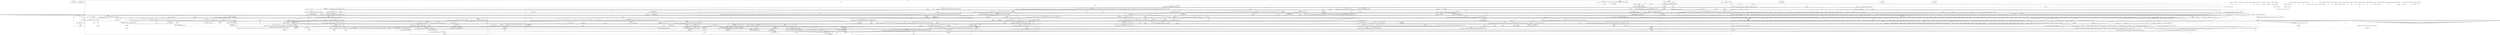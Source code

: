 strict digraph {
compound = true;
concentrate=true;
node [shape=box];

subgraph cluster264 {
style=bold;label="sub_a";
GRAPH_DUMMY264 [shape=point, style=invis];
subgraph cluster261 {
style=dashed;label="test_quick.py";
GRAPH_DUMMY261 [shape=point, style=invis];
262 [style=solid,label="test_quick"];
}
265 [style=dashed,label="__init__.py"];
}
subgraph cluster271 {
style=bold;label="sub_b";
GRAPH_DUMMY271 [shape=point, style=invis];
subgraph cluster266 {
style=dashed;label="test_two.py";
GRAPH_DUMMY266 [shape=point, style=invis];
267 [style=solid,label="test_something"];
269 [style=solid,label="test_something_more"];
}
272 [style=dashed,label="__init__.py"];
}
subgraph cluster326 {
style=bold;label="nonpython";
GRAPH_DUMMY326 [shape=point, style=invis];
subgraph cluster301 {
style=dashed;label="conftest.py";
GRAPH_DUMMY301 [shape=point, style=invis];
302 [style=solid,label="pytest_collect_file"];
subgraph cluster305 {
style=rounded;label="YamlFile";
GRAPH_DUMMY305 [shape=point, style=invis];
subgraph cluster306 {
style=solid;label="collect";
GRAPH_DUMMY306 [shape=point, style=invis];
}
309 [style=solid,label="__init__"];
}
subgraph cluster310 {
style=rounded;label="YamlItem";
GRAPH_DUMMY310 [shape=point, style=invis];
311 [style=solid,label="__init__"];
317 [style=solid,label="runtest"];
319 [style=solid,label="repr_failure"];
322 [style=solid,label="reportinfo"];
}
subgraph cluster324 {
style=rounded;label="YamlException";
GRAPH_DUMMY324 [shape=point, style=invis];
325 [style=solid,label="__init__"];
}
}
327 [style=dashed,label="__init__.py"];
}
subgraph cluster6763 {
style=bold;label="_pytest";
GRAPH_DUMMY6763 [shape=point, style=invis];
subgraph cluster906 {
style=bold;label="assertion";
GRAPH_DUMMY906 [shape=point, style=invis];
subgraph cluster440 {
style=dashed;label="rewrite.py";
GRAPH_DUMMY440 [shape=point, style=invis];
448 [style=solid,label="ast_Call"];
452 [style=solid,label="spec_from_file_location"];
subgraph cluster455 {
style=rounded;label="AssertionRewritingHook";
GRAPH_DUMMY455 [shape=point, style=invis];
456 [style=solid,label="__init__"];
469 [style=solid,label="set_session"];
472 [style=solid,label="_imp_find_module"];
subgraph cluster476 {
style=solid;label="find_module";
GRAPH_DUMMY476 [shape=point, style=invis];
}
subgraph cluster496 {
style=solid;label="_early_rewrite_bailout";
GRAPH_DUMMY496 [shape=point, style=invis];
}
subgraph cluster503 {
style=solid;label="_should_rewrite";
GRAPH_DUMMY503 [shape=point, style=invis];
}
509 [style=solid,label="_is_marked_for_rewrite"];
subgraph cluster513 {
style=solid;label="mark_rewrite";
GRAPH_DUMMY513 [shape=point, style=invis];
}
517 [style=solid,label="_warn_already_imported"];
subgraph cluster520 {
style=solid;label="load_module";
GRAPH_DUMMY520 [shape=point, style=invis];
}
subgraph cluster526 {
style=solid;label="is_package";
GRAPH_DUMMY526 [shape=point, style=invis];
}
533 [style=solid,label="_register_with_pkg_resources"];
535 [style=solid,label="get_data"];
}
subgraph cluster538 {
style=solid;label="_write_pyc";
GRAPH_DUMMY538 [shape=point, style=invis];
}
subgraph cluster549 {
style=solid;label="_rewrite_test";
GRAPH_DUMMY549 [shape=point, style=invis];
}
subgraph cluster559 {
style=solid;label="_read_pyc";
GRAPH_DUMMY559 [shape=point, style=invis];
}
568 [style=solid,label="rewrite_asserts"];
subgraph cluster572 {
style=solid;label="_saferepr";
GRAPH_DUMMY572 [shape=point, style=invis];
}
subgraph cluster575 {
style=solid;label="_format_assertmsg";
GRAPH_DUMMY575 [shape=point, style=invis];
}
578 [style=solid,label="_should_repr_global_name"];
subgraph cluster580 {
style=solid;label="_format_boolop";
GRAPH_DUMMY580 [shape=point, style=invis];
}
subgraph cluster584 {
style=solid;label="_call_reprcompare";
GRAPH_DUMMY584 [shape=point, style=invis];
}
595 [style=solid,label="_NameConstant"];
subgraph cluster597 {
style=solid;label="set_location";
GRAPH_DUMMY597 [shape=point, style=invis];
601 [style=solid,label="_fix"];
}
subgraph cluster605 {
style=rounded;label="AssertionRewriter";
GRAPH_DUMMY605 [shape=point, style=invis];
606 [style=solid,label="__init__"];
subgraph cluster612 {
style=solid;label="run";
GRAPH_DUMMY612 [shape=point, style=invis];
}
624 [style=solid,label="is_rewrite_disabled"];
subgraph cluster626 {
style=solid;label="variable";
GRAPH_DUMMY626 [shape=point, style=invis];
}
subgraph cluster629 {
style=solid;label="assign";
GRAPH_DUMMY629 [shape=point, style=invis];
}
633 [style=solid,label="display"];
subgraph cluster636 {
style=solid;label="helper";
GRAPH_DUMMY636 [shape=point, style=invis];
}
subgraph cluster642 {
style=solid;label="builtin";
GRAPH_DUMMY642 [shape=point, style=invis];
}
subgraph cluster646 {
style=solid;label="explanation_param";
GRAPH_DUMMY646 [shape=point, style=invis];
}
650 [style=solid,label="push_format_context"];
subgraph cluster652 {
style=solid;label="pop_format_context";
GRAPH_DUMMY652 [shape=point, style=invis];
}
subgraph cluster660 {
style=solid;label="generic_visit";
GRAPH_DUMMY660 [shape=point, style=invis];
}
subgraph cluster664 {
style=solid;label="visit_Assert";
GRAPH_DUMMY664 [shape=point, style=invis];
}
subgraph cluster680 {
style=solid;label="visit_Name";
GRAPH_DUMMY680 [shape=point, style=invis];
}
subgraph cluster688 {
style=solid;label="visit_BoolOp";
GRAPH_DUMMY688 [shape=point, style=invis];
}
subgraph cluster706 {
style=solid;label="visit_UnaryOp";
GRAPH_DUMMY706 [shape=point, style=invis];
}
subgraph cluster713 {
style=solid;label="visit_BinOp";
GRAPH_DUMMY713 [shape=point, style=invis];
}
subgraph cluster723 {
style=solid;label="visit_Call_35";
GRAPH_DUMMY723 [shape=point, style=invis];
}
subgraph cluster736 {
style=solid;label="visit_Starred";
GRAPH_DUMMY736 [shape=point, style=invis];
}
subgraph cluster741 {
style=solid;label="visit_Call_legacy";
GRAPH_DUMMY741 [shape=point, style=invis];
}
subgraph cluster758 {
style=solid;label="visit_Attribute";
GRAPH_DUMMY758 [shape=point, style=invis];
}
subgraph cluster767 {
style=solid;label="visit_Compare";
GRAPH_DUMMY767 [shape=point, style=invis];
}
}
}
subgraph cluster786 {
style=dashed;label="truncate.py";
GRAPH_DUMMY786 [shape=point, style=invis];
790 [style=solid,label="truncate_if_required"];
subgraph cluster794 {
style=solid;label="_should_truncate_item";
GRAPH_DUMMY794 [shape=point, style=invis];
}
subgraph cluster797 {
style=solid;label="_running_on_ci";
GRAPH_DUMMY797 [shape=point, style=invis];
}
subgraph cluster799 {
style=solid;label="_truncate_explanation";
GRAPH_DUMMY799 [shape=point, style=invis];
}
subgraph cluster808 {
style=solid;label="_truncate_by_char_count";
GRAPH_DUMMY808 [shape=point, style=invis];
}
}
subgraph cluster815 {
style=dashed;label="util.py";
GRAPH_DUMMY815 [shape=point, style=invis];
818 [style=solid,label="ecu"];
subgraph cluster820 {
style=solid;label="format_explanation";
GRAPH_DUMMY820 [shape=point, style=invis];
}
subgraph cluster824 {
style=solid;label="_split_explanation";
GRAPH_DUMMY824 [shape=point, style=invis];
}
subgraph cluster828 {
style=solid;label="_format_lines";
GRAPH_DUMMY828 [shape=point, style=invis];
}
subgraph cluster836 {
style=solid;label="assertrepr_compare";
GRAPH_DUMMY836 [shape=point, style=invis];
845 [style=solid,label="issequence"];
847 [style=solid,label="istext"];
849 [style=solid,label="isdict"];
851 [style=solid,label="isset"];
853 [style=solid,label="isiterable"];
}
subgraph cluster858 {
style=solid;label="_diff_text";
GRAPH_DUMMY858 [shape=point, style=invis];
863 [style=solid,label="escape_for_readable_diff"];
}
subgraph cluster867 {
style=solid;label="_compare_eq_iterable";
GRAPH_DUMMY867 [shape=point, style=invis];
}
subgraph cluster874 {
style=solid;label="_compare_eq_sequence";
GRAPH_DUMMY874 [shape=point, style=invis];
}
subgraph cluster879 {
style=solid;label="_compare_eq_set";
GRAPH_DUMMY879 [shape=point, style=invis];
}
subgraph cluster886 {
style=solid;label="_compare_eq_dict";
GRAPH_DUMMY886 [shape=point, style=invis];
}
subgraph cluster896 {
style=solid;label="_notin_text";
GRAPH_DUMMY896 [shape=point, style=invis];
}
}
subgraph cluster907 {
style=dashed;label="__init__.py";
GRAPH_DUMMY907 [shape=point, style=invis];
subgraph cluster908 {
style=solid;label="pytest_addoption";
GRAPH_DUMMY908 [shape=point, style=invis];
}
subgraph cluster911 {
style=solid;label="register_assert_rewrite";
GRAPH_DUMMY911 [shape=point, style=invis];
}
subgraph cluster915 {
style=rounded;label="DummyRewriteHook";
GRAPH_DUMMY915 [shape=point, style=invis];
916 [style=solid,label="mark_rewrite"];
919 [style=solid,label="__init__"];
}
subgraph cluster920 {
style=rounded;label="AssertionState";
GRAPH_DUMMY920 [shape=point, style=invis];
921 [style=solid,label="__init__"];
}
subgraph cluster928 {
style=solid;label="install_importhook";
GRAPH_DUMMY928 [shape=point, style=invis];
930 [style=solid,label="undo"];
}
subgraph cluster931 {
style=solid;label="pytest_collection";
GRAPH_DUMMY931 [shape=point, style=invis];
}
subgraph cluster934 {
style=solid;label="pytest_runtest_setup";
GRAPH_DUMMY934 [shape=point, style=invis];
936 [style=solid,label="callbinrepr"];
}
940 [style=solid,label="pytest_runtest_teardown"];
subgraph cluster942 {
style=solid;label="pytest_sessionfinish";
GRAPH_DUMMY942 [shape=point, style=invis];
}
}
}
subgraph cluster1649 {
style=bold;label="config";
GRAPH_DUMMY1649 [shape=point, style=invis];
subgraph cluster1451 {
style=dashed;label="argparsing.py";
GRAPH_DUMMY1451 [shape=point, style=invis];
subgraph cluster1453 {
style=rounded;label="Parser";
GRAPH_DUMMY1453 [shape=point, style=invis];
1454 [style=solid,label="__init__"];
1465 [style=solid,label="processoption"];
subgraph cluster1468 {
style=solid;label="getgroup";
GRAPH_DUMMY1468 [shape=point, style=invis];
}
1475 [style=solid,label="addoption"];
1479 [style=solid,label="parse"];
subgraph cluster1483 {
style=solid;label="_getparser";
GRAPH_DUMMY1483 [shape=point, style=invis];
}
subgraph cluster1491 {
style=solid;label="parse_setoption";
GRAPH_DUMMY1491 [shape=point, style=invis];
}
1497 [style=solid,label="parse_known_args"];
subgraph cluster1501 {
style=solid;label="parse_known_and_unknown_args";
GRAPH_DUMMY1501 [shape=point, style=invis];
}
1506 [style=solid,label="addini"];
}
subgraph cluster1512 {
style=rounded;label="ArgumentError";
GRAPH_DUMMY1512 [shape=point, style=invis];
1513 [style=solid,label="__init__"];
1519 [style=solid,label="__str__"];
}
subgraph cluster1521 {
style=rounded;label="Argument";
GRAPH_DUMMY1521 [shape=point, style=invis];
subgraph cluster1523 {
style=solid;label="__init__";
GRAPH_DUMMY1523 [shape=point, style=invis];
}
1538 [style=solid,label="names"];
subgraph cluster1540 {
style=solid;label="attrs";
GRAPH_DUMMY1540 [shape=point, style=invis];
}
1544 [style=solid,label="_set_opt_strings"];
subgraph cluster1547 {
style=solid;label="__repr__";
GRAPH_DUMMY1547 [shape=point, style=invis];
}
}
subgraph cluster1550 {
style=rounded;label="OptionGroup";
GRAPH_DUMMY1550 [shape=point, style=invis];
1551 [style=solid,label="__init__"];
subgraph cluster1560 {
style=solid;label="addoption";
GRAPH_DUMMY1560 [shape=point, style=invis];
}
subgraph cluster1566 {
style=solid;label="_addoption";
GRAPH_DUMMY1566 [shape=point, style=invis];
}
1571 [style=solid,label="_addoption_instance"];
}
subgraph cluster1575 {
style=rounded;label="MyOptionParser";
GRAPH_DUMMY1575 [shape=point, style=invis];
1576 [style=solid,label="__init__"];
subgraph cluster1582 {
style=solid;label="error";
GRAPH_DUMMY1582 [shape=point, style=invis];
}
subgraph cluster1586 {
style=solid;label="parse_args";
GRAPH_DUMMY1586 [shape=point, style=invis];
}
}
subgraph cluster1592 {
style=rounded;label="DropShorterLongHelpFormatter";
GRAPH_DUMMY1592 [shape=point, style=invis];
subgraph cluster1593 {
style=solid;label="_format_action_invocation";
GRAPH_DUMMY1593 [shape=point, style=invis];
}
1605 [style=solid,label="__init__"];
}
}
subgraph cluster1606 {
style=dashed;label="exceptions.py";
GRAPH_DUMMY1606 [shape=point, style=invis];
subgraph cluster1607 {
style=rounded;label="UsageError";
GRAPH_DUMMY1607 [shape=point, style=invis];
1608 [style=solid,label="__init__"];
}
subgraph cluster1609 {
style=rounded;label="PrintHelp";
GRAPH_DUMMY1609 [shape=point, style=invis];
1610 [style=solid,label="__init__"];
}
}
subgraph cluster1611 {
style=dashed;label="findpaths.py";
GRAPH_DUMMY1611 [shape=point, style=invis];
1612 [style=solid,label="exists"];
subgraph cluster1615 {
style=solid;label="getcfg";
GRAPH_DUMMY1615 [shape=point, style=invis];
}
subgraph cluster1622 {
style=solid;label="get_common_ancestor";
GRAPH_DUMMY1622 [shape=point, style=invis];
}
subgraph cluster1626 {
style=solid;label="get_dirs_from_args";
GRAPH_DUMMY1626 [shape=point, style=invis];
1628 [style=solid,label="is_option"];
1630 [style=solid,label="get_file_part_from_node_id"];
1632 [style=solid,label="get_dir_from_path"];
}
subgraph cluster1635 {
style=solid;label="determine_setup";
GRAPH_DUMMY1635 [shape=point, style=invis];
}
}
subgraph cluster1650 {
style=dashed;label="__init__.py";
GRAPH_DUMMY1650 [shape=point, style=invis];
subgraph cluster1653 {
style=rounded;label="ConftestImportFailure";
GRAPH_DUMMY1653 [shape=point, style=invis];
1654 [style=solid,label="__init__"];
subgraph cluster1660 {
style=solid;label="__str__";
GRAPH_DUMMY1660 [shape=point, style=invis];
}
}
subgraph cluster1666 {
style=solid;label="main";
GRAPH_DUMMY1666 [shape=point, style=invis];
}
subgraph cluster1671 {
style=rounded;label="cmdline";
GRAPH_DUMMY1671 [shape=point, style=invis];
1673 [style=solid,label="__init__"];
}
1674 [style=solid,label="filename_arg"];
1677 [style=solid,label="directory_arg"];
subgraph cluster1682 {
style=solid;label="get_config";
GRAPH_DUMMY1682 [shape=point, style=invis];
}
1685 [style=solid,label="get_plugin_manager"];
subgraph cluster1686 {
style=solid;label="_prepareconfig";
GRAPH_DUMMY1686 [shape=point, style=invis];
}
subgraph cluster1692 {
style=rounded;label="PytestPluginManager";
GRAPH_DUMMY1692 [shape=point, style=invis];
subgraph cluster1693 {
style=solid;label="__init__";
GRAPH_DUMMY1693 [shape=point, style=invis];
}
subgraph cluster1705 {
style=solid;label="addhooks";
GRAPH_DUMMY1705 [shape=point, style=invis];
}
subgraph cluster1709 {
style=solid;label="parse_hookimpl_opts";
GRAPH_DUMMY1709 [shape=point, style=invis];
}
subgraph cluster1715 {
style=solid;label="parse_hookspec_opts";
GRAPH_DUMMY1715 [shape=point, style=invis];
}
subgraph cluster1721 {
style=solid;label="register";
GRAPH_DUMMY1721 [shape=point, style=invis];
}
1726 [style=solid,label="getplugin"];
1729 [style=solid,label="hasplugin"];
1732 [style=solid,label="pytest_configure"];
subgraph cluster1735 {
style=solid;label="_warn";
GRAPH_DUMMY1735 [shape=point, style=invis];
}
subgraph cluster1739 {
style=solid;label="_set_initial_conftests";
GRAPH_DUMMY1739 [shape=point, style=invis];
}
1748 [style=solid,label="_try_load_conftest"];
subgraph cluster1751 {
style=solid;label="_getconftestmodules";
GRAPH_DUMMY1751 [shape=point, style=invis];
}
subgraph cluster1757 {
style=solid;label="_rget_with_confmod";
GRAPH_DUMMY1757 [shape=point, style=invis];
}
subgraph cluster1762 {
style=solid;label="_importconftest";
GRAPH_DUMMY1762 [shape=point, style=invis];
}
1768 [style=solid,label="consider_preparse"];
subgraph cluster1771 {
style=solid;label="consider_pluginarg";
GRAPH_DUMMY1771 [shape=point, style=invis];
}
1775 [style=solid,label="consider_conftest"];
1778 [style=solid,label="consider_env"];
1780 [style=solid,label="consider_module"];
subgraph cluster1783 {
style=solid;label="_import_plugin_specs";
GRAPH_DUMMY1783 [shape=point, style=invis];
}
subgraph cluster1787 {
style=solid;label="import_plugin";
GRAPH_DUMMY1787 [shape=point, style=invis];
}
}
1795 [style=solid,label="_get_plugin_specs_as_list"];
1797 [style=solid,label="_ensure_removed_sysmodule"];
subgraph cluster1799 {
style=rounded;label="Notset";
GRAPH_DUMMY1799 [shape=point, style=invis];
1800 [style=solid,label="__repr__"];
1802 [style=solid,label="__init__"];
}
subgraph cluster1804 {
style=solid;label="_iter_rewritable_modules";
GRAPH_DUMMY1804 [shape=point, style=invis];
}
subgraph cluster1811 {
style=rounded;label="Config";
GRAPH_DUMMY1811 [shape=point, style=invis];
subgraph cluster1812 {
style=solid;label="__init__";
GRAPH_DUMMY1812 [shape=point, style=invis];
1827 [style=solid,label="do_setns"];
}
1829 [style=solid,label="add_cleanup"];
1832 [style=solid,label="_do_configure"];
subgraph cluster1834 {
style=solid;label="_ensure_unconfigure";
GRAPH_DUMMY1834 [shape=point, style=invis];
}
subgraph cluster1837 {
style=solid;label="warn";
GRAPH_DUMMY1837 [shape=point, style=invis];
}
1846 [style=solid,label="get_terminal_writer"];
1848 [style=solid,label="pytest_cmdline_parse"];
subgraph cluster1852 {
style=solid;label="notify_exception";
GRAPH_DUMMY1852 [shape=point, style=invis];
}
subgraph cluster1859 {
style=solid;label="cwd_relative_nodeid";
GRAPH_DUMMY1859 [shape=point, style=invis];
}
subgraph cluster1863 {
style=solid;label="fromdictargs";
GRAPH_DUMMY1863 [shape=point, style=invis];
}
1868 [style=solid,label="_processopt"];
1871 [style=solid,label="pytest_load_initial_conftests"];
subgraph cluster1874 {
style=solid;label="_initini";
GRAPH_DUMMY1874 [shape=point, style=invis];
}
subgraph cluster1880 {
style=solid;label="_consider_importhook";
GRAPH_DUMMY1880 [shape=point, style=invis];
}
subgraph cluster1887 {
style=solid;label="_mark_plugins_for_rewrite";
GRAPH_DUMMY1887 [shape=point, style=invis];
}
subgraph cluster1892 {
style=solid;label="_preparse";
GRAPH_DUMMY1892 [shape=point, style=invis];
}
subgraph cluster1899 {
style=solid;label="_checkversion";
GRAPH_DUMMY1899 [shape=point, style=invis];
}
subgraph cluster1904 {
style=solid;label="parse";
GRAPH_DUMMY1904 [shape=point, style=invis];
}
subgraph cluster1909 {
style=solid;label="addinivalue_line";
GRAPH_DUMMY1909 [shape=point, style=invis];
}
1914 [style=solid,label="getini"];
subgraph cluster1917 {
style=solid;label="_getini";
GRAPH_DUMMY1917 [shape=point, style=invis];
}
subgraph cluster1926 {
style=solid;label="_getconftest_pathlist";
GRAPH_DUMMY1926 [shape=point, style=invis];
}
subgraph cluster1935 {
style=solid;label="_get_override_ini_value";
GRAPH_DUMMY1935 [shape=point, style=invis];
}
subgraph cluster1941 {
style=solid;label="getoption";
GRAPH_DUMMY1941 [shape=point, style=invis];
}
1947 [style=solid,label="getvalue"];
1951 [style=solid,label="getvalueorskip"];
}
1955 [style=solid,label="_assertion_supported"];
1956 [style=solid,label="_warn_about_missing_assertion"];
subgraph cluster1958 {
style=solid;label="setns";
GRAPH_DUMMY1958 [shape=point, style=invis];
}
subgraph cluster1963 {
style=solid;label="create_terminal_writer";
GRAPH_DUMMY1963 [shape=point, style=invis];
}
1968 [style=solid,label="_strtobool"];
}
}
subgraph cluster3669 {
style=bold;label="mark";
GRAPH_DUMMY3669 [shape=point, style=invis];
subgraph cluster3424 {
style=dashed;label="evaluate.py";
GRAPH_DUMMY3424 [shape=point, style=invis];
subgraph cluster3425 {
style=solid;label="cached_eval";
GRAPH_DUMMY3425 [shape=point, style=invis];
}
subgraph cluster3430 {
style=rounded;label="MarkEvaluator";
GRAPH_DUMMY3430 [shape=point, style=invis];
3431 [style=solid,label="__init__"];
3439 [style=solid,label="__bool__"];
3442 [style=solid,label="wasvalid"];
3444 [style=solid,label="_get_marks"];
subgraph cluster3446 {
style=solid;label="invalidraise";
GRAPH_DUMMY3446 [shape=point, style=invis];
}
subgraph cluster3450 {
style=solid;label="istrue";
GRAPH_DUMMY3450 [shape=point, style=invis];
}
subgraph cluster3453 {
style=solid;label="_getglobals";
GRAPH_DUMMY3453 [shape=point, style=invis];
}
subgraph cluster3456 {
style=solid;label="_istrue";
GRAPH_DUMMY3456 [shape=point, style=invis];
}
3462 [style=solid,label="get"];
subgraph cluster3466 {
style=solid;label="getexplanation";
GRAPH_DUMMY3466 [shape=point, style=invis];
}
}
}
subgraph cluster3469 {
style=dashed;label="legacy.py";
GRAPH_DUMMY3469 [shape=point, style=invis];
subgraph cluster3470 {
style=rounded;label="MarkMapping";
GRAPH_DUMMY3470 [shape=point, style=invis];
subgraph cluster3472 {
style=solid;label="from_item";
GRAPH_DUMMY3472 [shape=point, style=invis];
}
3476 [style=solid,label="__getitem__"];
3479 [style=solid,label="__init__"];
}
subgraph cluster3480 {
style=rounded;label="KeywordMapping";
GRAPH_DUMMY3480 [shape=point, style=invis];
3481 [style=solid,label="__init__"];
subgraph cluster3485 {
style=solid;label="from_item";
GRAPH_DUMMY3485 [shape=point, style=invis];
}
3489 [style=solid,label="__getitem__"];
}
3493 [style=solid,label="matchmark"];
subgraph cluster3496 {
style=solid;label="matchkeyword";
GRAPH_DUMMY3496 [shape=point, style=invis];
}
}
subgraph cluster3500 {
style=dashed;label="structures.py";
GRAPH_DUMMY3500 [shape=point, style=invis];
subgraph cluster3502 {
style=solid;label="alias";
GRAPH_DUMMY3502 [shape=point, style=invis];
3506 [style=solid,label="warned"];
}
3508 [style=solid,label="istestfunc"];
subgraph cluster3510 {
style=solid;label="get_empty_parameterset_mark";
GRAPH_DUMMY3510 [shape=point, style=invis];
}
subgraph cluster3519 {
style=rounded;label="ParameterSet";
GRAPH_DUMMY3519 [shape=point, style=invis];
subgraph cluster3520 {
style=solid;label="param";
GRAPH_DUMMY3520 [shape=point, style=invis];
3525 [style=solid,label="param_extract_id"];
}
subgraph cluster3528 {
style=solid;label="extract_from";
GRAPH_DUMMY3528 [shape=point, style=invis];
}
subgraph cluster3535 {
style=solid;label="_for_parametrize";
GRAPH_DUMMY3535 [shape=point, style=invis];
}
3545 [style=solid,label="__init__"];
}
subgraph cluster3546 {
style=rounded;label="Mark";
GRAPH_DUMMY3546 [shape=point, style=invis];
3550 [style=solid,label="combined_with"];
3553 [style=solid,label="__init__"];
}
subgraph cluster3554 {
style=rounded;label="MarkDecorator";
GRAPH_DUMMY3554 [shape=point, style=invis];
3559 [style=solid,label="markname"];
3561 [style=solid,label="__eq__"];
3564 [style=solid,label="__repr__"];
subgraph cluster3566 {
style=solid;label="with_args";
GRAPH_DUMMY3566 [shape=point, style=invis];
}
subgraph cluster3571 {
style=solid;label="__call__";
GRAPH_DUMMY3571 [shape=point, style=invis];
}
3577 [style=solid,label="__init__"];
}
subgraph cluster3578 {
style=solid;label="get_unpacked_marks";
GRAPH_DUMMY3578 [shape=point, style=invis];
}
3581 [style=solid,label="normalize_mark_list"];
3583 [style=solid,label="store_mark"];
subgraph cluster3586 {
style=solid;label="store_legacy_markinfo";
GRAPH_DUMMY3586 [shape=point, style=invis];
}
3590 [style=solid,label="transfer_markers"];
subgraph cluster3594 {
style=solid;label="_marked";
GRAPH_DUMMY3594 [shape=point, style=invis];
}
subgraph cluster3598 {
style=rounded;label="MarkInfo";
GRAPH_DUMMY3598 [shape=point, style=invis];
3600 [style=solid,label="validate_marks"];
3608 [style=solid,label="for_mark"];
3611 [style=solid,label="__repr__"];
3613 [style=solid,label="add_mark"];
3616 [style=solid,label="__iter__"];
3618 [style=solid,label="__init__"];
}
subgraph cluster3619 {
style=rounded;label="MarkGenerator";
GRAPH_DUMMY3619 [shape=point, style=invis];
3621 [style=solid,label="__getattr__"];
subgraph cluster3624 {
style=solid;label="_check";
GRAPH_DUMMY3624 [shape=point, style=invis];
}
3629 [style=solid,label="__init__"];
}
subgraph cluster3631 {
style=rounded;label="NodeKeywords";
GRAPH_DUMMY3631 [shape=point, style=invis];
3632 [style=solid,label="__init__"];
3638 [style=solid,label="__getitem__"];
3641 [style=solid,label="__setitem__"];
3645 [style=solid,label="__delitem__"];
subgraph cluster3648 {
style=solid;label="__iter__";
GRAPH_DUMMY3648 [shape=point, style=invis];
}
subgraph cluster3651 {
style=solid;label="_seen";
GRAPH_DUMMY3651 [shape=point, style=invis];
}
3654 [style=solid,label="__len__"];
3656 [style=solid,label="__repr__"];
}
subgraph cluster3658 {
style=rounded;label="NodeMarkers";
GRAPH_DUMMY3658 [shape=point, style=invis];
3660 [style=solid,label="update"];
3663 [style=solid,label="find"];
3666 [style=solid,label="__iter__"];
3668 [style=solid,label="__init__"];
}
}
subgraph cluster3670 {
style=dashed;label="__init__.py";
GRAPH_DUMMY3670 [shape=point, style=invis];
subgraph cluster3672 {
style=rounded;label="MarkerError";
GRAPH_DUMMY3672 [shape=point, style=invis];
3673 [style=solid,label="__init__"];
}
3674 [style=solid,label="param"];
subgraph cluster3677 {
style=solid;label="pytest_addoption";
GRAPH_DUMMY3677 [shape=point, style=invis];
}
subgraph cluster3680 {
style=solid;label="pytest_cmdline_main";
GRAPH_DUMMY3680 [shape=point, style=invis];
}
subgraph cluster3686 {
style=solid;label="deselect_by_keyword";
GRAPH_DUMMY3686 [shape=point, style=invis];
}
subgraph cluster3694 {
style=solid;label="deselect_by_mark";
GRAPH_DUMMY3694 [shape=point, style=invis];
}
3701 [style=solid,label="pytest_collection_modifyitems"];
subgraph cluster3704 {
style=solid;label="pytest_configure";
GRAPH_DUMMY3704 [shape=point, style=invis];
}
3707 [style=solid,label="pytest_unconfigure"];
}
}
subgraph cluster6761 {
style=bold;label="_code";
GRAPH_DUMMY6761 [shape=point, style=invis];
subgraph cluster6191 {
style=dashed;label="code.py";
GRAPH_DUMMY6191 [shape=point, style=invis];
subgraph cluster6193 {
style=rounded;label="Code";
GRAPH_DUMMY6193 [shape=point, style=invis];
6194 [style=solid,label="__init__"];
6201 [style=solid,label="__eq__"];
6205 [style=solid,label="__ne__"];
subgraph cluster6208 {
style=solid;label="path";
GRAPH_DUMMY6208 [shape=point, style=invis];
}
subgraph cluster6211 {
style=solid;label="fullsource";
GRAPH_DUMMY6211 [shape=point, style=invis];
}
6215 [style=solid,label="source"];
subgraph cluster6217 {
style=solid;label="getargs";
GRAPH_DUMMY6217 [shape=point, style=invis];
}
}
subgraph cluster6222 {
style=rounded;label="Frame";
GRAPH_DUMMY6222 [shape=point, style=invis];
6223 [style=solid,label="__init__"];
6231 [style=solid,label="statement"];
subgraph cluster6233 {
style=solid;label="eval";
GRAPH_DUMMY6233 [shape=point, style=invis];
}
subgraph cluster6238 {
style=solid;label="exec_";
GRAPH_DUMMY6238 [shape=point, style=invis];
}
6243 [style=solid,label="repr"];
6246 [style=solid,label="is_true"];
subgraph cluster6249 {
style=solid;label="getargs";
GRAPH_DUMMY6249 [shape=point, style=invis];
}
}
subgraph cluster6253 {
style=rounded;label="TracebackEntry";
GRAPH_DUMMY6253 [shape=point, style=invis];
6256 [style=solid,label="__init__"];
6263 [style=solid,label="set_repr_style"];
6266 [style=solid,label="frame"];
6268 [style=solid,label="relline"];
6270 [style=solid,label="__repr__"];
subgraph cluster6272 {
style=solid;label="statement";
GRAPH_DUMMY6272 [shape=point, style=invis];
}
6275 [style=solid,label="path"];
6277 [style=solid,label="getlocals"];
6280 [style=solid,label="getfirstlinesource"];
subgraph cluster6282 {
style=solid;label="getsource";
GRAPH_DUMMY6282 [shape=point, style=invis];
}
subgraph cluster6293 {
style=solid;label="ishidden";
GRAPH_DUMMY6293 [shape=point, style=invis];
}
subgraph cluster6296 {
style=solid;label="__str__";
GRAPH_DUMMY6296 [shape=point, style=invis];
}
6301 [style=solid,label="name"];
}
subgraph cluster6304 {
style=rounded;label="Traceback";
GRAPH_DUMMY6304 [shape=point, style=invis];
subgraph cluster6306 {
style=solid;label="__init__";
GRAPH_DUMMY6306 [shape=point, style=invis];
6311 [style=solid,label="f"];
}
subgraph cluster6313 {
style=solid;label="cut";
GRAPH_DUMMY6313 [shape=point, style=invis];
}
subgraph cluster6321 {
style=solid;label="__getitem__";
GRAPH_DUMMY6321 [shape=point, style=invis];
}
6325 [style=solid,label="filter"];
subgraph cluster6328 {
style=solid;label="getcrashentry";
GRAPH_DUMMY6328 [shape=point, style=invis];
}
subgraph cluster6331 {
style=solid;label="recursionindex";
GRAPH_DUMMY6331 [shape=point, style=invis];
}
}
subgraph cluster6339 {
style=rounded;label="ExceptionInfo";
GRAPH_DUMMY6339 [shape=point, style=invis];
6342 [style=solid,label="__init__"];
6353 [style=solid,label="__repr__"];
subgraph cluster6355 {
style=solid;label="exconly";
GRAPH_DUMMY6355 [shape=point, style=invis];
}
6360 [style=solid,label="errisinstance"];
subgraph cluster6363 {
style=solid;label="_getreprcrash";
GRAPH_DUMMY6363 [shape=point, style=invis];
}
subgraph cluster6369 {
style=solid;label="getrepr";
GRAPH_DUMMY6369 [shape=point, style=invis];
}
subgraph cluster6378 {
style=solid;label="__str__";
GRAPH_DUMMY6378 [shape=point, style=invis];
}
subgraph cluster6382 {
style=solid;label="__unicode__";
GRAPH_DUMMY6382 [shape=point, style=invis];
}
subgraph cluster6386 {
style=solid;label="match";
GRAPH_DUMMY6386 [shape=point, style=invis];
}
}
subgraph cluster6390 {
style=rounded;label="FormattedExcinfo";
GRAPH_DUMMY6390 [shape=point, style=invis];
subgraph cluster6400 {
style=solid;label="_getindent";
GRAPH_DUMMY6400 [shape=point, style=invis];
}
subgraph cluster6404 {
style=solid;label="_getentrysource";
GRAPH_DUMMY6404 [shape=point, style=invis];
}
6408 [style=solid,label="_saferepr"];
subgraph cluster6411 {
style=solid;label="repr_args";
GRAPH_DUMMY6411 [shape=point, style=invis];
}
subgraph cluster6415 {
style=solid;label="get_source";
GRAPH_DUMMY6415 [shape=point, style=invis];
}
subgraph cluster6424 {
style=solid;label="get_exconly";
GRAPH_DUMMY6424 [shape=point, style=invis];
}
subgraph cluster6432 {
style=solid;label="repr_locals";
GRAPH_DUMMY6432 [shape=point, style=invis];
}
subgraph cluster6439 {
style=solid;label="repr_traceback_entry";
GRAPH_DUMMY6439 [shape=point, style=invis];
}
subgraph cluster6454 {
style=solid;label="_makepath";
GRAPH_DUMMY6454 [shape=point, style=invis];
}
subgraph cluster6458 {
style=solid;label="repr_traceback";
GRAPH_DUMMY6458 [shape=point, style=invis];
}
subgraph cluster6467 {
style=solid;label="_truncate_recursive_traceback";
GRAPH_DUMMY6467 [shape=point, style=invis];
}
subgraph cluster6473 {
style=solid;label="repr_excinfo";
GRAPH_DUMMY6473 [shape=point, style=invis];
}
6482 [style=solid,label="__init__"];
}
subgraph cluster6483 {
style=rounded;label="TerminalRepr";
GRAPH_DUMMY6483 [shape=point, style=invis];
subgraph cluster6484 {
style=solid;label="__str__";
GRAPH_DUMMY6484 [shape=point, style=invis];
}
subgraph cluster6487 {
style=solid;label="__unicode__";
GRAPH_DUMMY6487 [shape=point, style=invis];
}
6491 [style=solid,label="__repr__"];
6493 [style=solid,label="__init__"];
}
subgraph cluster6494 {
style=rounded;label="ExceptionRepr";
GRAPH_DUMMY6494 [shape=point, style=invis];
6495 [style=solid,label="__init__"];
6498 [style=solid,label="addsection"];
6503 [style=solid,label="toterminal"];
}
subgraph cluster6506 {
style=rounded;label="ExceptionChainRepr";
GRAPH_DUMMY6506 [shape=point, style=invis];
6507 [style=solid,label="__init__"];
6513 [style=solid,label="toterminal"];
}
subgraph cluster6516 {
style=rounded;label="ReprExceptionInfo";
GRAPH_DUMMY6516 [shape=point, style=invis];
6517 [style=solid,label="__init__"];
6523 [style=solid,label="toterminal"];
}
subgraph cluster6526 {
style=rounded;label="ReprTraceback";
GRAPH_DUMMY6526 [shape=point, style=invis];
6528 [style=solid,label="__init__"];
subgraph cluster6536 {
style=solid;label="toterminal";
GRAPH_DUMMY6536 [shape=point, style=invis];
}
}
subgraph cluster6540 {
style=rounded;label="ReprTracebackNative";
GRAPH_DUMMY6540 [shape=point, style=invis];
6541 [style=solid,label="__init__"];
}
subgraph cluster6547 {
style=rounded;label="ReprEntryNative";
GRAPH_DUMMY6547 [shape=point, style=invis];
6549 [style=solid,label="__init__"];
6553 [style=solid,label="toterminal"];
}
subgraph cluster6556 {
style=rounded;label="ReprEntry";
GRAPH_DUMMY6556 [shape=point, style=invis];
6558 [style=solid,label="__init__"];
subgraph cluster6570 {
style=solid;label="toterminal";
GRAPH_DUMMY6570 [shape=point, style=invis];
}
6574 [style=solid,label="__str__"];
}
subgraph cluster6576 {
style=rounded;label="ReprFileLocation";
GRAPH_DUMMY6576 [shape=point, style=invis];
6577 [style=solid,label="__init__"];
subgraph cluster6585 {
style=solid;label="toterminal";
GRAPH_DUMMY6585 [shape=point, style=invis];
}
}
subgraph cluster6590 {
style=rounded;label="ReprLocals";
GRAPH_DUMMY6590 [shape=point, style=invis];
6591 [style=solid,label="__init__"];
6595 [style=solid,label="toterminal"];
}
subgraph cluster6598 {
style=rounded;label="ReprFuncArgs";
GRAPH_DUMMY6598 [shape=point, style=invis];
6599 [style=solid,label="__init__"];
subgraph cluster6603 {
style=solid;label="toterminal";
GRAPH_DUMMY6603 [shape=point, style=invis];
}
}
subgraph cluster6608 {
style=solid;label="getrawcode";
GRAPH_DUMMY6608 [shape=point, style=invis];
}
6612 [style=solid,label="is_recursion_error"];
6614 [style=solid,label="is_recursion_error"];
}
subgraph cluster6616 {
style=dashed;label="source.py";
GRAPH_DUMMY6616 [shape=point, style=invis];
subgraph cluster6618 {
style=rounded;label="Source";
GRAPH_DUMMY6618 [shape=point, style=invis];
subgraph cluster6620 {
style=solid;label="__init__";
GRAPH_DUMMY6620 [shape=point, style=invis];
}
6628 [style=solid,label="__eq__"];
subgraph cluster6632 {
style=solid;label="__getitem__";
GRAPH_DUMMY6632 [shape=point, style=invis];
}
6636 [style=solid,label="__len__"];
subgraph cluster6638 {
style=solid;label="strip";
GRAPH_DUMMY6638 [shape=point, style=invis];
}
subgraph cluster6643 {
style=solid;label="putaround";
GRAPH_DUMMY6643 [shape=point, style=invis];
}
subgraph cluster6650 {
style=solid;label="indent";
GRAPH_DUMMY6650 [shape=point, style=invis];
}
subgraph cluster6654 {
style=solid;label="getstatement";
GRAPH_DUMMY6654 [shape=point, style=invis];
}
subgraph cluster6659 {
style=solid;label="getstatementrange";
GRAPH_DUMMY6659 [shape=point, style=invis];
}
subgraph cluster6665 {
style=solid;label="deindent";
GRAPH_DUMMY6665 [shape=point, style=invis];
}
subgraph cluster6669 {
style=solid;label="isparseable";
GRAPH_DUMMY6669 [shape=point, style=invis];
}
6673 [style=solid,label="__str__"];
subgraph cluster6675 {
style=solid;label="compile";
GRAPH_DUMMY6675 [shape=point, style=invis];
}
}
subgraph cluster6691 {
style=solid;label="compile_";
GRAPH_DUMMY6691 [shape=point, style=invis];
}
subgraph cluster6700 {
style=solid;label="getfslineno";
GRAPH_DUMMY6700 [shape=point, style=invis];
}
subgraph cluster6707 {
style=solid;label="findsource";
GRAPH_DUMMY6707 [shape=point, style=invis];
}
subgraph cluster6712 {
style=solid;label="getsource";
GRAPH_DUMMY6712 [shape=point, style=invis];
}
subgraph cluster6716 {
style=solid;label="deindent";
GRAPH_DUMMY6716 [shape=point, style=invis];
6722 [style=solid,label="readline_generator"];
}
subgraph cluster6725 {
style=solid;label="get_statement_startend2";
GRAPH_DUMMY6725 [shape=point, style=invis];
}
subgraph cluster6733 {
style=solid;label="getstatementrange_ast";
GRAPH_DUMMY6733 [shape=point, style=invis];
}
}
subgraph cluster6744 {
style=dashed;label="_py2traceback.py";
GRAPH_DUMMY6744 [shape=point, style=invis];
subgraph cluster6745 {
style=solid;label="format_exception_only";
GRAPH_DUMMY6745 [shape=point, style=invis];
}
subgraph cluster6754 {
style=solid;label="_format_final_exc_line";
GRAPH_DUMMY6754 [shape=point, style=invis];
}
6759 [style=solid,label="_some_str"];
}
6762 [style=dashed,label="__init__.py"];
}
subgraph cluster946 {
style=dashed;label="cacheprovider.py";
GRAPH_DUMMY946 [shape=point, style=invis];
subgraph cluster948 {
style=rounded;label="Cache";
GRAPH_DUMMY948 [shape=point, style=invis];
subgraph cluster951 {
style=solid;label="for_config";
GRAPH_DUMMY951 [shape=point, style=invis];
}
955 [style=solid,label="cache_dir_from_config"];
957 [style=solid,label="warn"];
subgraph cluster961 {
style=solid;label="makedir";
GRAPH_DUMMY961 [shape=point, style=invis];
}
965 [style=solid,label="_getvaluepath"];
subgraph cluster968 {
style=solid;label="get";
GRAPH_DUMMY968 [shape=point, style=invis];
}
subgraph cluster973 {
style=solid;label="set";
GRAPH_DUMMY973 [shape=point, style=invis];
}
subgraph cluster979 {
style=solid;label="_ensure_readme";
GRAPH_DUMMY979 [shape=point, style=invis];
}
982 [style=solid,label="__init__"];
}
subgraph cluster983 {
style=rounded;label="LFPlugin";
GRAPH_DUMMY983 [shape=point, style=invis];
subgraph cluster984 {
style=solid;label="__init__";
GRAPH_DUMMY984 [shape=point, style=invis];
}
subgraph cluster993 {
style=solid;label="pytest_report_collectionfinish";
GRAPH_DUMMY993 [shape=point, style=invis];
}
998 [style=solid,label="pytest_runtest_logreport"];
subgraph cluster1001 {
style=solid;label="pytest_collectreport";
GRAPH_DUMMY1001 [shape=point, style=invis];
}
subgraph cluster1005 {
style=solid;label="pytest_collection_modifyitems";
GRAPH_DUMMY1005 [shape=point, style=invis];
}
subgraph cluster1013 {
style=solid;label="pytest_sessionfinish";
GRAPH_DUMMY1013 [shape=point, style=invis];
}
}
subgraph cluster1018 {
style=rounded;label="NFPlugin";
GRAPH_DUMMY1018 [shape=point, style=invis];
1019 [style=solid,label="__init__"];
subgraph cluster1025 {
style=solid;label="pytest_collection_modifyitems";
GRAPH_DUMMY1025 [shape=point, style=invis];
}
1035 [style=solid,label="_get_increasing_order"];
subgraph cluster1038 {
style=solid;label="pytest_sessionfinish";
GRAPH_DUMMY1038 [shape=point, style=invis];
}
}
subgraph cluster1042 {
style=solid;label="pytest_addoption";
GRAPH_DUMMY1042 [shape=point, style=invis];
}
1045 [style=solid,label="pytest_cmdline_main"];
1047 [style=solid,label="pytest_configure"];
1049 [style=solid,label="cache"];
subgraph cluster1051 {
style=solid;label="pytest_report_header";
GRAPH_DUMMY1051 [shape=point, style=invis];
}
subgraph cluster1055 {
style=solid;label="cacheshow";
GRAPH_DUMMY1055 [shape=point, style=invis];
}
}
subgraph cluster1066 {
style=dashed;label="capture.py";
GRAPH_DUMMY1066 [shape=point, style=invis];
subgraph cluster1068 {
style=solid;label="pytest_addoption";
GRAPH_DUMMY1068 [shape=point, style=invis];
}
subgraph cluster1071 {
style=solid;label="pytest_load_initial_conftests";
GRAPH_DUMMY1071 [shape=point, style=invis];
1078 [style=solid,label="silence_logging_at_shutdown"];
}
subgraph cluster1082 {
style=rounded;label="CaptureManager";
GRAPH_DUMMY1082 [shape=point, style=invis];
1083 [style=solid,label="__init__"];
1089 [style=solid,label="_getcapture"];
1092 [style=solid,label="start_global_capturing"];
1094 [style=solid,label="stop_global_capturing"];
1096 [style=solid,label="resume_global_capture"];
subgraph cluster1098 {
style=solid;label="suspend_global_capture";
GRAPH_DUMMY1098 [shape=point, style=invis];
}
1102 [style=solid,label="read_global_capture"];
subgraph cluster1104 {
style=solid;label="activate_fixture";
GRAPH_DUMMY1104 [shape=point, style=invis];
}
subgraph cluster1108 {
style=solid;label="deactivate_fixture";
GRAPH_DUMMY1108 [shape=point, style=invis];
}
subgraph cluster1112 {
style=solid;label="suspend_fixture";
GRAPH_DUMMY1112 [shape=point, style=invis];
}
subgraph cluster1116 {
style=solid;label="resume_fixture";
GRAPH_DUMMY1116 [shape=point, style=invis];
}
1120 [style=solid,label="global_and_fixture_disabled"];
subgraph cluster1122 {
style=solid;label="item_capture";
GRAPH_DUMMY1122 [shape=point, style=invis];
}
subgraph cluster1128 {
style=solid;label="pytest_make_collect_report";
GRAPH_DUMMY1128 [shape=point, style=invis];
}
1135 [style=solid,label="pytest_runtest_protocol"];
1138 [style=solid,label="pytest_runtest_setup"];
1141 [style=solid,label="pytest_runtest_call"];
1144 [style=solid,label="pytest_runtest_teardown"];
1147 [style=solid,label="pytest_keyboard_interrupt"];
1150 [style=solid,label="pytest_internalerror"];
}
subgraph cluster1154 {
style=solid;label="_ensure_only_one_capture_fixture";
GRAPH_DUMMY1154 [shape=point, style=invis];
}
1158 [style=solid,label="capsys"];
1160 [style=solid,label="capsysbinary"];
1162 [style=solid,label="capfd"];
1164 [style=solid,label="capfdbinary"];
subgraph cluster1166 {
style=solid;label="_install_capture_fixture_on_item";
GRAPH_DUMMY1166 [shape=point, style=invis];
}
subgraph cluster1170 {
style=rounded;label="CaptureFixture";
GRAPH_DUMMY1170 [shape=point, style=invis];
1171 [style=solid,label="__init__"];
1180 [style=solid,label="_start"];
subgraph cluster1182 {
style=solid;label="close";
GRAPH_DUMMY1182 [shape=point, style=invis];
}
subgraph cluster1186 {
style=solid;label="readouterr";
GRAPH_DUMMY1186 [shape=point, style=invis];
}
1192 [style=solid,label="_suspend"];
1194 [style=solid,label="_resume"];
subgraph cluster1196 {
style=solid;label="disabled";
GRAPH_DUMMY1196 [shape=point, style=invis];
}
}
subgraph cluster1199 {
style=solid;label="safe_text_dupfile";
GRAPH_DUMMY1199 [shape=point, style=invis];
}
subgraph cluster1206 {
style=rounded;label="EncodedFile";
GRAPH_DUMMY1206 [shape=point, style=invis];
1208 [style=solid,label="__init__"];
1214 [style=solid,label="write"];
subgraph cluster1217 {
style=solid;label="writelines";
GRAPH_DUMMY1217 [shape=point, style=invis];
}
1221 [style=solid,label="name"];
1223 [style=solid,label="__getattr__"];
}
subgraph cluster1227 {
style=rounded;label="MultiCapture";
GRAPH_DUMMY1227 [shape=point, style=invis];
1229 [style=solid,label="__init__"];
1238 [style=solid,label="start_capturing"];
subgraph cluster1240 {
style=solid;label="pop_outerr_to_orig";
GRAPH_DUMMY1240 [shape=point, style=invis];
}
1244 [style=solid,label="suspend_capturing"];
1247 [style=solid,label="resume_capturing"];
1249 [style=solid,label="stop_capturing"];
1251 [style=solid,label="readouterr"];
}
subgraph cluster1253 {
style=rounded;label="NoCapture";
GRAPH_DUMMY1253 [shape=point, style=invis];
1256 [style=solid,label="__init__"];
}
subgraph cluster1257 {
style=rounded;label="FDCaptureBinary";
GRAPH_DUMMY1257 [shape=point, style=invis];
subgraph cluster1259 {
style=solid;label="__init__";
GRAPH_DUMMY1259 [shape=point, style=invis];
}
1273 [style=solid,label="__repr__"];
1275 [style=solid,label="start"];
subgraph cluster1277 {
style=solid;label="snap";
GRAPH_DUMMY1277 [shape=point, style=invis];
}
subgraph cluster1280 {
style=solid;label="done";
GRAPH_DUMMY1280 [shape=point, style=invis];
}
1283 [style=solid,label="suspend"];
1285 [style=solid,label="resume"];
1287 [style=solid,label="writeorg"];
}
subgraph cluster1290 {
style=rounded;label="FDCapture";
GRAPH_DUMMY1290 [shape=point, style=invis];
subgraph cluster1292 {
style=solid;label="snap";
GRAPH_DUMMY1292 [shape=point, style=invis];
}
1296 [style=solid,label="__init__"];
}
subgraph cluster1297 {
style=rounded;label="SysCapture";
GRAPH_DUMMY1297 [shape=point, style=invis];
subgraph cluster1299 {
style=solid;label="__init__";
GRAPH_DUMMY1299 [shape=point, style=invis];
}
1307 [style=solid,label="start"];
subgraph cluster1309 {
style=solid;label="snap";
GRAPH_DUMMY1309 [shape=point, style=invis];
}
1312 [style=solid,label="done"];
1314 [style=solid,label="suspend"];
1316 [style=solid,label="resume"];
1318 [style=solid,label="writeorg"];
}
subgraph cluster1321 {
style=rounded;label="SysCaptureBinary";
GRAPH_DUMMY1321 [shape=point, style=invis];
subgraph cluster1323 {
style=solid;label="snap";
GRAPH_DUMMY1323 [shape=point, style=invis];
}
1326 [style=solid,label="__init__"];
}
subgraph cluster1327 {
style=rounded;label="DontReadFromInput";
GRAPH_DUMMY1327 [shape=point, style=invis];
1329 [style=solid,label="read"];
1335 [style=solid,label="__iter__"];
1337 [style=solid,label="fileno"];
1339 [style=solid,label="isatty"];
1341 [style=solid,label="close"];
1343 [style=solid,label="buffer"];
1345 [style=solid,label="__init__"];
}
1346 [style=solid,label="_colorama_workaround"];
1347 [style=solid,label="_readline_workaround"];
subgraph cluster1348 {
style=solid;label="_py36_windowsconsoleio_workaround";
GRAPH_DUMMY1348 [shape=point, style=invis];
1352 [style=solid,label="_reopen_stdio"];
}
1355 [style=solid,label="_attempt_to_close_capture_file"];
}
subgraph cluster1357 {
style=dashed;label="compat.py";
GRAPH_DUMMY1357 [shape=point, style=invis];
1367 [style=solid,label="_format_args"];
subgraph cluster1373 {
style=solid;label="is_generator";
GRAPH_DUMMY1373 [shape=point, style=invis];
}
1376 [style=solid,label="iscoroutinefunction"];
subgraph cluster1378 {
style=solid;label="getlocation";
GRAPH_DUMMY1378 [shape=point, style=invis];
}
subgraph cluster1383 {
style=solid;label="num_mock_patch_args";
GRAPH_DUMMY1383 [shape=point, style=invis];
}
subgraph cluster1388 {
style=solid;label="getfuncargnames";
GRAPH_DUMMY1388 [shape=point, style=invis];
}
1393 [style=solid,label="dummy_context_manager"];
1394 [style=solid,label="get_default_arg_names"];
1398 [style=solid,label="_bytes_to_ascii"];
subgraph cluster1400 {
style=solid;label="_bytes_to_ascii";
GRAPH_DUMMY1400 [shape=point, style=invis];
}
1404 [style=solid,label="ascii_escaped"];
1406 [style=solid,label="ascii_escaped"];
subgraph cluster1408 {
style=rounded;label="_PytestWrapper";
GRAPH_DUMMY1408 [shape=point, style=invis];
1409 [style=solid,label="__init__"];
}
subgraph cluster1413 {
style=solid;label="get_real_func";
GRAPH_DUMMY1413 [shape=point, style=invis];
}
subgraph cluster1417 {
style=solid;label="get_real_method";
GRAPH_DUMMY1417 [shape=point, style=invis];
}
subgraph cluster1421 {
style=solid;label="getfslineno";
GRAPH_DUMMY1421 [shape=point, style=invis];
}
1424 [style=solid,label="getimfunc"];
1426 [style=solid,label="safe_getattr"];
1430 [style=solid,label="_is_unittest_unexpected_success_a_failure"];
1431 [style=solid,label="safe_str"];
subgraph cluster1433 {
style=solid;label="safe_str";
GRAPH_DUMMY1433 [shape=point, style=invis];
}
1437 [style=solid,label="_setup_collect_fakemodule"];
subgraph cluster1438 {
style=rounded;label="CaptureIO";
GRAPH_DUMMY1438 [shape=point, style=invis];
1439 [style=solid,label="encoding"];
1441 [style=solid,label="__init__"];
}
subgraph cluster1442 {
style=rounded;label="CaptureIO";
GRAPH_DUMMY1442 [shape=point, style=invis];
1443 [style=solid,label="__init__"];
1445 [style=solid,label="getvalue"];
}
subgraph cluster1447 {
style=rounded;label="FuncargnamesCompatAttr";
GRAPH_DUMMY1447 [shape=point, style=invis];
1448 [style=solid,label="funcargnames"];
1450 [style=solid,label="__init__"];
}
}
subgraph cluster1970 {
style=dashed;label="debugging.py";
GRAPH_DUMMY1970 [shape=point, style=invis];
subgraph cluster1972 {
style=solid;label="pytest_addoption";
GRAPH_DUMMY1972 [shape=point, style=invis];
}
subgraph cluster1975 {
style=solid;label="pytest_configure";
GRAPH_DUMMY1975 [shape=point, style=invis];
1982 [style=solid,label="fin"];
}
subgraph cluster1983 {
style=rounded;label="pytestPDB";
GRAPH_DUMMY1983 [shape=point, style=invis];
subgraph cluster1987 {
style=solid;label="set_trace";
GRAPH_DUMMY1987 [shape=point, style=invis];
}
1993 [style=solid,label="__init__"];
}
subgraph cluster1994 {
style=rounded;label="PdbInvoke";
GRAPH_DUMMY1994 [shape=point, style=invis];
subgraph cluster1995 {
style=solid;label="pytest_exception_interact";
GRAPH_DUMMY1995 [shape=point, style=invis];
}
subgraph cluster2003 {
style=solid;label="pytest_internalerror";
GRAPH_DUMMY2003 [shape=point, style=invis];
}
2008 [style=solid,label="__init__"];
}
subgraph cluster2009 {
style=rounded;label="PdbTrace";
GRAPH_DUMMY2009 [shape=point, style=invis];
2010 [style=solid,label="pytest_pyfunc_call"];
2013 [style=solid,label="__init__"];
}
subgraph cluster2014 {
style=solid;label="_test_pytest_function";
GRAPH_DUMMY2014 [shape=point, style=invis];
}
subgraph cluster2019 {
style=solid;label="_enter_pdb";
GRAPH_DUMMY2019 [shape=point, style=invis];
}
2027 [style=solid,label="_postmortem_traceback"];
subgraph cluster2029 {
style=solid;label="_find_last_non_hidden_frame";
GRAPH_DUMMY2029 [shape=point, style=invis];
}
subgraph cluster2032 {
style=solid;label="post_mortem";
GRAPH_DUMMY2032 [shape=point, style=invis];
2034 [style=rounded,label="Pdb"];
}
}
subgraph cluster2036 {
style=dashed;label="deprecated.py";
GRAPH_DUMMY2036 [shape=point, style=invis];
}
subgraph cluster2052 {
style=dashed;label="doctest.py";
GRAPH_DUMMY2052 [shape=point, style=invis];
subgraph cluster2060 {
style=solid;label="pytest_addoption";
GRAPH_DUMMY2060 [shape=point, style=invis];
}
subgraph cluster2063 {
style=solid;label="pytest_collect_file";
GRAPH_DUMMY2063 [shape=point, style=invis];
}
subgraph cluster2067 {
style=solid;label="_is_setup_py";
GRAPH_DUMMY2067 [shape=point, style=invis];
}
subgraph cluster2072 {
style=solid;label="_is_doctest";
GRAPH_DUMMY2072 [shape=point, style=invis];
}
subgraph cluster2077 {
style=rounded;label="ReprFailDoctest";
GRAPH_DUMMY2077 [shape=point, style=invis];
2078 [style=solid,label="__init__"];
2082 [style=solid,label="toterminal"];
}
subgraph cluster2085 {
style=rounded;label="MultipleDoctestFailures";
GRAPH_DUMMY2085 [shape=point, style=invis];
2086 [style=solid,label="__init__"];
}
subgraph cluster2090 {
style=solid;label="_init_runner_class";
GRAPH_DUMMY2090 [shape=point, style=invis];
2091 [style=rounded,label="PytestDoctestRunner"];
}
subgraph cluster2092 {
style=solid;label="_get_runner";
GRAPH_DUMMY2092 [shape=point, style=invis];
}
subgraph cluster2098 {
style=rounded;label="DoctestItem";
GRAPH_DUMMY2098 [shape=point, style=invis];
2099 [style=solid,label="__init__"];
subgraph cluster2109 {
style=solid;label="setup";
GRAPH_DUMMY2109 [shape=point, style=invis];
}
subgraph cluster2113 {
style=solid;label="runtest";
GRAPH_DUMMY2113 [shape=point, style=invis];
}
subgraph cluster2116 {
style=solid;label="_disable_output_capturing_for_darwin";
GRAPH_DUMMY2116 [shape=point, style=invis];
}
subgraph cluster2121 {
style=solid;label="repr_failure";
GRAPH_DUMMY2121 [shape=point, style=invis];
}
2137 [style=solid,label="reportinfo"];
}
2139 [style=solid,label="_get_flag_lookup"];
subgraph cluster2140 {
style=solid;label="get_optionflags";
GRAPH_DUMMY2140 [shape=point, style=invis];
}
subgraph cluster2145 {
style=solid;label="_get_continue_on_failure";
GRAPH_DUMMY2145 [shape=point, style=invis];
}
subgraph cluster2148 {
style=rounded;label="DoctestTextfile";
GRAPH_DUMMY2148 [shape=point, style=invis];
subgraph cluster2150 {
style=solid;label="collect";
GRAPH_DUMMY2150 [shape=point, style=invis];
}
2161 [style=solid,label="__init__"];
}
subgraph cluster2162 {
style=solid;label="_check_all_skipped";
GRAPH_DUMMY2162 [shape=point, style=invis];
}
subgraph cluster2165 {
style=rounded;label="DoctestModule";
GRAPH_DUMMY2165 [shape=point, style=invis];
subgraph cluster2166 {
style=solid;label="collect";
GRAPH_DUMMY2166 [shape=point, style=invis];
}
2172 [style=solid,label="__init__"];
}
subgraph cluster2173 {
style=solid;label="_setup_fixtures";
GRAPH_DUMMY2173 [shape=point, style=invis];
2175 [style=solid,label="func"];
}
subgraph cluster2178 {
style=solid;label="_get_checker";
GRAPH_DUMMY2178 [shape=point, style=invis];
2179 [style=rounded,label="LiteralsOutputChecker"];
}
2180 [style=solid,label="_get_allow_unicode_flag"];
2181 [style=solid,label="_get_allow_bytes_flag"];
2182 [style=solid,label="_get_report_choice"];
subgraph cluster2184 {
style=solid;label="_fix_spoof_python2";
GRAPH_DUMMY2184 [shape=point, style=invis];
2187 [style=rounded,label="UnicodeSpoof"];
}
2188 [style=solid,label="doctest_namespace"];
}
subgraph cluster2189 {
style=dashed;label="fixtures.py";
GRAPH_DUMMY2189 [shape=point, style=invis];
subgraph cluster2191 {
style=rounded;label="PseudoFixtureDef";
GRAPH_DUMMY2191 [shape=point, style=invis];
2194 [style=solid,label="__init__"];
}
2195 [style=solid,label="pytest_sessionstart"];
subgraph cluster2200 {
style=solid;label="scopeproperty";
GRAPH_DUMMY2200 [shape=point, style=invis];
2203 [style=solid,label="decoratescope"];
}
subgraph cluster2205 {
style=solid;label="get_scope_package";
GRAPH_DUMMY2205 [shape=point, style=invis];
}
subgraph cluster2211 {
style=solid;label="get_scope_node";
GRAPH_DUMMY2211 [shape=point, style=invis];
}
subgraph cluster2215 {
style=solid;label="add_funcarg_pseudo_fixture_def";
GRAPH_DUMMY2215 [shape=point, style=invis];
}
2229 [style=solid,label="getfixturemarker"];
subgraph cluster2231 {
style=solid;label="get_parametrized_fixture_keys";
GRAPH_DUMMY2231 [shape=point, style=invis];
}
subgraph cluster2236 {
style=solid;label="reorder_items";
GRAPH_DUMMY2236 [shape=point, style=invis];
}
2244 [style=solid,label="fix_cache_order"];
subgraph cluster2248 {
style=solid;label="reorder_items_atscope";
GRAPH_DUMMY2248 [shape=point, style=invis];
}
subgraph cluster2266 {
style=solid;label="fillfixtures";
GRAPH_DUMMY2266 [shape=point, style=invis];
}
2273 [style=solid,label="get_direct_param_fixture_func"];
subgraph cluster2275 {
style=rounded;label="FuncFixtureInfo";
GRAPH_DUMMY2275 [shape=point, style=invis];
subgraph cluster2280 {
style=solid;label="prune_dependency_tree";
GRAPH_DUMMY2280 [shape=point, style=invis];
}
2285 [style=solid,label="__init__"];
}
subgraph cluster2286 {
style=rounded;label="FixtureRequest";
GRAPH_DUMMY2286 [shape=point, style=invis];
subgraph cluster2287 {
style=solid;label="__init__";
GRAPH_DUMMY2287 [shape=point, style=invis];
}
2298 [style=solid,label="fixturenames"];
2300 [style=solid,label="node"];
subgraph cluster2302 {
style=solid;label="_getnextfixturedef";
GRAPH_DUMMY2302 [shape=point, style=invis];
}
2308 [style=solid,label="config"];
2310 [style=solid,label="function"];
subgraph cluster2312 {
style=solid;label="cls";
GRAPH_DUMMY2312 [shape=point, style=invis];
}
subgraph cluster2315 {
style=solid;label="instance";
GRAPH_DUMMY2315 [shape=point, style=invis];
}
2318 [style=solid,label="module"];
2320 [style=solid,label="fspath"];
2322 [style=solid,label="keywords"];
2324 [style=solid,label="session"];
2326 [style=solid,label="addfinalizer"];
subgraph cluster2329 {
style=solid;label="_addfinalizer";
GRAPH_DUMMY2329 [shape=point, style=invis];
}
2334 [style=solid,label="applymarker"];
2337 [style=solid,label="raiseerror"];
subgraph cluster2340 {
style=solid;label="_fillfixtures";
GRAPH_DUMMY2340 [shape=point, style=invis];
}
subgraph cluster2344 {
style=solid;label="cached_setup";
GRAPH_DUMMY2344 [shape=point, style=invis];
2354 [style=solid,label="finalizer"];
}
2355 [style=solid,label="getfixturevalue"];
2358 [style=solid,label="getfuncargvalue"];
subgraph cluster2361 {
style=solid;label="_get_active_fixturedef";
GRAPH_DUMMY2361 [shape=point, style=invis];
}
subgraph cluster2367 {
style=solid;label="_get_fixturestack";
GRAPH_DUMMY2367 [shape=point, style=invis];
}
subgraph cluster2372 {
style=solid;label="_compute_fixture_value";
GRAPH_DUMMY2372 [shape=point, style=invis];
}
subgraph cluster2387 {
style=solid;label="_check_scope";
GRAPH_DUMMY2387 [shape=point, style=invis];
}
subgraph cluster2393 {
style=solid;label="_factorytraceback";
GRAPH_DUMMY2393 [shape=point, style=invis];
}
subgraph cluster2401 {
style=solid;label="_getscopeitem";
GRAPH_DUMMY2401 [shape=point, style=invis];
}
2405 [style=solid,label="__repr__"];
}
subgraph cluster2407 {
style=rounded;label="SubRequest";
GRAPH_DUMMY2407 [shape=point, style=invis];
2408 [style=solid,label="__init__"];
2426 [style=solid,label="__repr__"];
2428 [style=solid,label="addfinalizer"];
}
subgraph cluster2431 {
style=rounded;label="ScopeMismatchError";
GRAPH_DUMMY2431 [shape=point, style=invis];
2432 [style=solid,label="__init__"];
}
2435 [style=solid,label="scopemismatch"];
2438 [style=solid,label="scope2index"];
subgraph cluster2442 {
style=rounded;label="FixtureLookupError";
GRAPH_DUMMY2442 [shape=point, style=invis];
2443 [style=solid,label="__init__"];
subgraph cluster2452 {
style=solid;label="formatrepr";
GRAPH_DUMMY2452 [shape=point, style=invis];
}
}
subgraph cluster2468 {
style=rounded;label="FixtureLookupErrorRepr";
GRAPH_DUMMY2468 [shape=point, style=invis];
2469 [style=solid,label="__init__"];
subgraph cluster2481 {
style=solid;label="toterminal";
GRAPH_DUMMY2481 [shape=point, style=invis];
}
}
subgraph cluster2485 {
style=solid;label="fail_fixturefunc";
GRAPH_DUMMY2485 [shape=point, style=invis];
}
subgraph cluster2492 {
style=solid;label="call_fixture_func";
GRAPH_DUMMY2492 [shape=point, style=invis];
}
2500 [style=solid,label="_teardown_yield_fixture"];
subgraph cluster2503 {
style=rounded;label="FixtureDef";
GRAPH_DUMMY2503 [shape=point, style=invis];
2504 [style=solid,label="__init__"];
2526 [style=solid,label="addfinalizer"];
subgraph cluster2529 {
style=solid;label="finish";
GRAPH_DUMMY2529 [shape=point, style=invis];
}
subgraph cluster2536 {
style=solid;label="execute";
GRAPH_DUMMY2536 [shape=point, style=invis];
}
2546 [style=solid,label="__repr__"];
}
subgraph cluster2548 {
style=solid;label="resolve_fixture_function";
GRAPH_DUMMY2548 [shape=point, style=invis];
}
subgraph cluster2552 {
style=solid;label="pytest_fixture_setup";
GRAPH_DUMMY2552 [shape=point, style=invis];
}
2563 [style=solid,label="_ensure_immutable_ids"];
subgraph cluster2565 {
style=solid;label="wrap_function_to_warning_if_called_directly";
GRAPH_DUMMY2565 [shape=point, style=invis];
2571 [style=solid,label="result"];
2574 [style=solid,label="result"];
}
subgraph cluster2577 {
style=rounded;label="FixtureFunctionMarker";
GRAPH_DUMMY2577 [shape=point, style=invis];
2583 [style=solid,label="__call__"];
2586 [style=solid,label="__init__"];
}
2587 [style=solid,label="fixture"];
2593 [style=solid,label="yield_fixture"];
2600 [style=solid,label="pytestconfig"];
subgraph cluster2602 {
style=rounded;label="FixtureManager";
GRAPH_DUMMY2602 [shape=point, style=invis];
2606 [style=solid,label="__init__"];
subgraph cluster2615 {
style=solid;label="getfixtureinfo";
GRAPH_DUMMY2615 [shape=point, style=invis];
}
subgraph cluster2627 {
style=solid;label="pytest_plugin_registered";
GRAPH_DUMMY2627 [shape=point, style=invis];
}
subgraph cluster2632 {
style=solid;label="_getautousenames";
GRAPH_DUMMY2632 [shape=point, style=invis];
}
subgraph cluster2638 {
style=solid;label="getfixtureclosure";
GRAPH_DUMMY2638 [shape=point, style=invis];
2644 [style=solid,label="merge"];
2651 [style=solid,label="sort_by_scope"];
}
subgraph cluster2653 {
style=solid;label="pytest_generate_tests";
GRAPH_DUMMY2653 [shape=point, style=invis];
}
subgraph cluster2662 {
style=solid;label="pytest_collection_modifyitems";
GRAPH_DUMMY2662 [shape=point, style=invis];
}
subgraph cluster2666 {
style=solid;label="parsefactories";
GRAPH_DUMMY2666 [shape=point, style=invis];
}
subgraph cluster2681 {
style=solid;label="getfixturedefs";
GRAPH_DUMMY2681 [shape=point, style=invis];
}
2686 [style=solid,label="_matchfactories"];
}
}
subgraph cluster2690 {
style=dashed;label="freeze_support.py";
GRAPH_DUMMY2690 [shape=point, style=invis];
subgraph cluster2691 {
style=solid;label="freeze_includes";
GRAPH_DUMMY2691 [shape=point, style=invis];
}
subgraph cluster2693 {
style=solid;label="_iter_all_modules";
GRAPH_DUMMY2693 [shape=point, style=invis];
}
}
subgraph cluster2697 {
style=dashed;label="helpconfig.py";
GRAPH_DUMMY2697 [shape=point, style=invis];
subgraph cluster2698 {
style=rounded;label="HelpAction";
GRAPH_DUMMY2698 [shape=point, style=invis];
2699 [style=solid,label="__init__"];
2705 [style=solid,label="__call__"];
}
subgraph cluster2711 {
style=solid;label="pytest_addoption";
GRAPH_DUMMY2711 [shape=point, style=invis];
}
subgraph cluster2714 {
style=solid;label="pytest_cmdline_parse";
GRAPH_DUMMY2714 [shape=point, style=invis];
2720 [style=solid,label="unset_tracing"];
}
subgraph cluster2721 {
style=solid;label="pytest_cmdline_main";
GRAPH_DUMMY2721 [shape=point, style=invis];
}
subgraph cluster2725 {
style=solid;label="showhelp";
GRAPH_DUMMY2725 [shape=point, style=invis];
}
subgraph cluster2736 {
style=solid;label="getpluginversioninfo";
GRAPH_DUMMY2736 [shape=point, style=invis];
}
subgraph cluster2742 {
style=solid;label="pytest_report_header";
GRAPH_DUMMY2742 [shape=point, style=invis];
}
}
subgraph cluster2748 {
style=dashed;label="hookspec.py";
GRAPH_DUMMY2748 [shape=point, style=invis];
2750 [style=solid,label="pytest_addhooks"];
2752 [style=solid,label="pytest_namespace"];
2753 [style=solid,label="pytest_plugin_registered"];
2756 [style=solid,label="pytest_addoption"];
2758 [style=solid,label="pytest_configure"];
2760 [style=solid,label="pytest_cmdline_parse"];
2763 [style=solid,label="pytest_cmdline_preparse"];
2766 [style=solid,label="pytest_cmdline_main"];
2768 [style=solid,label="pytest_load_initial_conftests"];
2772 [style=solid,label="pytest_collection"];
2774 [style=solid,label="pytest_collection_modifyitems"];
2778 [style=solid,label="pytest_collection_finish"];
2780 [style=solid,label="pytest_ignore_collect"];
2783 [style=solid,label="pytest_collect_directory"];
2786 [style=solid,label="pytest_collect_file"];
2789 [style=solid,label="pytest_collectstart"];
2791 [style=solid,label="pytest_itemcollected"];
2793 [style=solid,label="pytest_collectreport"];
2795 [style=solid,label="pytest_deselected"];
2797 [style=solid,label="pytest_make_collect_report"];
2799 [style=solid,label="pytest_pycollect_makemodule"];
2802 [style=solid,label="pytest_pycollect_makeitem"];
2806 [style=solid,label="pytest_pyfunc_call"];
2808 [style=solid,label="pytest_generate_tests"];
2810 [style=solid,label="pytest_make_parametrize_id"];
2814 [style=solid,label="pytest_runtestloop"];
2816 [style=solid,label="pytest_itemstart"];
2819 [style=solid,label="pytest_runtest_protocol"];
2822 [style=solid,label="pytest_runtest_logstart"];
2825 [style=solid,label="pytest_runtest_logfinish"];
2828 [style=solid,label="pytest_runtest_setup"];
2830 [style=solid,label="pytest_runtest_call"];
2832 [style=solid,label="pytest_runtest_teardown"];
2835 [style=solid,label="pytest_runtest_makereport"];
2838 [style=solid,label="pytest_runtest_logreport"];
2840 [style=solid,label="pytest_fixture_setup"];
2843 [style=solid,label="pytest_fixture_post_finalizer"];
2846 [style=solid,label="pytest_sessionstart"];
2848 [style=solid,label="pytest_sessionfinish"];
2851 [style=solid,label="pytest_unconfigure"];
2853 [style=solid,label="pytest_assertrepr_compare"];
2858 [style=solid,label="pytest_report_header"];
2861 [style=solid,label="pytest_report_collectionfinish"];
2865 [style=solid,label="pytest_report_teststatus"];
2867 [style=solid,label="pytest_terminal_summary"];
2870 [style=solid,label="pytest_logwarning"];
2875 [style=solid,label="pytest_warning_captured"];
2879 [style=solid,label="pytest_doctest_prepare_content"];
2881 [style=solid,label="pytest_internalerror"];
2884 [style=solid,label="pytest_keyboard_interrupt"];
2886 [style=solid,label="pytest_exception_interact"];
2890 [style=solid,label="pytest_enter_pdb"];
}
subgraph cluster2892 {
style=dashed;label="junitxml.py";
GRAPH_DUMMY2892 [shape=point, style=invis];
subgraph cluster2896 {
style=rounded;label="Junit";
GRAPH_DUMMY2896 [shape=point, style=invis];
2897 [style=solid,label="__init__"];
}
subgraph cluster2903 {
style=solid;label="bin_xml_escape";
GRAPH_DUMMY2903 [shape=point, style=invis];
2905 [style=solid,label="repl"];
}
subgraph cluster2907 {
style=rounded;label="_NodeReporter";
GRAPH_DUMMY2907 [shape=point, style=invis];
2908 [style=solid,label="__init__"];
2920 [style=solid,label="append"];
2923 [style=solid,label="add_property"];
2927 [style=solid,label="add_attribute"];
2931 [style=solid,label="make_properties_node"];
subgraph cluster2933 {
style=solid;label="record_testreport";
GRAPH_DUMMY2933 [shape=point, style=invis];
}
subgraph cluster2941 {
style=solid;label="to_xml";
GRAPH_DUMMY2941 [shape=point, style=invis];
}
subgraph cluster2944 {
style=solid;label="_add_simple";
GRAPH_DUMMY2944 [shape=point, style=invis];
}
subgraph cluster2950 {
style=solid;label="write_captured_output";
GRAPH_DUMMY2950 [shape=point, style=invis];
}
2958 [style=solid,label="append_pass"];
subgraph cluster2961 {
style=solid;label="append_failure";
GRAPH_DUMMY2961 [shape=point, style=invis];
}
2966 [style=solid,label="append_collect_error"];
2969 [style=solid,label="append_collect_skipped"];
subgraph cluster2972 {
style=solid;label="append_error";
GRAPH_DUMMY2972 [shape=point, style=invis];
}
subgraph cluster2976 {
style=solid;label="append_skipped";
GRAPH_DUMMY2976 [shape=point, style=invis];
}
subgraph cluster2982 {
style=solid;label="finalize";
GRAPH_DUMMY2982 [shape=point, style=invis];
}
}
subgraph cluster2985 {
style=solid;label="record_property";
GRAPH_DUMMY2985 [shape=point, style=invis];
2987 [style=solid,label="append_property"];
}
2990 [style=solid,label="record_xml_property"];
subgraph cluster2993 {
style=solid;label="record_xml_attribute";
GRAPH_DUMMY2993 [shape=point, style=invis];
2997 [style=solid,label="add_attr_noop"];
}
subgraph cluster3000 {
style=solid;label="pytest_addoption";
GRAPH_DUMMY3000 [shape=point, style=invis];
}
subgraph cluster3003 {
style=solid;label="pytest_configure";
GRAPH_DUMMY3003 [shape=point, style=invis];
}
subgraph cluster3006 {
style=solid;label="pytest_unconfigure";
GRAPH_DUMMY3006 [shape=point, style=invis];
}
subgraph cluster3009 {
style=solid;label="mangle_test_address";
GRAPH_DUMMY3009 [shape=point, style=invis];
}
subgraph cluster3016 {
style=rounded;label="LogXML";
GRAPH_DUMMY3016 [shape=point, style=invis];
3017 [style=solid,label="__init__"];
subgraph cluster3033 {
style=solid;label="finalize";
GRAPH_DUMMY3033 [shape=point, style=invis];
}
subgraph cluster3039 {
style=solid;label="node_reporter";
GRAPH_DUMMY3039 [shape=point, style=invis];
}
3046 [style=solid,label="add_stats"];
subgraph cluster3049 {
style=solid;label="_opentestcase";
GRAPH_DUMMY3049 [shape=point, style=invis];
}
subgraph cluster3053 {
style=solid;label="pytest_runtest_logreport";
GRAPH_DUMMY3053 [shape=point, style=invis];
}
subgraph cluster3060 {
style=solid;label="update_testcase_duration";
GRAPH_DUMMY3060 [shape=point, style=invis];
}
subgraph cluster3064 {
style=solid;label="pytest_collectreport";
GRAPH_DUMMY3064 [shape=point, style=invis];
}
subgraph cluster3068 {
style=solid;label="pytest_internalerror";
GRAPH_DUMMY3068 [shape=point, style=invis];
}
3072 [style=solid,label="pytest_sessionstart"];
subgraph cluster3074 {
style=solid;label="pytest_sessionfinish";
GRAPH_DUMMY3074 [shape=point, style=invis];
}
3081 [style=solid,label="pytest_terminal_summary"];
3084 [style=solid,label="add_global_property"];
3088 [style=solid,label="_get_global_properties_node"];
}
}
subgraph cluster3090 {
style=dashed;label="logging.py";
GRAPH_DUMMY3090 [shape=point, style=invis];
subgraph cluster3093 {
style=rounded;label="ColoredLevelFormatter";
GRAPH_DUMMY3093 [shape=point, style=invis];
subgraph cluster3096 {
style=solid;label="__init__";
GRAPH_DUMMY3096 [shape=point, style=invis];
}
subgraph cluster3110 {
style=solid;label="format";
GRAPH_DUMMY3110 [shape=point, style=invis];
}
}
subgraph cluster3114 {
style=solid;label="get_option_ini";
GRAPH_DUMMY3114 [shape=point, style=invis];
}
subgraph cluster3118 {
style=solid;label="pytest_addoption";
GRAPH_DUMMY3118 [shape=point, style=invis];
3121 [style=solid,label="add_option_ini"];
}
subgraph cluster3127 {
style=solid;label="catching_logs";
GRAPH_DUMMY3127 [shape=point, style=invis];
}
subgraph cluster3134 {
style=rounded;label="LogCaptureHandler";
GRAPH_DUMMY3134 [shape=point, style=invis];
3135 [style=solid,label="__init__"];
3138 [style=solid,label="emit"];
3141 [style=solid,label="reset"];
}
subgraph cluster3143 {
style=rounded;label="LogCaptureFixture";
GRAPH_DUMMY3143 [shape=point, style=invis];
3144 [style=solid,label="__init__"];
subgraph cluster3149 {
style=solid;label="_finalize";
GRAPH_DUMMY3149 [shape=point, style=invis];
}
3152 [style=solid,label="handler"];
subgraph cluster3154 {
style=solid;label="get_records";
GRAPH_DUMMY3154 [shape=point, style=invis];
}
3158 [style=solid,label="text"];
3160 [style=solid,label="records"];
3162 [style=solid,label="record_tuples"];
3164 [style=solid,label="messages"];
3166 [style=solid,label="clear"];
subgraph cluster3168 {
style=solid;label="set_level";
GRAPH_DUMMY3168 [shape=point, style=invis];
}
subgraph cluster3173 {
style=solid;label="at_level";
GRAPH_DUMMY3173 [shape=point, style=invis];
}
}
subgraph cluster3178 {
style=solid;label="caplog";
GRAPH_DUMMY3178 [shape=point, style=invis];
}
subgraph cluster3181 {
style=solid;label="get_actual_log_level";
GRAPH_DUMMY3181 [shape=point, style=invis];
}
3185 [style=solid,label="pytest_configure"];
subgraph cluster3187 {
style=rounded;label="LoggingPlugin";
GRAPH_DUMMY3187 [shape=point, style=invis];
subgraph cluster3188 {
style=solid;label="__init__";
GRAPH_DUMMY3188 [shape=point, style=invis];
}
3203 [style=solid,label="_log_cli_enabled"];
subgraph cluster3205 {
style=solid;label="_runtest_for";
GRAPH_DUMMY3205 [shape=point, style=invis];
}
3210 [style=solid,label="pytest_runtest_setup"];
3213 [style=solid,label="pytest_runtest_call"];
3216 [style=solid,label="pytest_runtest_teardown"];
3219 [style=solid,label="pytest_runtest_logstart"];
3221 [style=solid,label="pytest_runtest_logfinish"];
3223 [style=solid,label="pytest_runtestloop"];
subgraph cluster3226 {
style=solid;label="_setup_cli_logging";
GRAPH_DUMMY3226 [shape=point, style=invis];
}
}
subgraph cluster3235 {
style=rounded;label="_LiveLoggingStreamHandler";
GRAPH_DUMMY3235 [shape=point, style=invis];
3236 [style=solid,label="__init__"];
3242 [style=solid,label="reset"];
3244 [style=solid,label="set_when"];
subgraph cluster3247 {
style=solid;label="emit";
GRAPH_DUMMY3247 [shape=point, style=invis];
}
}
}
subgraph cluster3251 {
style=dashed;label="main.py";
GRAPH_DUMMY3251 [shape=point, style=invis];
subgraph cluster3258 {
style=solid;label="pytest_addoption";
GRAPH_DUMMY3258 [shape=point, style=invis];
}
3261 [style=solid,label="pytest_configure"];
subgraph cluster3263 {
style=solid;label="wrap_session";
GRAPH_DUMMY3263 [shape=point, style=invis];
}
3269 [style=solid,label="pytest_cmdline_main"];
3271 [style=solid,label="_main"];
3274 [style=solid,label="pytest_collection"];
subgraph cluster3276 {
style=solid;label="pytest_runtestloop";
GRAPH_DUMMY3276 [shape=point, style=invis];
}
subgraph cluster3279 {
style=solid;label="_in_venv";
GRAPH_DUMMY3279 [shape=point, style=invis];
}
subgraph cluster3283 {
style=solid;label="pytest_ignore_collect";
GRAPH_DUMMY3283 [shape=point, style=invis];
}
subgraph cluster3291 {
style=solid;label="pytest_collection_modifyitems";
GRAPH_DUMMY3291 [shape=point, style=invis];
}
subgraph cluster3298 {
style=solid;label="_patched_find_module";
GRAPH_DUMMY3298 [shape=point, style=invis];
3299 [style=solid,label="find_module_patched"];
}
subgraph cluster3304 {
style=rounded;label="FSHookProxy";
GRAPH_DUMMY3304 [shape=point, style=invis];
3305 [style=solid,label="__init__"];
subgraph cluster3313 {
style=solid;label="__getattr__";
GRAPH_DUMMY3313 [shape=point, style=invis];
}
}
subgraph cluster3317 {
style=rounded;label="NoMatch";
GRAPH_DUMMY3317 [shape=point, style=invis];
3318 [style=solid,label="__init__"];
}
subgraph cluster3319 {
style=rounded;label="Interrupted";
GRAPH_DUMMY3319 [shape=point, style=invis];
3321 [style=solid,label="__init__"];
}
subgraph cluster3322 {
style=rounded;label="Failed";
GRAPH_DUMMY3322 [shape=point, style=invis];
3323 [style=solid,label="__init__"];
}
subgraph cluster3324 {
style=rounded;label="Session";
GRAPH_DUMMY3324 [shape=point, style=invis];
3327 [style=solid,label="__init__"];
3339 [style=solid,label="pytest_collectstart"];
subgraph cluster3341 {
style=solid;label="pytest_runtest_logreport";
GRAPH_DUMMY3341 [shape=point, style=invis];
}
3346 [style=solid,label="isinitpath"];
subgraph cluster3349 {
style=solid;label="gethookproxy";
GRAPH_DUMMY3349 [shape=point, style=invis];
}
subgraph cluster3356 {
style=solid;label="perform_collect";
GRAPH_DUMMY3356 [shape=point, style=invis];
}
subgraph cluster3362 {
style=solid;label="_perform_collect";
GRAPH_DUMMY3362 [shape=point, style=invis];
}
subgraph cluster3371 {
style=solid;label="collect";
GRAPH_DUMMY3371 [shape=point, style=invis];
}
subgraph cluster3374 {
style=solid;label="_collect";
GRAPH_DUMMY3374 [shape=point, style=invis];
}
subgraph cluster3384 {
style=solid;label="_collectfile";
GRAPH_DUMMY3384 [shape=point, style=invis];
}
subgraph cluster3388 {
style=solid;label="_recurse";
GRAPH_DUMMY3388 [shape=point, style=invis];
}
subgraph cluster3392 {
style=solid;label="_tryconvertpyarg";
GRAPH_DUMMY3392 [shape=point, style=invis];
}
subgraph cluster3397 {
style=solid;label="_parsearg";
GRAPH_DUMMY3397 [shape=point, style=invis];
}
subgraph cluster3404 {
style=solid;label="matchnodes";
GRAPH_DUMMY3404 [shape=point, style=invis];
}
subgraph cluster3410 {
style=solid;label="_matchnodes";
GRAPH_DUMMY3410 [shape=point, style=invis];
}
subgraph cluster3420 {
style=solid;label="genitems";
GRAPH_DUMMY3420 [shape=point, style=invis];
}
}
}
subgraph cluster3709 {
style=dashed;label="monkeypatch.py";
GRAPH_DUMMY3709 [shape=point, style=invis];
subgraph cluster3711 {
style=solid;label="monkeypatch";
GRAPH_DUMMY3711 [shape=point, style=invis];
}
subgraph cluster3713 {
style=solid;label="resolve";
GRAPH_DUMMY3713 [shape=point, style=invis];
}
3719 [style=solid,label="annotated_getattr"];
subgraph cluster3723 {
style=solid;label="derive_importpath";
GRAPH_DUMMY3723 [shape=point, style=invis];
}
subgraph cluster3729 {
style=rounded;label="Notset";
GRAPH_DUMMY3729 [shape=point, style=invis];
3730 [style=solid,label="__repr__"];
3732 [style=solid,label="__init__"];
}
subgraph cluster3734 {
style=rounded;label="MonkeyPatch";
GRAPH_DUMMY3734 [shape=point, style=invis];
3735 [style=solid,label="__init__"];
subgraph cluster3741 {
style=solid;label="context";
GRAPH_DUMMY3741 [shape=point, style=invis];
}
subgraph cluster3744 {
style=solid;label="setattr";
GRAPH_DUMMY3744 [shape=point, style=invis];
}
subgraph cluster3752 {
style=solid;label="delattr";
GRAPH_DUMMY3752 [shape=point, style=invis];
}
subgraph cluster3758 {
style=solid;label="setitem";
GRAPH_DUMMY3758 [shape=point, style=invis];
}
3764 [style=solid,label="delitem"];
3769 [style=solid,label="setenv"];
3774 [style=solid,label="delenv"];
3778 [style=solid,label="syspath_prepend"];
3781 [style=solid,label="chdir"];
subgraph cluster3784 {
style=solid;label="undo";
GRAPH_DUMMY3784 [shape=point, style=invis];
}
}
}
subgraph cluster3787 {
style=dashed;label="nodes.py";
GRAPH_DUMMY3787 [shape=point, style=invis];
subgraph cluster3790 {
style=solid;label="_splitnode";
GRAPH_DUMMY3790 [shape=point, style=invis];
}
subgraph cluster3794 {
style=solid;label="ischildnode";
GRAPH_DUMMY3794 [shape=point, style=invis];
}
subgraph cluster3799 {
style=rounded;label="_CompatProperty";
GRAPH_DUMMY3799 [shape=point, style=invis];
3801 [style=solid,label="__get__"];
3805 [style=solid,label="__init__"];
}
subgraph cluster3806 {
style=rounded;label="Node";
GRAPH_DUMMY3806 [shape=point, style=invis];
3807 [style=solid,label="__init__"];
3826 [style=solid,label="ihook"];
subgraph cluster3834 {
style=solid;label="_getcustomclass";
GRAPH_DUMMY3834 [shape=point, style=invis];
}
3839 [style=solid,label="__repr__"];
3841 [style=solid,label="warn"];
subgraph cluster3846 {
style=solid;label="_legacy_warn";
GRAPH_DUMMY3846 [shape=point, style=invis];
}
subgraph cluster3851 {
style=solid;label="_std_warn";
GRAPH_DUMMY3851 [shape=point, style=invis];
}
3856 [style=solid,label="nodeid"];
3858 [style=solid,label="__hash__"];
3860 [style=solid,label="setup"];
3862 [style=solid,label="teardown"];
subgraph cluster3864 {
style=solid;label="listchain";
GRAPH_DUMMY3864 [shape=point, style=invis];
}
3868 [style=solid,label="add_marker"];
3872 [style=solid,label="iter_markers"];
3875 [style=solid,label="iter_markers_with_node"];
3878 [style=solid,label="get_closest_marker"];
subgraph cluster3882 {
style=solid;label="get_marker";
GRAPH_DUMMY3882 [shape=point, style=invis];
}
subgraph cluster3886 {
style=solid;label="listextrakeywords";
GRAPH_DUMMY3886 [shape=point, style=invis];
}
3889 [style=solid,label="listnames"];
3891 [style=solid,label="addfinalizer"];
subgraph cluster3894 {
style=solid;label="getparent";
GRAPH_DUMMY3894 [shape=point, style=invis];
}
3898 [style=solid,label="_prunetraceback"];
subgraph cluster3901 {
style=solid;label="_repr_failure_py";
GRAPH_DUMMY3901 [shape=point, style=invis];
}
}
subgraph cluster3911 {
style=solid;label="get_fslocation_from_item";
GRAPH_DUMMY3911 [shape=point, style=invis];
}
subgraph cluster3915 {
style=rounded;label="Collector";
GRAPH_DUMMY3915 [shape=point, style=invis];
3916 [style=rounded,label="CollectError"];
3917 [style=solid,label="collect"];
subgraph cluster3919 {
style=solid;label="repr_failure";
GRAPH_DUMMY3919 [shape=point, style=invis];
}
subgraph cluster3923 {
style=solid;label="_prunetraceback";
GRAPH_DUMMY3923 [shape=point, style=invis];
}
3928 [style=solid,label="__init__"];
}
3929 [style=solid,label="_check_initialpaths_for_relpath"];
subgraph cluster3932 {
style=rounded;label="FSCollector";
GRAPH_DUMMY3932 [shape=point, style=invis];
subgraph cluster3933 {
style=solid;label="__init__";
GRAPH_DUMMY3933 [shape=point, style=invis];
}
}
subgraph cluster3943 {
style=rounded;label="File";
GRAPH_DUMMY3943 [shape=point, style=invis];
3944 [style=solid,label="__init__"];
}
subgraph cluster3945 {
style=rounded;label="Item";
GRAPH_DUMMY3945 [shape=point, style=invis];
3947 [style=solid,label="__init__"];
3956 [style=solid,label="add_report_section"];
3961 [style=solid,label="reportinfo"];
subgraph cluster3963 {
style=solid;label="location";
GRAPH_DUMMY3963 [shape=point, style=invis];
}
}
}
subgraph cluster3969 {
style=dashed;label="nose.py";
GRAPH_DUMMY3969 [shape=point, style=invis];
subgraph cluster3970 {
style=solid;label="get_skip_exceptions";
GRAPH_DUMMY3970 [shape=point, style=invis];
}
subgraph cluster3973 {
style=solid;label="pytest_runtest_makereport";
GRAPH_DUMMY3973 [shape=point, style=invis];
}
subgraph cluster3977 {
style=solid;label="pytest_runtest_setup";
GRAPH_DUMMY3977 [shape=point, style=invis];
}
3980 [style=solid,label="teardown_nose"];
3982 [style=solid,label="pytest_make_collect_report"];
3984 [style=solid,label="is_potential_nosetest"];
subgraph cluster3986 {
style=solid;label="call_optional";
GRAPH_DUMMY3986 [shape=point, style=invis];
}
}
subgraph cluster3991 {
style=dashed;label="outcomes.py";
GRAPH_DUMMY3991 [shape=point, style=invis];
subgraph cluster3992 {
style=rounded;label="OutcomeException";
GRAPH_DUMMY3992 [shape=point, style=invis];
3993 [style=solid,label="__init__"];
subgraph cluster3999 {
style=solid;label="__repr__";
GRAPH_DUMMY3999 [shape=point, style=invis];
}
}
subgraph cluster4004 {
style=rounded;label="Skipped";
GRAPH_DUMMY4004 [shape=point, style=invis];
4006 [style=solid,label="__init__"];
}
subgraph cluster4012 {
style=rounded;label="Failed";
GRAPH_DUMMY4012 [shape=point, style=invis];
4014 [style=solid,label="__init__"];
}
subgraph cluster4015 {
style=rounded;label="Exit";
GRAPH_DUMMY4015 [shape=point, style=invis];
4016 [style=solid,label="__init__"];
}
subgraph cluster4020 {
style=solid;label="exit";
GRAPH_DUMMY4020 [shape=point, style=invis];
}
subgraph cluster4023 {
style=solid;label="skip";
GRAPH_DUMMY4023 [shape=point, style=invis];
}
subgraph cluster4029 {
style=solid;label="fail";
GRAPH_DUMMY4029 [shape=point, style=invis];
}
subgraph cluster4033 {
style=rounded;label="XFailed";
GRAPH_DUMMY4033 [shape=point, style=invis];
4034 [style=solid,label="__init__"];
}
subgraph cluster4035 {
style=solid;label="xfail";
GRAPH_DUMMY4035 [shape=point, style=invis];
}
subgraph cluster4038 {
style=solid;label="importorskip";
GRAPH_DUMMY4038 [shape=point, style=invis];
}
}
subgraph cluster4045 {
style=dashed;label="pastebin.py";
GRAPH_DUMMY4045 [shape=point, style=invis];
subgraph cluster4046 {
style=solid;label="pytest_addoption";
GRAPH_DUMMY4046 [shape=point, style=invis];
}
subgraph cluster4049 {
style=solid;label="pytest_configure";
GRAPH_DUMMY4049 [shape=point, style=invis];
4053 [style=solid,label="tee_write"];
}
subgraph cluster4056 {
style=solid;label="pytest_unconfigure";
GRAPH_DUMMY4056 [shape=point, style=invis];
}
subgraph cluster4061 {
style=solid;label="create_new_paste";
GRAPH_DUMMY4061 [shape=point, style=invis];
}
subgraph cluster4067 {
style=solid;label="pytest_terminal_summary";
GRAPH_DUMMY4067 [shape=point, style=invis];
}
}
subgraph cluster4074 {
style=dashed;label="paths.py";
GRAPH_DUMMY4074 [shape=point, style=invis];
4075 [style=solid,label="resolve_from_str"];
}
subgraph cluster4078 {
style=dashed;label="pytester.py";
GRAPH_DUMMY4078 [shape=point, style=invis];
4080 [style=solid,label="pytest_addoption"];
subgraph cluster4082 {
style=solid;label="pytest_configure";
GRAPH_DUMMY4082 [shape=point, style=invis];
}
subgraph cluster4085 {
style=rounded;label="LsofFdLeakChecker";
GRAPH_DUMMY4085 [shape=point, style=invis];
subgraph cluster4086 {
style=solid;label="get_open_files";
GRAPH_DUMMY4086 [shape=point, style=invis];
}
subgraph cluster4090 {
style=solid;label="_exec_lsof";
GRAPH_DUMMY4090 [shape=point, style=invis];
}
subgraph cluster4093 {
style=solid;label="_parse_lsof_output";
GRAPH_DUMMY4093 [shape=point, style=invis];
4096 [style=solid,label="isopen"];
}
4102 [style=solid,label="matching_platform"];
subgraph cluster4104 {
style=solid;label="pytest_runtest_protocol";
GRAPH_DUMMY4104 [shape=point, style=invis];
}
4112 [style=solid,label="__init__"];
}
subgraph cluster4114 {
style=solid;label="getexecutable";
GRAPH_DUMMY4114 [shape=point, style=invis];
}
subgraph cluster4122 {
style=solid;label="anypython";
GRAPH_DUMMY4122 [shape=point, style=invis];
}
4126 [style=solid,label="_pytest"];
subgraph cluster4128 {
style=rounded;label="PytestArg";
GRAPH_DUMMY4128 [shape=point, style=invis];
4129 [style=solid,label="__init__"];
subgraph cluster4133 {
style=solid;label="gethookrecorder";
GRAPH_DUMMY4133 [shape=point, style=invis];
}
}
4137 [style=solid,label="get_public_names"];
subgraph cluster4139 {
style=rounded;label="ParsedCall";
GRAPH_DUMMY4139 [shape=point, style=invis];
4140 [style=solid,label="__init__"];
subgraph cluster4145 {
style=solid;label="__repr__";
GRAPH_DUMMY4145 [shape=point, style=invis];
}
}
subgraph cluster4148 {
style=rounded;label="HookRecorder";
GRAPH_DUMMY4148 [shape=point, style=invis];
subgraph cluster4149 {
style=solid;label="__init__";
GRAPH_DUMMY4149 [shape=point, style=invis];
4154 [style=solid,label="before"];
4158 [style=solid,label="after"];
}
4164 [style=solid,label="finish_recording"];
4166 [style=solid,label="getcalls"];
subgraph cluster4169 {
style=solid;label="assert_contains";
GRAPH_DUMMY4169 [shape=point, style=invis];
}
subgraph cluster4177 {
style=solid;label="popcall";
GRAPH_DUMMY4177 [shape=point, style=invis];
}
subgraph cluster4182 {
style=solid;label="getcall";
GRAPH_DUMMY4182 [shape=point, style=invis];
}
4186 [style=solid,label="getreports"];
subgraph cluster4189 {
style=solid;label="matchreport";
GRAPH_DUMMY4189 [shape=point, style=invis];
}
4195 [style=solid,label="getfailures"];
4198 [style=solid,label="getfailedcollections"];
subgraph cluster4200 {
style=solid;label="listoutcomes";
GRAPH_DUMMY4200 [shape=point, style=invis];
}
4205 [style=solid,label="countoutcomes"];
subgraph cluster4207 {
style=solid;label="assertoutcome";
GRAPH_DUMMY4207 [shape=point, style=invis];
}
4215 [style=solid,label="clear"];
}
4217 [style=solid,label="linecomp"];
4219 [style=solid,label="LineMatcher_fixture"];
4221 [style=solid,label="testdir"];
subgraph cluster4225 {
style=rounded;label="RunResult";
GRAPH_DUMMY4225 [shape=point, style=invis];
4226 [style=solid,label="__init__"];
subgraph cluster4238 {
style=solid;label="parseoutcomes";
GRAPH_DUMMY4238 [shape=point, style=invis];
}
subgraph cluster4243 {
style=solid;label="assert_outcomes";
GRAPH_DUMMY4243 [shape=point, style=invis];
}
}
subgraph cluster4254 {
style=rounded;label="CwdSnapshot";
GRAPH_DUMMY4254 [shape=point, style=invis];
4255 [style=solid,label="__init__"];
4258 [style=solid,label="restore"];
}
subgraph cluster4260 {
style=rounded;label="SysModulesSnapshot";
GRAPH_DUMMY4260 [shape=point, style=invis];
4261 [style=solid,label="__init__"];
4266 [style=solid,label="restore"];
}
subgraph cluster4268 {
style=rounded;label="SysPathsSnapshot";
GRAPH_DUMMY4268 [shape=point, style=invis];
4269 [style=solid,label="__init__"];
4272 [style=solid,label="restore"];
}
subgraph cluster4274 {
style=rounded;label="Testdir";
GRAPH_DUMMY4274 [shape=point, style=invis];
subgraph cluster4275 {
style=solid;label="__init__";
GRAPH_DUMMY4275 [shape=point, style=invis];
}
4290 [style=solid,label="__repr__"];
4292 [style=solid,label="finalize"];
subgraph cluster4294 {
style=solid;label="__take_sys_modules_snapshot";
GRAPH_DUMMY4294 [shape=point, style=invis];
4296 [style=solid,label="preserve_module"];
}
4298 [style=solid,label="make_hook_recorder"];
4301 [style=solid,label="chdir"];
subgraph cluster4303 {
style=solid;label="_makefile";
GRAPH_DUMMY4303 [shape=point, style=invis];
4310 [style=solid,label="to_text"];
}
4316 [style=solid,label="makefile"];
4321 [style=solid,label="makeconftest"];
4324 [style=solid,label="makeini"];
subgraph cluster4327 {
style=solid;label="getinicfg";
GRAPH_DUMMY4327 [shape=point, style=invis];
}
4331 [style=solid,label="makepyfile"];
4335 [style=solid,label="maketxtfile"];
4339 [style=solid,label="syspathinsert"];
4342 [style=solid,label="_possibly_invalidate_import_caches"];
4344 [style=solid,label="mkdir"];
subgraph cluster4347 {
style=solid;label="mkpydir";
GRAPH_DUMMY4347 [shape=point, style=invis];
}
subgraph cluster4351 {
style=solid;label="copy_example";
GRAPH_DUMMY4351 [shape=point, style=invis];
}
subgraph cluster4361 {
style=solid;label="getnode";
GRAPH_DUMMY4361 [shape=point, style=invis];
}
subgraph cluster4368 {
style=solid;label="getpathnode";
GRAPH_DUMMY4368 [shape=point, style=invis];
}
subgraph cluster4375 {
style=solid;label="genitems";
GRAPH_DUMMY4375 [shape=point, style=invis];
}
subgraph cluster4380 {
style=solid;label="runitem";
GRAPH_DUMMY4380 [shape=point, style=invis];
}
subgraph cluster4386 {
style=solid;label="inline_runsource";
GRAPH_DUMMY4386 [shape=point, style=invis];
}
subgraph cluster4392 {
style=solid;label="inline_genitems";
GRAPH_DUMMY4392 [shape=point, style=invis];
}
subgraph cluster4397 {
style=solid;label="inline_run";
GRAPH_DUMMY4397 [shape=point, style=invis];
4403 [style=solid,label="revert_warn_already_imported"];
}
subgraph cluster4409 {
style=solid;label="runpytest_inprocess";
GRAPH_DUMMY4409 [shape=point, style=invis];
}
4419 [style=solid,label="runpytest"];
4423 [style=solid,label="_ensure_basetemp"];
subgraph cluster4426 {
style=solid;label="parseconfig";
GRAPH_DUMMY4426 [shape=point, style=invis];
}
subgraph cluster4430 {
style=solid;label="parseconfigure";
GRAPH_DUMMY4430 [shape=point, style=invis];
}
subgraph cluster4434 {
style=solid;label="getitem";
GRAPH_DUMMY4434 [shape=point, style=invis];
}
subgraph cluster4439 {
style=solid;label="getitems";
GRAPH_DUMMY4439 [shape=point, style=invis];
}
subgraph cluster4443 {
style=solid;label="getmodulecol";
GRAPH_DUMMY4443 [shape=point, style=invis];
}
4450 [style=solid,label="collect_by_name"];
subgraph cluster4454 {
style=solid;label="popen";
GRAPH_DUMMY4454 [shape=point, style=invis];
}
subgraph cluster4464 {
style=solid;label="run";
GRAPH_DUMMY4464 [shape=point, style=invis];
}
4476 [style=solid,label="_dump_lines"];
4480 [style=solid,label="_getpytestargs"];
4482 [style=solid,label="runpython"];
4485 [style=solid,label="runpython_c"];
subgraph cluster4488 {
style=solid;label="runpytest_subprocess";
GRAPH_DUMMY4488 [shape=point, style=invis];
}
subgraph cluster4494 {
style=solid;label="spawn_pytest";
GRAPH_DUMMY4494 [shape=point, style=invis];
}
subgraph cluster4501 {
style=solid;label="spawn";
GRAPH_DUMMY4501 [shape=point, style=invis];
}
}
4508 [style=solid,label="getdecoded"];
subgraph cluster4510 {
style=rounded;label="LineComp";
GRAPH_DUMMY4510 [shape=point, style=invis];
4511 [style=solid,label="__init__"];
subgraph cluster4514 {
style=solid;label="assert_contains_lines";
GRAPH_DUMMY4514 [shape=point, style=invis];
}
}
subgraph cluster4520 {
style=rounded;label="LineMatcher";
GRAPH_DUMMY4520 [shape=point, style=invis];
4521 [style=solid,label="__init__"];
4526 [style=solid,label="str"];
4528 [style=solid,label="_getlines"];
4531 [style=solid,label="fnmatch_lines_random"];
4534 [style=solid,label="re_match_lines_random"];
4537 [style=solid,label="_match_lines_random"];
4541 [style=solid,label="get_lines_after"];
4544 [style=solid,label="_log"];
4547 [style=solid,label="_log_text"];
4549 [style=solid,label="fnmatch_lines"];
4552 [style=solid,label="re_match_lines"];
subgraph cluster4555 {
style=solid;label="_match_lines";
GRAPH_DUMMY4555 [shape=point, style=invis];
}
}
}
subgraph cluster4565 {
style=dashed;label="python.py";
GRAPH_DUMMY4565 [shape=point, style=invis];
subgraph cluster4569 {
style=solid;label="filter_traceback";
GRAPH_DUMMY4569 [shape=point, style=invis];
}
subgraph cluster4574 {
style=solid;label="pyobj_property";
GRAPH_DUMMY4574 [shape=point, style=invis];
4576 [style=solid,label="get"];
}
subgraph cluster4579 {
style=solid;label="pytest_addoption";
GRAPH_DUMMY4579 [shape=point, style=invis];
}
4582 [style=solid,label="pytest_cmdline_main"];
subgraph cluster4584 {
style=solid;label="pytest_generate_tests";
GRAPH_DUMMY4584 [shape=point, style=invis];
}
4588 [style=solid,label="pytest_configure"];
subgraph cluster4590 {
style=solid;label="pytest_pyfunc_call";
GRAPH_DUMMY4590 [shape=point, style=invis];
}
subgraph cluster4596 {
style=solid;label="pytest_collect_file";
GRAPH_DUMMY4596 [shape=point, style=invis];
}
4601 [style=solid,label="path_matches_patterns"];
4604 [style=solid,label="pytest_pycollect_makemodule"];
subgraph cluster4607 {
style=solid;label="pytest_pycollect_makeitem";
GRAPH_DUMMY4607 [shape=point, style=invis];
}
4616 [style=solid,label="pytest_make_parametrize_id"];
subgraph cluster4620 {
style=rounded;label="PyobjContext";
GRAPH_DUMMY4620 [shape=point, style=invis];
4624 [style=solid,label="__init__"];
}
subgraph cluster4625 {
style=rounded;label="PyobjMixin";
GRAPH_DUMMY4625 [shape=point, style=invis];
4627 [style=solid,label="__init__"];
subgraph cluster4631 {
style=solid;label="obj";
GRAPH_DUMMY4631 [shape=point, style=invis];
4632 [style=solid,label="fget"];
4634 [style=solid,label="fset"];
}
4638 [style=solid,label="_getobj"];
subgraph cluster4640 {
style=solid;label="getmodpath";
GRAPH_DUMMY4640 [shape=point, style=invis];
}
4648 [style=solid,label="_getfslineno"];
subgraph cluster4650 {
style=solid;label="reportinfo";
GRAPH_DUMMY4650 [shape=point, style=invis];
}
}
subgraph cluster4657 {
style=rounded;label="PyCollector";
GRAPH_DUMMY4657 [shape=point, style=invis];
4658 [style=solid,label="funcnamefilter"];
4661 [style=solid,label="isnosetest"];
4664 [style=solid,label="classnamefilter"];
4667 [style=solid,label="istestfunction"];
4671 [style=solid,label="istestclass"];
4675 [style=solid,label="_matches_prefix_or_glob_option"];
subgraph cluster4679 {
style=solid;label="collect";
GRAPH_DUMMY4679 [shape=point, style=invis];
}
4686 [style=solid,label="makeitem"];
4690 [style=solid,label="_makeitem"];
subgraph cluster4694 {
style=solid;label="_genfunctions";
GRAPH_DUMMY4694 [shape=point, style=invis];
}
4708 [style=solid,label="__init__"];
}
subgraph cluster4709 {
style=rounded;label="Module";
GRAPH_DUMMY4709 [shape=point, style=invis];
4710 [style=solid,label="_getobj"];
4712 [style=solid,label="collect"];
subgraph cluster4714 {
style=solid;label="_importtestmodule";
GRAPH_DUMMY4714 [shape=point, style=invis];
}
subgraph cluster4722 {
style=solid;label="setup";
GRAPH_DUMMY4722 [shape=point, style=invis];
}
4726 [style=solid,label="__init__"];
}
subgraph cluster4727 {
style=rounded;label="Package";
GRAPH_DUMMY4727 [shape=point, style=invis];
4728 [style=solid,label="__init__"];
subgraph cluster4739 {
style=solid;label="_recurse";
GRAPH_DUMMY4739 [shape=point, style=invis];
}
subgraph cluster4743 {
style=solid;label="gethookproxy";
GRAPH_DUMMY4743 [shape=point, style=invis];
}
subgraph cluster4750 {
style=solid;label="_collectfile";
GRAPH_DUMMY4750 [shape=point, style=invis];
}
4754 [style=solid,label="isinitpath"];
subgraph cluster4757 {
style=solid;label="collect";
GRAPH_DUMMY4757 [shape=point, style=invis];
}
}
subgraph cluster4763 {
style=solid;label="_get_xunit_setup_teardown";
GRAPH_DUMMY4763 [shape=point, style=invis];
}
subgraph cluster4769 {
style=solid;label="_get_xunit_func";
GRAPH_DUMMY4769 [shape=point, style=invis];
}
subgraph cluster4773 {
style=rounded;label="Class";
GRAPH_DUMMY4773 [shape=point, style=invis];
4774 [style=solid,label="collect"];
subgraph cluster4776 {
style=solid;label="setup";
GRAPH_DUMMY4776 [shape=point, style=invis];
}
4780 [style=solid,label="__init__"];
}
subgraph cluster4781 {
style=rounded;label="Instance";
GRAPH_DUMMY4781 [shape=point, style=invis];
4783 [style=solid,label="_getobj"];
4785 [style=solid,label="collect"];
4787 [style=solid,label="newinstance"];
4789 [style=solid,label="__init__"];
}
subgraph cluster4790 {
style=rounded;label="FunctionMixin";
GRAPH_DUMMY4790 [shape=point, style=invis];
subgraph cluster4791 {
style=solid;label="setup";
GRAPH_DUMMY4791 [shape=point, style=invis];
}
subgraph cluster4798 {
style=solid;label="_prunetraceback";
GRAPH_DUMMY4798 [shape=point, style=invis];
}
4806 [style=solid,label="_repr_failure_py"];
subgraph cluster4810 {
style=solid;label="repr_failure";
GRAPH_DUMMY4810 [shape=point, style=invis];
}
4815 [style=solid,label="__init__"];
}
subgraph cluster4816 {
style=rounded;label="Generator";
GRAPH_DUMMY4816 [shape=point, style=invis];
subgraph cluster4817 {
style=solid;label="collect";
GRAPH_DUMMY4817 [shape=point, style=invis];
}
subgraph cluster4825 {
style=solid;label="getcallargs";
GRAPH_DUMMY4825 [shape=point, style=invis];
}
4831 [style=solid,label="__init__"];
}
subgraph cluster4832 {
style=solid;label="hasinit";
GRAPH_DUMMY4832 [shape=point, style=invis];
}
subgraph cluster4835 {
style=solid;label="hasnew";
GRAPH_DUMMY4835 [shape=point, style=invis];
}
subgraph cluster4838 {
style=rounded;label="CallSpec2";
GRAPH_DUMMY4838 [shape=point, style=invis];
4839 [style=solid,label="__init__"];
subgraph cluster4851 {
style=solid;label="copy";
GRAPH_DUMMY4851 [shape=point, style=invis];
}
4854 [style=solid,label="_checkargnotcontained"];
4857 [style=solid,label="getparam"];
4860 [style=solid,label="id"];
subgraph cluster4862 {
style=solid;label="setmulti2";
GRAPH_DUMMY4862 [shape=point, style=invis];
}
4872 [style=solid,label="setall"];
}
subgraph cluster4877 {
style=rounded;label="Metafunc";
GRAPH_DUMMY4877 [shape=point, style=invis];
4878 [style=solid,label="__init__"];
subgraph cluster4894 {
style=solid;label="parametrize";
GRAPH_DUMMY4894 [shape=point, style=invis];
}
subgraph cluster4906 {
style=solid;label="_resolve_arg_ids";
GRAPH_DUMMY4906 [shape=point, style=invis];
}
subgraph cluster4914 {
style=solid;label="_resolve_arg_value_types";
GRAPH_DUMMY4914 [shape=point, style=invis];
}
subgraph cluster4920 {
style=solid;label="_validate_if_using_arg_names";
GRAPH_DUMMY4920 [shape=point, style=invis];
}
subgraph cluster4926 {
style=solid;label="addcall";
GRAPH_DUMMY4926 [shape=point, style=invis];
}
}
subgraph cluster4932 {
style=solid;label="_find_parametrized_scope";
GRAPH_DUMMY4932 [shape=point, style=invis];
}
subgraph cluster4940 {
style=solid;label="_idval";
GRAPH_DUMMY4940 [shape=point, style=invis];
}
subgraph cluster4950 {
style=solid;label="_idvalset";
GRAPH_DUMMY4950 [shape=point, style=invis];
}
subgraph cluster4959 {
style=solid;label="idmaker";
GRAPH_DUMMY4959 [shape=point, style=invis];
}
4969 [style=solid,label="show_fixtures_per_test"];
subgraph cluster4971 {
style=solid;label="_show_fixtures_per_test";
GRAPH_DUMMY4971 [shape=point, style=invis];
4977 [style=solid,label="get_best_relpath"];
4979 [style=solid,label="write_fixture"];
4981 [style=solid,label="write_item"];
}
4983 [style=solid,label="showfixtures"];
subgraph cluster4985 {
style=solid;label="_showfixtures_main";
GRAPH_DUMMY4985 [shape=point, style=invis];
}
subgraph cluster4998 {
style=solid;label="write_docstring";
GRAPH_DUMMY4998 [shape=point, style=invis];
}
subgraph cluster5004 {
style=rounded;label="Function";
GRAPH_DUMMY5004 [shape=point, style=invis];
5007 [style=solid,label="__init__"];
subgraph cluster5026 {
style=solid;label="_initrequest";
GRAPH_DUMMY5026 [shape=point, style=invis];
}
5029 [style=solid,label="function"];
subgraph cluster5031 {
style=solid;label="_getobj";
GRAPH_DUMMY5031 [shape=point, style=invis];
}
5035 [style=solid,label="_pyfuncitem"];
5037 [style=solid,label="_isyieldedfunction"];
5039 [style=solid,label="runtest"];
5041 [style=solid,label="setup"];
}
subgraph cluster5043 {
style=rounded;label="FunctionDefinition";
GRAPH_DUMMY5043 [shape=point, style=invis];
5044 [style=solid,label="runtest"];
5047 [style=solid,label="__init__"];
}
}
subgraph cluster5048 {
style=dashed;label="python_api.py";
GRAPH_DUMMY5048 [shape=point, style=invis];
subgraph cluster5050 {
style=solid;label="_cmp_raises_type_error";
GRAPH_DUMMY5050 [shape=point, style=invis];
}
subgraph cluster5054 {
style=solid;label="_non_numeric_type_error";
GRAPH_DUMMY5054 [shape=point, style=invis];
}
subgraph cluster5058 {
style=rounded;label="ApproxBase";
GRAPH_DUMMY5058 [shape=point, style=invis];
subgraph cluster5061 {
style=solid;label="__init__";
GRAPH_DUMMY5061 [shape=point, style=invis];
}
5072 [style=solid,label="__repr__"];
5074 [style=solid,label="__eq__"];
5078 [style=solid,label="__ne__"];
5082 [style=solid,label="_approx_scalar"];
5085 [style=solid,label="_yield_comparisons"];
5088 [style=solid,label="_check_type"];
}
5090 [style=solid,label="_recursive_list_map"];
subgraph cluster5093 {
style=rounded;label="ApproxNumpy";
GRAPH_DUMMY5093 [shape=point, style=invis];
subgraph cluster5094 {
style=solid;label="__repr__";
GRAPH_DUMMY5094 [shape=point, style=invis];
}
5098 [style=solid,label="__eq__"];
5101 [style=solid,label="_yield_comparisons"];
5104 [style=solid,label="__init__"];
}
subgraph cluster5105 {
style=rounded;label="ApproxMapping";
GRAPH_DUMMY5105 [shape=point, style=invis];
5106 [style=solid,label="__repr__"];
5108 [style=solid,label="__eq__"];
5111 [style=solid,label="_yield_comparisons"];
subgraph cluster5114 {
style=solid;label="_check_type";
GRAPH_DUMMY5114 [shape=point, style=invis];
}
5118 [style=solid,label="__init__"];
}
subgraph cluster5119 {
style=rounded;label="ApproxSequence";
GRAPH_DUMMY5119 [shape=point, style=invis];
subgraph cluster5120 {
style=solid;label="__repr__";
GRAPH_DUMMY5120 [shape=point, style=invis];
}
5123 [style=solid,label="__eq__"];
5126 [style=solid,label="_yield_comparisons"];
subgraph cluster5129 {
style=solid;label="_check_type";
GRAPH_DUMMY5129 [shape=point, style=invis];
}
5133 [style=solid,label="__init__"];
}
subgraph cluster5134 {
style=rounded;label="ApproxScalar";
GRAPH_DUMMY5134 [shape=point, style=invis];
subgraph cluster5137 {
style=solid;label="__repr__";
GRAPH_DUMMY5137 [shape=point, style=invis];
}
5140 [style=solid,label="__eq__"];
subgraph cluster5144 {
style=solid;label="tolerance";
GRAPH_DUMMY5144 [shape=point, style=invis];
5146 [style=solid,label="set_default"];
}
5151 [style=solid,label="__init__"];
}
subgraph cluster5152 {
style=rounded;label="ApproxDecimal";
GRAPH_DUMMY5152 [shape=point, style=invis];
5155 [style=solid,label="__init__"];
}
subgraph cluster5156 {
style=solid;label="approx";
GRAPH_DUMMY5156 [shape=point, style=invis];
}
subgraph cluster5163 {
style=solid;label="_is_numpy_array";
GRAPH_DUMMY5163 [shape=point, style=invis];
}
subgraph cluster5166 {
style=solid;label="raises";
GRAPH_DUMMY5166 [shape=point, style=invis];
}
subgraph cluster5178 {
style=rounded;label="RaisesContext";
GRAPH_DUMMY5178 [shape=point, style=invis];
5179 [style=solid,label="__init__"];
5188 [style=solid,label="__enter__"];
subgraph cluster5190 {
style=solid;label="__exit__";
GRAPH_DUMMY5190 [shape=point, style=invis];
}
}
}
subgraph cluster5195 {
style=dashed;label="recwarn.py";
GRAPH_DUMMY5195 [shape=point, style=invis];
subgraph cluster5196 {
style=solid;label="recwarn";
GRAPH_DUMMY5196 [shape=point, style=invis];
}
subgraph cluster5198 {
style=solid;label="deprecated_call";
GRAPH_DUMMY5198 [shape=point, style=invis];
}
subgraph cluster5203 {
style=rounded;label="_DeprecatedCallContext";
GRAPH_DUMMY5203 [shape=point, style=invis];
5204 [style=solid,label="__enter__"];
5206 [style=solid,label="_warn_explicit"];
5212 [style=solid,label="_warn"];
subgraph cluster5218 {
style=solid;label="__exit__";
GRAPH_DUMMY5218 [shape=point, style=invis];
}
5226 [style=solid,label="__init__"];
}
subgraph cluster5227 {
style=solid;label="warns";
GRAPH_DUMMY5227 [shape=point, style=invis];
}
subgraph cluster5236 {
style=rounded;label="WarningsRecorder";
GRAPH_DUMMY5236 [shape=point, style=invis];
5237 [style=solid,label="__init__"];
5241 [style=solid,label="list"];
5243 [style=solid,label="__getitem__"];
5246 [style=solid,label="__iter__"];
5248 [style=solid,label="__len__"];
subgraph cluster5250 {
style=solid;label="pop";
GRAPH_DUMMY5250 [shape=point, style=invis];
}
5254 [style=solid,label="clear"];
subgraph cluster5256 {
style=solid;label="__enter__";
GRAPH_DUMMY5256 [shape=point, style=invis];
}
subgraph cluster5259 {
style=solid;label="__exit__";
GRAPH_DUMMY5259 [shape=point, style=invis];
}
}
subgraph cluster5263 {
style=rounded;label="WarningsChecker";
GRAPH_DUMMY5263 [shape=point, style=invis];
subgraph cluster5264 {
style=solid;label="__init__";
GRAPH_DUMMY5264 [shape=point, style=invis];
}
subgraph cluster5271 {
style=solid;label="__exit__";
GRAPH_DUMMY5271 [shape=point, style=invis];
}
}
}
subgraph cluster5275 {
style=dashed;label="reports.py";
GRAPH_DUMMY5275 [shape=point, style=invis];
subgraph cluster5276 {
style=solid;label="getslaveinfoline";
GRAPH_DUMMY5276 [shape=point, style=invis];
}
subgraph cluster5280 {
style=rounded;label="BaseReport";
GRAPH_DUMMY5280 [shape=point, style=invis];
5281 [style=solid,label="__init__"];
subgraph cluster5284 {
style=solid;label="toterminal";
GRAPH_DUMMY5284 [shape=point, style=invis];
}
5288 [style=solid,label="get_sections"];
subgraph cluster5291 {
style=solid;label="longreprtext";
GRAPH_DUMMY5291 [shape=point, style=invis];
}
5295 [style=solid,label="caplog"];
5297 [style=solid,label="capstdout"];
5299 [style=solid,label="capstderr"];
5304 [style=solid,label="fspath"];
}
subgraph cluster5306 {
style=rounded;label="TestReport";
GRAPH_DUMMY5306 [shape=point, style=invis];
5307 [style=solid,label="__init__"];
5328 [style=solid,label="__repr__"];
}
subgraph cluster5330 {
style=rounded;label="TeardownErrorReport";
GRAPH_DUMMY5330 [shape=point, style=invis];
5333 [style=solid,label="__init__"];
}
subgraph cluster5339 {
style=rounded;label="CollectReport";
GRAPH_DUMMY5339 [shape=point, style=invis];
5340 [style=solid,label="__init__"];
5353 [style=solid,label="location"];
5355 [style=solid,label="__repr__"];
}
subgraph cluster5357 {
style=rounded;label="CollectErrorRepr";
GRAPH_DUMMY5357 [shape=point, style=invis];
5358 [style=solid,label="__init__"];
5362 [style=solid,label="toterminal"];
}
}
subgraph cluster5365 {
style=dashed;label="resultlog.py";
GRAPH_DUMMY5365 [shape=point, style=invis];
subgraph cluster5366 {
style=solid;label="pytest_addoption";
GRAPH_DUMMY5366 [shape=point, style=invis];
}
subgraph cluster5369 {
style=solid;label="pytest_configure";
GRAPH_DUMMY5369 [shape=point, style=invis];
}
subgraph cluster5374 {
style=solid;label="pytest_unconfigure";
GRAPH_DUMMY5374 [shape=point, style=invis];
}
subgraph cluster5377 {
style=solid;label="generic_path";
GRAPH_DUMMY5377 [shape=point, style=invis];
}
subgraph cluster5385 {
style=rounded;label="ResultLog";
GRAPH_DUMMY5385 [shape=point, style=invis];
5386 [style=solid,label="__init__"];
5392 [style=solid,label="write_log_entry"];
subgraph cluster5397 {
style=solid;label="log_outcome";
GRAPH_DUMMY5397 [shape=point, style=invis];
}
subgraph cluster5403 {
style=solid;label="pytest_runtest_logreport";
GRAPH_DUMMY5403 [shape=point, style=invis];
}
subgraph cluster5409 {
style=solid;label="pytest_collectreport";
GRAPH_DUMMY5409 [shape=point, style=invis];
}
subgraph cluster5414 {
style=solid;label="pytest_internalerror";
GRAPH_DUMMY5414 [shape=point, style=invis];
}
}
}
subgraph cluster5419 {
style=dashed;label="runner.py";
GRAPH_DUMMY5419 [shape=point, style=invis];
subgraph cluster5420 {
style=solid;label="pytest_addoption";
GRAPH_DUMMY5420 [shape=point, style=invis];
}
subgraph cluster5423 {
style=solid;label="pytest_terminal_summary";
GRAPH_DUMMY5423 [shape=point, style=invis];
}
5429 [style=solid,label="pytest_sessionstart"];
5431 [style=solid,label="pytest_sessionfinish"];
5433 [style=solid,label="pytest_runtest_protocol"];
subgraph cluster5436 {
style=solid;label="runtestprotocol";
GRAPH_DUMMY5436 [shape=point, style=invis];
}
subgraph cluster5443 {
style=solid;label="show_test_item";
GRAPH_DUMMY5443 [shape=point, style=invis];
}
5447 [style=solid,label="pytest_runtest_setup"];
subgraph cluster5449 {
style=solid;label="pytest_runtest_call";
GRAPH_DUMMY5449 [shape=point, style=invis];
}
5454 [style=solid,label="pytest_runtest_teardown"];
subgraph cluster5457 {
style=solid;label="_update_current_test_var";
GRAPH_DUMMY5457 [shape=point, style=invis];
}
5462 [style=solid,label="pytest_report_teststatus"];
subgraph cluster5464 {
style=solid;label="call_and_report";
GRAPH_DUMMY5464 [shape=point, style=invis];
}
5472 [style=solid,label="check_interactive_exception"];
subgraph cluster5475 {
style=solid;label="call_runtest_hook";
GRAPH_DUMMY5475 [shape=point, style=invis];
}
subgraph cluster5481 {
style=rounded;label="CallInfo";
GRAPH_DUMMY5481 [shape=point, style=invis];
5483 [style=solid,label="__init__"];
subgraph cluster5495 {
style=solid;label="__repr__";
GRAPH_DUMMY5495 [shape=point, style=invis];
}
}
subgraph cluster5498 {
style=solid;label="pytest_runtest_makereport";
GRAPH_DUMMY5498 [shape=point, style=invis];
}
subgraph cluster5509 {
style=solid;label="pytest_make_collect_report";
GRAPH_DUMMY5509 [shape=point, style=invis];
}
subgraph cluster5518 {
style=rounded;label="SetupState";
GRAPH_DUMMY5518 [shape=point, style=invis];
5519 [style=solid,label="__init__"];
5523 [style=solid,label="addfinalizer"];
subgraph cluster5527 {
style=solid;label="_pop_and_teardown";
GRAPH_DUMMY5527 [shape=point, style=invis];
}
subgraph cluster5530 {
style=solid;label="_callfinalizers";
GRAPH_DUMMY5530 [shape=point, style=invis];
}
5536 [style=solid,label="_teardown_with_finalization"];
5539 [style=solid,label="teardown_all"];
subgraph cluster5541 {
style=solid;label="teardown_exact";
GRAPH_DUMMY5541 [shape=point, style=invis];
}
subgraph cluster5546 {
style=solid;label="_teardown_towards";
GRAPH_DUMMY5546 [shape=point, style=invis];
}
subgraph cluster5550 {
style=solid;label="prepare";
GRAPH_DUMMY5550 [shape=point, style=invis];
}
}
subgraph cluster5554 {
style=solid;label="collect_one_node";
GRAPH_DUMMY5554 [shape=point, style=invis];
}
}
subgraph cluster5559 {
style=dashed;label="setuponly.py";
GRAPH_DUMMY5559 [shape=point, style=invis];
subgraph cluster5560 {
style=solid;label="pytest_addoption";
GRAPH_DUMMY5560 [shape=point, style=invis];
}
subgraph cluster5563 {
style=solid;label="pytest_fixture_setup";
GRAPH_DUMMY5563 [shape=point, style=invis];
}
subgraph cluster5567 {
style=solid;label="pytest_fixture_post_finalizer";
GRAPH_DUMMY5567 [shape=point, style=invis];
}
subgraph cluster5570 {
style=solid;label="_show_fixture_action";
GRAPH_DUMMY5570 [shape=point, style=invis];
}
5579 [style=solid,label="pytest_cmdline_main"];
}
subgraph cluster5581 {
style=dashed;label="setupplan.py";
GRAPH_DUMMY5581 [shape=point, style=invis];
subgraph cluster5582 {
style=solid;label="pytest_addoption";
GRAPH_DUMMY5582 [shape=point, style=invis];
}
5585 [style=solid,label="pytest_fixture_setup"];
5588 [style=solid,label="pytest_cmdline_main"];
}
subgraph cluster5590 {
style=dashed;label="skipping.py";
GRAPH_DUMMY5590 [shape=point, style=invis];
subgraph cluster5591 {
style=solid;label="pytest_addoption";
GRAPH_DUMMY5591 [shape=point, style=invis];
}
subgraph cluster5594 {
style=solid;label="pytest_configure";
GRAPH_DUMMY5594 [shape=point, style=invis];
5597 [style=solid,label="nop"];
}
subgraph cluster5600 {
style=solid;label="pytest_runtest_setup";
GRAPH_DUMMY5600 [shape=point, style=invis];
}
subgraph cluster5603 {
style=solid;label="pytest_pyfunc_call";
GRAPH_DUMMY5603 [shape=point, style=invis];
}
subgraph cluster5607 {
style=solid;label="check_xfail_no_run";
GRAPH_DUMMY5607 [shape=point, style=invis];
}
subgraph cluster5610 {
style=solid;label="check_strict_xfail";
GRAPH_DUMMY5610 [shape=point, style=invis];
}
subgraph cluster5616 {
style=solid;label="pytest_runtest_makereport";
GRAPH_DUMMY5616 [shape=point, style=invis];
}
5628 [style=solid,label="pytest_report_teststatus"];
subgraph cluster5630 {
style=solid;label="pytest_terminal_summary";
GRAPH_DUMMY5630 [shape=point, style=invis];
}
subgraph cluster5635 {
style=solid;label="show_simple";
GRAPH_DUMMY5635 [shape=point, style=invis];
}
subgraph cluster5642 {
style=solid;label="show_xfailed";
GRAPH_DUMMY5642 [shape=point, style=invis];
}
subgraph cluster5648 {
style=solid;label="show_xpassed";
GRAPH_DUMMY5648 [shape=point, style=invis];
}
subgraph cluster5654 {
style=solid;label="folded_skips";
GRAPH_DUMMY5654 [shape=point, style=invis];
}
subgraph cluster5661 {
style=solid;label="show_skipped";
GRAPH_DUMMY5661 [shape=point, style=invis];
}
subgraph cluster5668 {
style=solid;label="shower";
GRAPH_DUMMY5668 [shape=point, style=invis];
5671 [style=solid,label="show_"];
}
}
subgraph cluster5675 {
style=dashed;label="terminal.py";
GRAPH_DUMMY5675 [shape=point, style=invis];
subgraph cluster5676 {
style=rounded;label="MoreQuietAction";
GRAPH_DUMMY5676 [shape=point, style=invis];
5677 [style=solid,label="__init__"];
subgraph cluster5684 {
style=solid;label="__call__";
GRAPH_DUMMY5684 [shape=point, style=invis];
}
}
subgraph cluster5691 {
style=solid;label="pytest_addoption";
GRAPH_DUMMY5691 [shape=point, style=invis];
}
subgraph cluster5694 {
style=solid;label="pytest_configure";
GRAPH_DUMMY5694 [shape=point, style=invis];
5697 [style=solid,label="mywriter"];
}
subgraph cluster5700 {
style=solid;label="getreportopt";
GRAPH_DUMMY5700 [shape=point, style=invis];
}
subgraph cluster5704 {
style=solid;label="pytest_report_teststatus";
GRAPH_DUMMY5704 [shape=point, style=invis];
}
subgraph cluster5707 {
style=rounded;label="WarningReport";
GRAPH_DUMMY5707 [shape=point, style=invis];
subgraph cluster5712 {
style=solid;label="get_location";
GRAPH_DUMMY5712 [shape=point, style=invis];
}
5718 [style=solid,label="__init__"];
}
subgraph cluster5719 {
style=rounded;label="TerminalReporter";
GRAPH_DUMMY5719 [shape=point, style=invis];
5720 [style=solid,label="__init__"];
5742 [style=solid,label="_determine_show_progress_info"];
5744 [style=solid,label="hasopt"];
subgraph cluster5747 {
style=solid;label="write_fspath_result";
GRAPH_DUMMY5747 [shape=point, style=invis];
}
5752 [style=solid,label="write_ensure_prefix"];
5757 [style=solid,label="ensure_newline"];
5759 [style=solid,label="write"];
5763 [style=solid,label="write_line"];
subgraph cluster5767 {
style=solid;label="rewrite";
GRAPH_DUMMY5767 [shape=point, style=invis];
}
5774 [style=solid,label="write_sep"];
5779 [style=solid,label="section"];
5784 [style=solid,label="line"];
5788 [style=solid,label="pytest_internalerror"];
subgraph cluster5791 {
style=solid;label="pytest_logwarning";
GRAPH_DUMMY5791 [shape=point, style=invis];
}
subgraph cluster5798 {
style=solid;label="pytest_warning_captured";
GRAPH_DUMMY5798 [shape=point, style=invis];
}
subgraph cluster5807 {
style=solid;label="pytest_plugin_registered";
GRAPH_DUMMY5807 [shape=point, style=invis];
}
5811 [style=solid,label="pytest_deselected"];
subgraph cluster5814 {
style=solid;label="pytest_runtest_logstart";
GRAPH_DUMMY5814 [shape=point, style=invis];
}
subgraph cluster5820 {
style=solid;label="pytest_runtest_logreport";
GRAPH_DUMMY5820 [shape=point, style=invis];
}
subgraph cluster5831 {
style=solid;label="pytest_runtest_logfinish";
GRAPH_DUMMY5831 [shape=point, style=invis];
}
subgraph cluster5840 {
style=solid;label="_get_progress_information_message";
GRAPH_DUMMY5840 [shape=point, style=invis];
}
subgraph cluster5846 {
style=solid;label="_write_progress_information_filling_space";
GRAPH_DUMMY5846 [shape=point, style=invis];
}
5851 [style=solid,label="_width_of_current_line"];
5853 [style=solid,label="pytest_collection"];
subgraph cluster5855 {
style=solid;label="pytest_collectreport";
GRAPH_DUMMY5855 [shape=point, style=invis];
}
subgraph cluster5859 {
style=solid;label="report_collect";
GRAPH_DUMMY5859 [shape=point, style=invis];
}
5866 [style=solid,label="pytest_collection_modifyitems"];
subgraph cluster5868 {
style=solid;label="pytest_sessionstart";
GRAPH_DUMMY5868 [shape=point, style=invis];
}
5874 [style=solid,label="_write_report_lines_from_hooks"];
subgraph cluster5877 {
style=solid;label="pytest_report_header";
GRAPH_DUMMY5877 [shape=point, style=invis];
}
subgraph cluster5883 {
style=solid;label="pytest_collection_finish";
GRAPH_DUMMY5883 [shape=point, style=invis];
}
subgraph cluster5887 {
style=solid;label="_printcollecteditems";
GRAPH_DUMMY5887 [shape=point, style=invis];
}
subgraph cluster5897 {
style=solid;label="pytest_sessionfinish";
GRAPH_DUMMY5897 [shape=point, style=invis];
}
5902 [style=solid,label="pytest_terminal_summary"];
5904 [style=solid,label="pytest_keyboard_interrupt"];
5907 [style=solid,label="pytest_unconfigure"];
subgraph cluster5909 {
style=solid;label="_report_keyboardinterrupt";
GRAPH_DUMMY5909 [shape=point, style=invis];
}
subgraph cluster5913 {
style=solid;label="_locationline";
GRAPH_DUMMY5913 [shape=point, style=invis];
5919 [style=solid,label="mkrel"];
}
subgraph cluster5922 {
style=solid;label="_getfailureheadline";
GRAPH_DUMMY5922 [shape=point, style=invis];
}
5928 [style=solid,label="_getcrashline"];
subgraph cluster5931 {
style=solid;label="getreports";
GRAPH_DUMMY5931 [shape=point, style=invis];
}
subgraph cluster5935 {
style=solid;label="summary_warnings";
GRAPH_DUMMY5935 [shape=point, style=invis];
}
subgraph cluster5944 {
style=solid;label="summary_passes";
GRAPH_DUMMY5944 [shape=point, style=invis];
}
subgraph cluster5948 {
style=solid;label="print_teardown_sections";
GRAPH_DUMMY5948 [shape=point, style=invis];
}
subgraph cluster5953 {
style=solid;label="summary_failures";
GRAPH_DUMMY5953 [shape=point, style=invis];
}
subgraph cluster5959 {
style=solid;label="summary_errors";
GRAPH_DUMMY5959 [shape=point, style=invis];
}
subgraph cluster5963 {
style=solid;label="_outrep_summary";
GRAPH_DUMMY5963 [shape=point, style=invis];
}
subgraph cluster5968 {
style=solid;label="summary_stats";
GRAPH_DUMMY5968 [shape=point, style=invis];
}
}
5973 [style=solid,label="repr_pythonversion"];
subgraph cluster5975 {
style=solid;label="build_summary_stats_line";
GRAPH_DUMMY5975 [shape=point, style=invis];
}
subgraph cluster5983 {
style=solid;label="_plugin_nameversions";
GRAPH_DUMMY5983 [shape=point, style=invis];
}
}
subgraph cluster5987 {
style=dashed;label="tmpdir.py";
GRAPH_DUMMY5987 [shape=point, style=invis];
subgraph cluster5988 {
style=rounded;label="TempdirFactory";
GRAPH_DUMMY5988 [shape=point, style=invis];
5989 [style=solid,label="__init__"];
5994 [style=solid,label="ensuretemp"];
subgraph cluster5998 {
style=solid;label="mktemp";
GRAPH_DUMMY5998 [shape=point, style=invis];
}
subgraph cluster6004 {
style=solid;label="getbasetemp";
GRAPH_DUMMY6004 [shape=point, style=invis];
}
6010 [style=solid,label="finish"];
}
6012 [style=solid,label="get_user"];
subgraph cluster6014 {
style=solid;label="pytest_configure";
GRAPH_DUMMY6014 [shape=point, style=invis];
}
6018 [style=solid,label="tmpdir_factory"];
subgraph cluster6020 {
style=solid;label="tmpdir";
GRAPH_DUMMY6020 [shape=point, style=invis];
}
}
subgraph cluster6026 {
style=dashed;label="unittest.py";
GRAPH_DUMMY6026 [shape=point, style=invis];
6027 [style=solid,label="pytest_pycollect_makeitem"];
subgraph cluster6031 {
style=rounded;label="UnitTestCase";
GRAPH_DUMMY6031 [shape=point, style=invis];
subgraph cluster6033 {
style=solid;label="setup";
GRAPH_DUMMY6033 [shape=point, style=invis];
}
subgraph cluster6038 {
style=solid;label="collect";
GRAPH_DUMMY6038 [shape=point, style=invis];
}
6048 [style=solid,label="__init__"];
}
subgraph cluster6049 {
style=rounded;label="TestCaseFunction";
GRAPH_DUMMY6049 [shape=point, style=invis];
6053 [style=solid,label="setup"];
6055 [style=solid,label="_fix_unittest_skip_decorator"];
6057 [style=solid,label="teardown"];
6059 [style=solid,label="startTest"];
subgraph cluster6062 {
style=solid;label="_addexcinfo";
GRAPH_DUMMY6062 [shape=point, style=invis];
}
6067 [style=solid,label="addError"];
6071 [style=solid,label="addFailure"];
6075 [style=solid,label="addSkip"];
6079 [style=solid,label="addExpectedFailure"];
6084 [style=solid,label="addUnexpectedSuccess"];
6088 [style=solid,label="addSuccess"];
6091 [style=solid,label="stopTest"];
subgraph cluster6094 {
style=solid;label="_handle_skip";
GRAPH_DUMMY6094 [shape=point, style=invis];
}
6098 [style=solid,label="runtest"];
subgraph cluster6100 {
style=solid;label="_prunetraceback";
GRAPH_DUMMY6100 [shape=point, style=invis];
}
6104 [style=solid,label="__init__"];
}
6105 [style=solid,label="pytest_runtest_makereport"];
subgraph cluster6108 {
style=solid;label="pytest_runtest_protocol";
GRAPH_DUMMY6108 [shape=point, style=invis];
6112 [style=solid,label="excstore"];
}
6118 [style=solid,label="check_testcase_implements_trial_reporter"];
}
subgraph cluster6120 {
style=dashed;label="warnings.py";
GRAPH_DUMMY6120 [shape=point, style=invis];
subgraph cluster6121 {
style=solid;label="_setoption";
GRAPH_DUMMY6121 [shape=point, style=invis];
}
subgraph cluster6130 {
style=solid;label="pytest_addoption";
GRAPH_DUMMY6130 [shape=point, style=invis];
}
6133 [style=solid,label="pytest_configure"];
subgraph cluster6135 {
style=solid;label="catch_warnings_for_item";
GRAPH_DUMMY6135 [shape=point, style=invis];
}
subgraph cluster6143 {
style=solid;label="warning_record_to_str";
GRAPH_DUMMY6143 [shape=point, style=invis];
}
6149 [style=solid,label="pytest_runtest_protocol"];
subgraph cluster6151 {
style=solid;label="pytest_collection";
GRAPH_DUMMY6151 [shape=point, style=invis];
}
subgraph cluster6154 {
style=solid;label="pytest_terminal_summary";
GRAPH_DUMMY6154 [shape=point, style=invis];
}
6157 [style=solid,label="_issue_config_warning"];
}
subgraph cluster6160 {
style=dashed;label="warning_types.py";
GRAPH_DUMMY6160 [shape=point, style=invis];
subgraph cluster6161 {
style=rounded;label="PytestWarning";
GRAPH_DUMMY6161 [shape=point, style=invis];
6162 [style=solid,label="__init__"];
}
subgraph cluster6163 {
style=rounded;label="PytestDeprecationWarning";
GRAPH_DUMMY6163 [shape=point, style=invis];
6164 [style=solid,label="__init__"];
}
subgraph cluster6165 {
style=rounded;label="RemovedInPytest4Warning";
GRAPH_DUMMY6165 [shape=point, style=invis];
6166 [style=solid,label="__init__"];
}
subgraph cluster6167 {
style=rounded;label="PytestExperimentalApiWarning";
GRAPH_DUMMY6167 [shape=point, style=invis];
6168 [style=solid,label="simple"];
6171 [style=solid,label="__init__"];
}
}
subgraph cluster6173 {
style=dashed;label="_argcomplete.py";
GRAPH_DUMMY6173 [shape=point, style=invis];
subgraph cluster6174 {
style=rounded;label="FastFilesCompleter";
GRAPH_DUMMY6174 [shape=point, style=invis];
6175 [style=solid,label="__init__"];
subgraph cluster6179 {
style=solid;label="__call__";
GRAPH_DUMMY6179 [shape=point, style=invis];
}
}
6187 [style=solid,label="try_argcomplete"];
6189 [style=solid,label="try_argcomplete"];
}
subgraph cluster6764 {
style=dashed;label="__init__.py";
GRAPH_DUMMY6764 [shape=point, style=invis];
}
}
subgraph cluster7960 {
style=bold;label="tests";
GRAPH_DUMMY7960 [shape=point, style=invis];
subgraph cluster7958 {
style=dashed;label="test_foo.py";
GRAPH_DUMMY7958 [shape=point, style=invis];
7959 [style=solid,label="test_foo"];
}
subgraph cluster7961 {
style=dashed;label="__init__.py";
GRAPH_DUMMY7961 [shape=point, style=invis];
7962 [style=solid,label="test_init"];
}
}
subgraph cluster7968 {
style=bold;label="tests";
GRAPH_DUMMY7968 [shape=point, style=invis];
subgraph cluster7966 {
style=dashed;label="test_basic.py";
GRAPH_DUMMY7966 [shape=point, style=invis];
7967 [style=solid,label="test"];
}
7969 [style=dashed,label="__init__.py"];
}
subgraph cluster7988 {
style=bold;label="foo";
GRAPH_DUMMY7988 [shape=point, style=invis];
subgraph cluster7986 {
style=dashed;label="test_foo.py";
GRAPH_DUMMY7986 [shape=point, style=invis];
7987 [style=solid,label="test"];
}
7989 [style=dashed,label="__init__.py"];
}
subgraph cluster7996 {
style=bold;label="sub1";
GRAPH_DUMMY7996 [shape=point, style=invis];
subgraph cluster7990 {
style=dashed;label="conftest.py";
GRAPH_DUMMY7990 [shape=point, style=invis];
7991 [style=solid,label="arg1"];
}
subgraph cluster7993 {
style=dashed;label="test_in_sub1.py";
GRAPH_DUMMY7993 [shape=point, style=invis];
7994 [style=solid,label="test_1"];
}
7997 [style=dashed,label="__init__.py"];
}
subgraph cluster8004 {
style=bold;label="sub2";
GRAPH_DUMMY8004 [shape=point, style=invis];
subgraph cluster7998 {
style=dashed;label="conftest.py";
GRAPH_DUMMY7998 [shape=point, style=invis];
7999 [style=solid,label="arg2"];
}
subgraph cluster8001 {
style=dashed;label="test_in_sub2.py";
GRAPH_DUMMY8001 [shape=point, style=invis];
8002 [style=solid,label="test_2"];
}
8005 [style=dashed,label="__init__.py"];
}
subgraph cluster8014 {
style=bold;label="pkg";
GRAPH_DUMMY8014 [shape=point, style=invis];
subgraph cluster8008 {
style=dashed;label="conftest.py";
GRAPH_DUMMY8008 [shape=point, style=invis];
8009 [style=solid,label="spam"];
}
subgraph cluster8011 {
style=dashed;label="test_spam.py";
GRAPH_DUMMY8011 [shape=point, style=invis];
8012 [style=solid,label="test_spam"];
}
8015 [style=dashed,label="__init__.py"];
}
GRAPH_DUMMY1 -> GRAPH_DUMMY436;
GRAPH_DUMMY12 -> GRAPH_DUMMY436;
GRAPH_DUMMY19 -> GRAPH_DUMMY436;
21 -> GRAPH_DUMMY4023;
GRAPH_DUMMY63 -> GRAPH_DUMMY6761;
67 -> 64;
GRAPH_DUMMY79 -> 81;
GRAPH_DUMMY79 -> 82;
83 -> 70;
GRAPH_DUMMY85 -> 87;
GRAPH_DUMMY131 -> 132;
GRAPH_DUMMY134 -> 135;
GRAPH_DUMMY136 -> 137;
GRAPH_DUMMY139 -> 140;
GRAPH_DUMMY139 -> 141;
GRAPH_DUMMY166 -> GRAPH_DUMMY6691;
GRAPH_DUMMY172 -> 174;
GRAPH_DUMMY172 -> 175;
GRAPH_DUMMY172 -> 67;
GRAPH_DUMMY190 -> 193;
GRAPH_DUMMY190 -> 192;
194 -> 142;
198 -> 142;
GRAPH_DUMMY216 -> GRAPH_DUMMY436;
GRAPH_DUMMY251 -> GRAPH_DUMMY436;
GRAPH_DUMMY252 -> GRAPH_DUMMY255;
GRAPH_DUMMY273 -> GRAPH_DUMMY436;
GRAPH_DUMMY275 -> GRAPH_DUMMY282;
279 -> GRAPH_DUMMY282;
283 -> GRAPH_DUMMY4023;
GRAPH_DUMMY301 -> GRAPH_DUMMY436;
302 -> GRAPH_DUMMY305;
GRAPH_DUMMY306 -> GRAPH_DUMMY310;
317 -> GRAPH_DUMMY324;
GRAPH_DUMMY328 -> GRAPH_DUMMY436;
GRAPH_DUMMY334 -> GRAPH_DUMMY330;
GRAPH_DUMMY350 -> GRAPH_DUMMY436;
357 -> GRAPH_DUMMY4035;
GRAPH_DUMMY377 -> GRAPH_DUMMY369;
GRAPH_DUMMY377 -> GRAPH_DUMMY385;
GRAPH_DUMMY385 -> GRAPH_DUMMY382;
GRAPH_DUMMY392 -> GRAPH_DUMMY377;
GRAPH_DUMMY414 -> GRAPH_DUMMY398;
GRAPH_DUMMY414 -> 412;
GRAPH_DUMMY414 -> GRAPH_DUMMY417;
GRAPH_DUMMY414 -> 413;
GRAPH_DUMMY421 -> GRAPH_DUMMY414;
424 -> GRAPH_DUMMY421;
GRAPH_DUMMY430 -> GRAPH_DUMMY428;
GRAPH_DUMMY430 -> GRAPH_DUMMY428;
GRAPH_DUMMY430 -> GRAPH_DUMMY428;
435 -> GRAPH_DUMMY430;
GRAPH_DUMMY436 -> 2587;
GRAPH_DUMMY436 -> 2593;
GRAPH_DUMMY436 -> GRAPH_DUMMY2691;
GRAPH_DUMMY436 -> GRAPH_DUMMY1983;
GRAPH_DUMMY436 -> GRAPH_DUMMY5227;
GRAPH_DUMMY436 -> GRAPH_DUMMY5198;
GRAPH_DUMMY436 -> GRAPH_DUMMY4029;
GRAPH_DUMMY436 -> GRAPH_DUMMY4023;
GRAPH_DUMMY436 -> GRAPH_DUMMY4038;
GRAPH_DUMMY436 -> GRAPH_DUMMY4020;
GRAPH_DUMMY436 -> GRAPH_DUMMY4035;
GRAPH_DUMMY436 -> GRAPH_DUMMY3324;
GRAPH_DUMMY436 -> GRAPH_DUMMY3945;
GRAPH_DUMMY436 -> GRAPH_DUMMY3915;
GRAPH_DUMMY436 -> GRAPH_DUMMY3943;
GRAPH_DUMMY436 -> GRAPH_DUMMY2266;
GRAPH_DUMMY436 -> GRAPH_DUMMY4727;
GRAPH_DUMMY436 -> GRAPH_DUMMY4709;
GRAPH_DUMMY436 -> GRAPH_DUMMY4773;
GRAPH_DUMMY436 -> GRAPH_DUMMY4781;
GRAPH_DUMMY436 -> GRAPH_DUMMY5004;
GRAPH_DUMMY436 -> GRAPH_DUMMY4816;
GRAPH_DUMMY436 -> GRAPH_DUMMY5156;
GRAPH_DUMMY436 -> GRAPH_DUMMY5166;
GRAPH_DUMMY436 -> GRAPH_DUMMY6161;
GRAPH_DUMMY436 -> GRAPH_DUMMY6163;
GRAPH_DUMMY436 -> GRAPH_DUMMY6165;
GRAPH_DUMMY436 -> GRAPH_DUMMY6167;
439 -> GRAPH_DUMMY436;
439 -> 1437;
439 -> 1437;
GRAPH_DUMMY440 -> GRAPH_DUMMY815;
GRAPH_DUMMY440 -> GRAPH_DUMMY820;
GRAPH_DUMMY476 -> GRAPH_DUMMY559;
GRAPH_DUMMY476 -> GRAPH_DUMMY549;
GRAPH_DUMMY476 -> GRAPH_DUMMY538;
GRAPH_DUMMY513 -> 624;
517 -> GRAPH_DUMMY6161;
517 -> 6157;
517 -> GRAPH_DUMMY6161;
517 -> 6157;
GRAPH_DUMMY520 -> 452;
GRAPH_DUMMY549 -> 568;
568 -> GRAPH_DUMMY605;
568 -> GRAPH_DUMMY612;
GRAPH_DUMMY597 -> 601;
GRAPH_DUMMY664 -> GRAPH_DUMMY6161;
GRAPH_DUMMY664 -> GRAPH_DUMMY6120;
GRAPH_DUMMY664 -> GRAPH_DUMMY6161;
GRAPH_DUMMY664 -> GRAPH_DUMMY597;
790 -> GRAPH_DUMMY794;
790 -> GRAPH_DUMMY799;
GRAPH_DUMMY794 -> GRAPH_DUMMY797;
GRAPH_DUMMY799 -> GRAPH_DUMMY808;
GRAPH_DUMMY815 -> GRAPH_DUMMY6761;
GRAPH_DUMMY820 -> 818;
GRAPH_DUMMY820 -> GRAPH_DUMMY824;
GRAPH_DUMMY820 -> GRAPH_DUMMY828;
GRAPH_DUMMY836 -> 818;
GRAPH_DUMMY836 -> 818;
GRAPH_DUMMY836 -> 847;
GRAPH_DUMMY836 -> 847;
GRAPH_DUMMY836 -> GRAPH_DUMMY858;
GRAPH_DUMMY836 -> 845;
GRAPH_DUMMY836 -> 845;
GRAPH_DUMMY836 -> 851;
GRAPH_DUMMY836 -> 851;
GRAPH_DUMMY836 -> 849;
GRAPH_DUMMY836 -> 849;
GRAPH_DUMMY836 -> GRAPH_DUMMY874;
GRAPH_DUMMY836 -> GRAPH_DUMMY879;
GRAPH_DUMMY836 -> GRAPH_DUMMY886;
GRAPH_DUMMY836 -> 853;
GRAPH_DUMMY836 -> 853;
GRAPH_DUMMY836 -> GRAPH_DUMMY867;
GRAPH_DUMMY836 -> 818;
GRAPH_DUMMY836 -> GRAPH_DUMMY896;
GRAPH_DUMMY836 -> GRAPH_DUMMY6339;
GRAPH_DUMMY858 -> 863;
GRAPH_DUMMY858 -> 863;
GRAPH_DUMMY896 -> GRAPH_DUMMY858;
GRAPH_DUMMY896 -> GRAPH_DUMMY858;
GRAPH_DUMMY896 -> GRAPH_DUMMY858;
GRAPH_DUMMY907 -> GRAPH_DUMMY815;
GRAPH_DUMMY907 -> GRAPH_DUMMY440;
GRAPH_DUMMY907 -> GRAPH_DUMMY786;
GRAPH_DUMMY911 -> GRAPH_DUMMY915;
GRAPH_DUMMY928 -> GRAPH_DUMMY920;
GRAPH_DUMMY928 -> GRAPH_DUMMY455;
GRAPH_DUMMY946 -> GRAPH_DUMMY436;
GRAPH_DUMMY946 -> GRAPH_DUMMY4074;
955 -> 4075;
957 -> 6157;
957 -> GRAPH_DUMMY6161;
957 -> GRAPH_DUMMY6161;
957 -> 6157;
1045 -> GRAPH_DUMMY3263;
1045 -> GRAPH_DUMMY3263;
1047 -> GRAPH_DUMMY951;
1047 -> GRAPH_DUMMY983;
1047 -> GRAPH_DUMMY1018;
GRAPH_DUMMY1066 -> GRAPH_DUMMY436;
GRAPH_DUMMY1066 -> GRAPH_DUMMY1438;
GRAPH_DUMMY1071 -> GRAPH_DUMMY1348;
GRAPH_DUMMY1071 -> 1346;
GRAPH_DUMMY1071 -> 1347;
GRAPH_DUMMY1071 -> GRAPH_DUMMY1082;
1089 -> GRAPH_DUMMY1227;
1089 -> GRAPH_DUMMY1227;
1089 -> GRAPH_DUMMY1227;
1158 -> GRAPH_DUMMY1154;
1158 -> GRAPH_DUMMY1166;
1160 -> GRAPH_DUMMY1154;
1160 -> GRAPH_DUMMY1166;
1162 -> GRAPH_DUMMY1154;
1162 -> GRAPH_DUMMY4023;
1162 -> GRAPH_DUMMY1166;
1164 -> GRAPH_DUMMY1154;
1164 -> GRAPH_DUMMY4023;
1164 -> GRAPH_DUMMY1166;
GRAPH_DUMMY1166 -> GRAPH_DUMMY1170;
1180 -> GRAPH_DUMMY1227;
GRAPH_DUMMY1199 -> GRAPH_DUMMY1206;
GRAPH_DUMMY1259 -> GRAPH_DUMMY1297;
GRAPH_DUMMY1259 -> GRAPH_DUMMY1199;
GRAPH_DUMMY1259 -> GRAPH_DUMMY1297;
GRAPH_DUMMY1259 -> GRAPH_DUMMY1253;
GRAPH_DUMMY1280 -> 1355;
GRAPH_DUMMY1290 -> GRAPH_DUMMY1257;
GRAPH_DUMMY1292 -> GRAPH_DUMMY1277;
GRAPH_DUMMY1299 -> GRAPH_DUMMY1327;
GRAPH_DUMMY1299 -> GRAPH_DUMMY1438;
1312 -> 1355;
GRAPH_DUMMY1321 -> GRAPH_DUMMY1297;
GRAPH_DUMMY1348 -> 1352;
GRAPH_DUMMY1348 -> 1352;
GRAPH_DUMMY1348 -> 1352;
GRAPH_DUMMY1357 -> GRAPH_DUMMY6763;
GRAPH_DUMMY1373 -> 1376;
GRAPH_DUMMY1378 -> GRAPH_DUMMY1413;
GRAPH_DUMMY1388 -> GRAPH_DUMMY1383;
1404 -> 1398;
GRAPH_DUMMY1417 -> GRAPH_DUMMY1413;
GRAPH_DUMMY1421 -> GRAPH_DUMMY1413;
GRAPH_DUMMY1421 -> GRAPH_DUMMY6700;
1437 -> GRAPH_DUMMY436;
GRAPH_DUMMY1451 -> GRAPH_DUMMY6120;
1454 -> GRAPH_DUMMY1550;
GRAPH_DUMMY1468 -> GRAPH_DUMMY1550;
1479 -> 6187;
1479 -> 6187;
GRAPH_DUMMY1483 -> GRAPH_DUMMY1575;
GRAPH_DUMMY1523 -> GRAPH_DUMMY1512;
1544 -> GRAPH_DUMMY1512;
1544 -> GRAPH_DUMMY1512;
GRAPH_DUMMY1560 -> GRAPH_DUMMY1521;
GRAPH_DUMMY1566 -> GRAPH_DUMMY1521;
GRAPH_DUMMY1593 -> GRAPH_DUMMY1512;
GRAPH_DUMMY1611 -> GRAPH_DUMMY1607;
GRAPH_DUMMY1615 -> 6157;
GRAPH_DUMMY1615 -> GRAPH_DUMMY6165;
GRAPH_DUMMY1615 -> 1612;
GRAPH_DUMMY1615 -> GRAPH_DUMMY6165;
GRAPH_DUMMY1615 -> 6157;
GRAPH_DUMMY1626 -> 1630;
GRAPH_DUMMY1626 -> 1628;
GRAPH_DUMMY1626 -> 1632;
GRAPH_DUMMY1635 -> GRAPH_DUMMY6165;
GRAPH_DUMMY1635 -> 6157;
GRAPH_DUMMY1635 -> GRAPH_DUMMY1626;
GRAPH_DUMMY1635 -> GRAPH_DUMMY6165;
GRAPH_DUMMY1635 -> 6157;
GRAPH_DUMMY1635 -> GRAPH_DUMMY1622;
GRAPH_DUMMY1635 -> GRAPH_DUMMY1615;
GRAPH_DUMMY1635 -> 1612;
GRAPH_DUMMY1635 -> GRAPH_DUMMY1615;
GRAPH_DUMMY1635 -> GRAPH_DUMMY1622;
GRAPH_DUMMY1635 -> GRAPH_DUMMY1607;
GRAPH_DUMMY1650 -> GRAPH_DUMMY6120;
GRAPH_DUMMY1650 -> GRAPH_DUMMY4004;
GRAPH_DUMMY1650 -> GRAPH_DUMMY6761;
GRAPH_DUMMY1650 -> GRAPH_DUMMY2748;
GRAPH_DUMMY1650 -> GRAPH_DUMMY906;
GRAPH_DUMMY1650 -> 1431;
GRAPH_DUMMY1650 -> GRAPH_DUMMY1607;
GRAPH_DUMMY1650 -> GRAPH_DUMMY1609;
GRAPH_DUMMY1650 -> GRAPH_DUMMY1635;
GRAPH_DUMMY1650 -> 1612;
GRAPH_DUMMY1650 -> GRAPH_DUMMY1799;
GRAPH_DUMMY1666 -> GRAPH_DUMMY1686;
1674 -> GRAPH_DUMMY1607;
1677 -> GRAPH_DUMMY1607;
GRAPH_DUMMY1682 -> GRAPH_DUMMY1692;
GRAPH_DUMMY1682 -> GRAPH_DUMMY1811;
1685 -> GRAPH_DUMMY1682;
GRAPH_DUMMY1686 -> GRAPH_DUMMY2036;
GRAPH_DUMMY1686 -> 6157;
GRAPH_DUMMY1686 -> GRAPH_DUMMY1682;
GRAPH_DUMMY1686 -> 6157;
GRAPH_DUMMY1693 -> GRAPH_DUMMY915;
GRAPH_DUMMY1705 -> GRAPH_DUMMY6700;
GRAPH_DUMMY1739 -> 1612;
GRAPH_DUMMY1762 -> 1797;
GRAPH_DUMMY1762 -> GRAPH_DUMMY1653;
GRAPH_DUMMY1783 -> 1795;
GRAPH_DUMMY1787 -> 1431;
1795 -> GRAPH_DUMMY1607;
GRAPH_DUMMY1812 -> GRAPH_DUMMY1453;
GRAPH_DUMMY1812 -> GRAPH_DUMMY1453;
GRAPH_DUMMY1837 -> GRAPH_DUMMY6165;
GRAPH_DUMMY1837 -> GRAPH_DUMMY6165;
GRAPH_DUMMY1863 -> GRAPH_DUMMY1682;
GRAPH_DUMMY1874 -> GRAPH_DUMMY1635;
GRAPH_DUMMY1880 -> GRAPH_DUMMY928;
GRAPH_DUMMY1880 -> 1956;
GRAPH_DUMMY1887 -> GRAPH_DUMMY1804;
GRAPH_DUMMY1899 -> GRAPH_DUMMY436;
GRAPH_DUMMY1917 -> 1968;
GRAPH_DUMMY1935 -> GRAPH_DUMMY1607;
GRAPH_DUMMY1941 -> GRAPH_DUMMY436;
GRAPH_DUMMY1941 -> GRAPH_DUMMY4023;
1956 -> 1955;
GRAPH_DUMMY1958 -> GRAPH_DUMMY436;
GRAPH_DUMMY1958 -> GRAPH_DUMMY1958;
GRAPH_DUMMY1975 -> GRAPH_DUMMY2009;
GRAPH_DUMMY1975 -> GRAPH_DUMMY1994;
GRAPH_DUMMY1987 -> GRAPH_DUMMY1649;
GRAPH_DUMMY1987 -> GRAPH_DUMMY1963;
GRAPH_DUMMY1995 -> GRAPH_DUMMY2019;
GRAPH_DUMMY2003 -> 2027;
GRAPH_DUMMY2003 -> GRAPH_DUMMY2032;
2010 -> GRAPH_DUMMY2014;
GRAPH_DUMMY2014 -> GRAPH_DUMMY1987;
GRAPH_DUMMY2019 -> 2027;
GRAPH_DUMMY2019 -> GRAPH_DUMMY2032;
GRAPH_DUMMY2032 -> 2034;
GRAPH_DUMMY2036 -> GRAPH_DUMMY6165;
GRAPH_DUMMY2036 -> GRAPH_DUMMY6165;
GRAPH_DUMMY2036 -> GRAPH_DUMMY6165;
GRAPH_DUMMY2036 -> GRAPH_DUMMY6165;
GRAPH_DUMMY2036 -> GRAPH_DUMMY6165;
GRAPH_DUMMY2036 -> GRAPH_DUMMY6165;
GRAPH_DUMMY2036 -> GRAPH_DUMMY6165;
GRAPH_DUMMY2036 -> GRAPH_DUMMY6165;
GRAPH_DUMMY2036 -> GRAPH_DUMMY6165;
GRAPH_DUMMY2036 -> GRAPH_DUMMY6165;
GRAPH_DUMMY2036 -> GRAPH_DUMMY6165;
GRAPH_DUMMY2052 -> GRAPH_DUMMY436;
GRAPH_DUMMY2052 -> GRAPH_DUMMY6339;
GRAPH_DUMMY2052 -> GRAPH_DUMMY6576;
GRAPH_DUMMY2052 -> GRAPH_DUMMY6483;
GRAPH_DUMMY2052 -> GRAPH_DUMMY2286;
GRAPH_DUMMY2063 -> GRAPH_DUMMY2072;
GRAPH_DUMMY2063 -> GRAPH_DUMMY2067;
GRAPH_DUMMY2063 -> GRAPH_DUMMY2165;
GRAPH_DUMMY2063 -> GRAPH_DUMMY2148;
GRAPH_DUMMY2090 -> GRAPH_DUMMY2052;
GRAPH_DUMMY2092 -> GRAPH_DUMMY2090;
GRAPH_DUMMY2109 -> GRAPH_DUMMY2173;
GRAPH_DUMMY2113 -> GRAPH_DUMMY2162;
GRAPH_DUMMY2113 -> GRAPH_DUMMY2085;
GRAPH_DUMMY2121 -> GRAPH_DUMMY2052;
GRAPH_DUMMY2121 -> GRAPH_DUMMY6576;
GRAPH_DUMMY2121 -> GRAPH_DUMMY2178;
GRAPH_DUMMY2121 -> 2182;
GRAPH_DUMMY2121 -> GRAPH_DUMMY6339;
GRAPH_DUMMY2121 -> GRAPH_DUMMY2077;
2139 -> GRAPH_DUMMY2052;
2139 -> 2180;
2139 -> 2181;
GRAPH_DUMMY2140 -> 2139;
GRAPH_DUMMY2150 -> GRAPH_DUMMY2052;
GRAPH_DUMMY2150 -> GRAPH_DUMMY2140;
GRAPH_DUMMY2150 -> GRAPH_DUMMY2178;
GRAPH_DUMMY2150 -> GRAPH_DUMMY2145;
GRAPH_DUMMY2150 -> GRAPH_DUMMY2092;
GRAPH_DUMMY2150 -> GRAPH_DUMMY2184;
GRAPH_DUMMY2150 -> GRAPH_DUMMY2098;
GRAPH_DUMMY2162 -> GRAPH_DUMMY2052;
GRAPH_DUMMY2162 -> GRAPH_DUMMY4023;
GRAPH_DUMMY2166 -> GRAPH_DUMMY2052;
GRAPH_DUMMY2166 -> GRAPH_DUMMY4023;
GRAPH_DUMMY2166 -> GRAPH_DUMMY2140;
GRAPH_DUMMY2166 -> GRAPH_DUMMY2178;
GRAPH_DUMMY2166 -> GRAPH_DUMMY2145;
GRAPH_DUMMY2166 -> GRAPH_DUMMY2092;
GRAPH_DUMMY2166 -> GRAPH_DUMMY2098;
GRAPH_DUMMY2173 -> GRAPH_DUMMY2286;
GRAPH_DUMMY2178 -> GRAPH_DUMMY2052;
GRAPH_DUMMY2178 -> 2179;
GRAPH_DUMMY2178 -> 2179;
2180 -> GRAPH_DUMMY2052;
2181 -> GRAPH_DUMMY2052;
2182 -> GRAPH_DUMMY2052;
GRAPH_DUMMY2184 -> 2187;
GRAPH_DUMMY2189 -> GRAPH_DUMMY6120;
GRAPH_DUMMY2189 -> GRAPH_DUMMY6763;
GRAPH_DUMMY2189 -> GRAPH_DUMMY3787;
GRAPH_DUMMY2189 -> GRAPH_DUMMY6483;
GRAPH_DUMMY2189 -> 1367;
GRAPH_DUMMY2189 -> GRAPH_DUMMY1421;
GRAPH_DUMMY2189 -> GRAPH_DUMMY1413;
GRAPH_DUMMY2189 -> GRAPH_DUMMY1373;
GRAPH_DUMMY2189 -> 1424;
GRAPH_DUMMY2189 -> GRAPH_DUMMY1378;
GRAPH_DUMMY2189 -> GRAPH_DUMMY1388;
GRAPH_DUMMY2189 -> 1426;
GRAPH_DUMMY2189 -> GRAPH_DUMMY1447;
GRAPH_DUMMY2189 -> GRAPH_DUMMY1417;
GRAPH_DUMMY2189 -> GRAPH_DUMMY1408;
GRAPH_DUMMY2189 -> GRAPH_DUMMY4029;
GRAPH_DUMMY2189 -> 2587;
2195 -> GRAPH_DUMMY4565;
2195 -> GRAPH_DUMMY3787;
2195 -> GRAPH_DUMMY2602;
GRAPH_DUMMY2205 -> GRAPH_DUMMY436;
GRAPH_DUMMY2215 -> GRAPH_DUMMY2211;
GRAPH_DUMMY2215 -> GRAPH_DUMMY2503;
GRAPH_DUMMY2236 -> GRAPH_DUMMY2231;
GRAPH_DUMMY2236 -> GRAPH_DUMMY2248;
GRAPH_DUMMY2248 -> 2244;
GRAPH_DUMMY2248 -> GRAPH_DUMMY2248;
GRAPH_DUMMY2266 -> GRAPH_DUMMY2286;
GRAPH_DUMMY2266 -> GRAPH_DUMMY2286;
GRAPH_DUMMY2302 -> GRAPH_DUMMY2442;
2358 -> GRAPH_DUMMY2036;
GRAPH_DUMMY2361 -> GRAPH_DUMMY2191;
GRAPH_DUMMY2372 -> GRAPH_DUMMY1378;
GRAPH_DUMMY2372 -> GRAPH_DUMMY4029;
GRAPH_DUMMY2372 -> GRAPH_DUMMY2407;
GRAPH_DUMMY2387 -> 2435;
GRAPH_DUMMY2387 -> GRAPH_DUMMY4029;
GRAPH_DUMMY2393 -> GRAPH_DUMMY1421;
GRAPH_DUMMY2393 -> 1367;
GRAPH_DUMMY2401 -> GRAPH_DUMMY2205;
GRAPH_DUMMY2401 -> GRAPH_DUMMY2211;
GRAPH_DUMMY2407 -> GRAPH_DUMMY2286;
GRAPH_DUMMY2452 -> GRAPH_DUMMY1421;
GRAPH_DUMMY2452 -> GRAPH_DUMMY1413;
GRAPH_DUMMY2452 -> GRAPH_DUMMY2468;
GRAPH_DUMMY2485 -> GRAPH_DUMMY1421;
GRAPH_DUMMY2485 -> GRAPH_DUMMY6618;
GRAPH_DUMMY2485 -> GRAPH_DUMMY4029;
GRAPH_DUMMY2492 -> GRAPH_DUMMY1373;
2500 -> GRAPH_DUMMY2485;
2504 -> 2438;
2504 -> GRAPH_DUMMY1388;
GRAPH_DUMMY2548 -> 1424;
GRAPH_DUMMY2552 -> GRAPH_DUMMY2548;
GRAPH_DUMMY2552 -> GRAPH_DUMMY2492;
GRAPH_DUMMY2565 -> GRAPH_DUMMY1373;
GRAPH_DUMMY2565 -> GRAPH_DUMMY1408;
2583 -> GRAPH_DUMMY2565;
2587 -> GRAPH_DUMMY2577;
2587 -> GRAPH_DUMMY2577;
2593 -> 2587;
GRAPH_DUMMY2615 -> GRAPH_DUMMY1388;
GRAPH_DUMMY2615 -> GRAPH_DUMMY2275;
GRAPH_DUMMY2638 -> 2644;
GRAPH_DUMMY2638 -> 2644;
GRAPH_DUMMY2662 -> GRAPH_DUMMY2236;
GRAPH_DUMMY2666 -> GRAPH_DUMMY2036;
GRAPH_DUMMY2666 -> 1426;
GRAPH_DUMMY2666 -> 2229;
GRAPH_DUMMY2666 -> GRAPH_DUMMY1421;
GRAPH_DUMMY2666 -> GRAPH_DUMMY1413;
GRAPH_DUMMY2666 -> GRAPH_DUMMY1417;
GRAPH_DUMMY2666 -> GRAPH_DUMMY2503;
2686 -> GRAPH_DUMMY3794;
GRAPH_DUMMY2691 -> GRAPH_DUMMY6763;
GRAPH_DUMMY2691 -> GRAPH_DUMMY2693;
GRAPH_DUMMY2691 -> GRAPH_DUMMY2693;
GRAPH_DUMMY2693 -> GRAPH_DUMMY2693;
GRAPH_DUMMY2697 -> GRAPH_DUMMY436;
GRAPH_DUMMY2721 -> GRAPH_DUMMY2736;
GRAPH_DUMMY2721 -> GRAPH_DUMMY2725;
GRAPH_DUMMY2742 -> GRAPH_DUMMY2736;
GRAPH_DUMMY2892 -> GRAPH_DUMMY436;
GRAPH_DUMMY2892 -> GRAPH_DUMMY3787;
2923 -> GRAPH_DUMMY2903;
2927 -> GRAPH_DUMMY2903;
GRAPH_DUMMY2933 -> GRAPH_DUMMY3009;
GRAPH_DUMMY2933 -> GRAPH_DUMMY2903;
GRAPH_DUMMY2944 -> GRAPH_DUMMY2903;
GRAPH_DUMMY2950 -> GRAPH_DUMMY2903;
GRAPH_DUMMY2950 -> GRAPH_DUMMY2903;
GRAPH_DUMMY2961 -> GRAPH_DUMMY2903;
GRAPH_DUMMY2961 -> GRAPH_DUMMY2903;
2966 -> GRAPH_DUMMY2903;
GRAPH_DUMMY2976 -> GRAPH_DUMMY2903;
2990 -> GRAPH_DUMMY2036;
GRAPH_DUMMY2993 -> GRAPH_DUMMY6161;
GRAPH_DUMMY2993 -> GRAPH_DUMMY6161;
GRAPH_DUMMY3003 -> GRAPH_DUMMY3016;
GRAPH_DUMMY3039 -> GRAPH_DUMMY2907;
GRAPH_DUMMY3053 -> GRAPH_DUMMY3049;
3084 -> GRAPH_DUMMY2903;
GRAPH_DUMMY3090 -> GRAPH_DUMMY3090;
GRAPH_DUMMY3090 -> 1393;
GRAPH_DUMMY3090 -> GRAPH_DUMMY436;
GRAPH_DUMMY3118 -> 3121;
GRAPH_DUMMY3118 -> 3121;
GRAPH_DUMMY3118 -> 3121;
GRAPH_DUMMY3118 -> 3121;
GRAPH_DUMMY3118 -> 3121;
GRAPH_DUMMY3118 -> 3121;
GRAPH_DUMMY3118 -> 3121;
GRAPH_DUMMY3118 -> 3121;
GRAPH_DUMMY3178 -> GRAPH_DUMMY3143;
3185 -> GRAPH_DUMMY3187;
GRAPH_DUMMY3188 -> GRAPH_DUMMY3114;
GRAPH_DUMMY3188 -> GRAPH_DUMMY3181;
GRAPH_DUMMY3188 -> GRAPH_DUMMY3114;
GRAPH_DUMMY3188 -> GRAPH_DUMMY3114;
GRAPH_DUMMY3205 -> GRAPH_DUMMY3134;
GRAPH_DUMMY3205 -> GRAPH_DUMMY3127;
3223 -> GRAPH_DUMMY3127;
GRAPH_DUMMY3226 -> GRAPH_DUMMY3235;
GRAPH_DUMMY3226 -> GRAPH_DUMMY3114;
GRAPH_DUMMY3226 -> GRAPH_DUMMY3093;
GRAPH_DUMMY3226 -> GRAPH_DUMMY3181;
GRAPH_DUMMY3226 -> GRAPH_DUMMY3127;
GRAPH_DUMMY3226 -> 1393;
GRAPH_DUMMY3247 -> 1393;
GRAPH_DUMMY3247 -> 1393;
GRAPH_DUMMY3251 -> GRAPH_DUMMY6763;
GRAPH_DUMMY3251 -> GRAPH_DUMMY3787;
GRAPH_DUMMY3251 -> GRAPH_DUMMY6761;
GRAPH_DUMMY3251 -> GRAPH_DUMMY4020;
GRAPH_DUMMY3251 -> GRAPH_DUMMY5554;
GRAPH_DUMMY3263 -> GRAPH_DUMMY3324;
GRAPH_DUMMY3263 -> GRAPH_DUMMY6339;
3269 -> GRAPH_DUMMY3263;
GRAPH_DUMMY3283 -> GRAPH_DUMMY3279;
GRAPH_DUMMY3324 -> GRAPH_DUMMY3932;
3327 -> GRAPH_DUMMY3933;
GRAPH_DUMMY3349 -> GRAPH_DUMMY3304;
GRAPH_DUMMY3362 -> GRAPH_DUMMY5554;
GRAPH_DUMMY3374 -> GRAPH_DUMMY4727;
GRAPH_DUMMY3392 -> GRAPH_DUMMY3298;
GRAPH_DUMMY3392 -> GRAPH_DUMMY3298;
GRAPH_DUMMY3404 -> GRAPH_DUMMY3317;
GRAPH_DUMMY3410 -> GRAPH_DUMMY5554;
GRAPH_DUMMY3420 -> GRAPH_DUMMY5554;
GRAPH_DUMMY3424 -> GRAPH_DUMMY4029;
GRAPH_DUMMY3425 -> GRAPH_DUMMY6761;
GRAPH_DUMMY3425 -> GRAPH_DUMMY6691;
GRAPH_DUMMY3450 -> GRAPH_DUMMY4029;
GRAPH_DUMMY3456 -> GRAPH_DUMMY3425;
GRAPH_DUMMY3456 -> GRAPH_DUMMY4029;
GRAPH_DUMMY3485 -> GRAPH_DUMMY436;
3493 -> GRAPH_DUMMY3472;
GRAPH_DUMMY3496 -> GRAPH_DUMMY3485;
GRAPH_DUMMY3500 -> GRAPH_DUMMY6120;
GRAPH_DUMMY3500 -> GRAPH_DUMMY1421;
GRAPH_DUMMY3500 -> GRAPH_DUMMY3502;
GRAPH_DUMMY3500 -> GRAPH_DUMMY3502;
GRAPH_DUMMY3500 -> GRAPH_DUMMY3619;
GRAPH_DUMMY3510 -> GRAPH_DUMMY1421;
GRAPH_DUMMY3520 -> 3525;
GRAPH_DUMMY3528 -> GRAPH_DUMMY3546;
GRAPH_DUMMY3528 -> GRAPH_DUMMY3554;
GRAPH_DUMMY3535 -> GRAPH_DUMMY3528;
GRAPH_DUMMY3535 -> GRAPH_DUMMY3510;
GRAPH_DUMMY3535 -> GRAPH_DUMMY3519;
3550 -> GRAPH_DUMMY3546;
GRAPH_DUMMY3566 -> GRAPH_DUMMY3546;
GRAPH_DUMMY3571 -> 3508;
GRAPH_DUMMY3571 -> 3583;
GRAPH_DUMMY3571 -> GRAPH_DUMMY3586;
GRAPH_DUMMY3571 -> 3508;
GRAPH_DUMMY3578 -> 3581;
3583 -> GRAPH_DUMMY3578;
GRAPH_DUMMY3586 -> 3608;
3590 -> GRAPH_DUMMY3578;
3590 -> GRAPH_DUMMY3594;
3590 -> GRAPH_DUMMY3586;
3621 -> GRAPH_DUMMY3546;
3621 -> GRAPH_DUMMY3554;
GRAPH_DUMMY3670 -> GRAPH_DUMMY3519;
GRAPH_DUMMY3670 -> GRAPH_DUMMY3546;
GRAPH_DUMMY3670 -> GRAPH_DUMMY3598;
GRAPH_DUMMY3670 -> GRAPH_DUMMY3554;
GRAPH_DUMMY3670 -> GRAPH_DUMMY3619;
GRAPH_DUMMY3670 -> 3590;
GRAPH_DUMMY3670 -> GRAPH_DUMMY3510;
GRAPH_DUMMY3670 -> GRAPH_DUMMY3496;
GRAPH_DUMMY3670 -> 3493;
3674 -> GRAPH_DUMMY3520;
GRAPH_DUMMY3680 -> GRAPH_DUMMY1649;
GRAPH_DUMMY3680 -> GRAPH_DUMMY1963;
GRAPH_DUMMY3686 -> GRAPH_DUMMY3496;
GRAPH_DUMMY3694 -> 3493;
3701 -> GRAPH_DUMMY3686;
3701 -> GRAPH_DUMMY3694;
GRAPH_DUMMY3709 -> 2587;
GRAPH_DUMMY3709 -> GRAPH_DUMMY3729;
GRAPH_DUMMY3711 -> GRAPH_DUMMY3734;
GRAPH_DUMMY3713 -> 3719;
GRAPH_DUMMY3723 -> GRAPH_DUMMY3713;
GRAPH_DUMMY3723 -> 3719;
GRAPH_DUMMY3741 -> GRAPH_DUMMY3734;
GRAPH_DUMMY3744 -> GRAPH_DUMMY3723;
GRAPH_DUMMY3752 -> GRAPH_DUMMY3723;
GRAPH_DUMMY3787 -> GRAPH_DUMMY6120;
GRAPH_DUMMY3787 -> GRAPH_DUMMY6763;
GRAPH_DUMMY3787 -> GRAPH_DUMMY6761;
GRAPH_DUMMY3787 -> GRAPH_DUMMY1421;
GRAPH_DUMMY3787 -> GRAPH_DUMMY3631;
GRAPH_DUMMY3787 -> GRAPH_DUMMY3598;
GRAPH_DUMMY3787 -> GRAPH_DUMMY3799;
GRAPH_DUMMY3787 -> GRAPH_DUMMY3799;
GRAPH_DUMMY3794 -> GRAPH_DUMMY3790;
GRAPH_DUMMY3794 -> GRAPH_DUMMY3790;
3807 -> GRAPH_DUMMY3631;
GRAPH_DUMMY3846 -> GRAPH_DUMMY3911;
GRAPH_DUMMY3851 -> GRAPH_DUMMY6161;
GRAPH_DUMMY3851 -> GRAPH_DUMMY3911;
GRAPH_DUMMY3882 -> GRAPH_DUMMY3598;
GRAPH_DUMMY3901 -> GRAPH_DUMMY6304;
GRAPH_DUMMY3911 -> GRAPH_DUMMY1421;
GRAPH_DUMMY3915 -> GRAPH_DUMMY3806;
GRAPH_DUMMY3932 -> GRAPH_DUMMY3915;
GRAPH_DUMMY3933 -> 3929;
GRAPH_DUMMY3943 -> GRAPH_DUMMY3932;
GRAPH_DUMMY3945 -> GRAPH_DUMMY3806;
GRAPH_DUMMY3969 -> GRAPH_DUMMY6026;
GRAPH_DUMMY3969 -> GRAPH_DUMMY5419;
GRAPH_DUMMY3969 -> GRAPH_DUMMY4565;
GRAPH_DUMMY3973 -> GRAPH_DUMMY3970;
GRAPH_DUMMY3973 -> GRAPH_DUMMY4023;
GRAPH_DUMMY3977 -> 3984;
GRAPH_DUMMY3977 -> GRAPH_DUMMY3986;
GRAPH_DUMMY3977 -> GRAPH_DUMMY3986;
GRAPH_DUMMY3977 -> GRAPH_DUMMY3986;
GRAPH_DUMMY3977 -> GRAPH_DUMMY3986;
GRAPH_DUMMY3977 -> 3980;
3980 -> 3984;
3980 -> GRAPH_DUMMY3986;
3980 -> GRAPH_DUMMY3986;
3982 -> GRAPH_DUMMY3986;
GRAPH_DUMMY4004 -> GRAPH_DUMMY3992;
4006 -> 3993;
GRAPH_DUMMY4012 -> GRAPH_DUMMY3992;
GRAPH_DUMMY4020 -> GRAPH_DUMMY4015;
GRAPH_DUMMY4023 -> GRAPH_DUMMY4004;
GRAPH_DUMMY4029 -> GRAPH_DUMMY4012;
GRAPH_DUMMY4035 -> GRAPH_DUMMY4033;
GRAPH_DUMMY4038 -> GRAPH_DUMMY6120;
GRAPH_DUMMY4038 -> GRAPH_DUMMY4004;
GRAPH_DUMMY4038 -> GRAPH_DUMMY4004;
GRAPH_DUMMY4045 -> GRAPH_DUMMY436;
GRAPH_DUMMY4056 -> GRAPH_DUMMY4061;
GRAPH_DUMMY4067 -> GRAPH_DUMMY1649;
GRAPH_DUMMY4067 -> GRAPH_DUMMY1963;
GRAPH_DUMMY4067 -> GRAPH_DUMMY4061;
GRAPH_DUMMY4078 -> GRAPH_DUMMY1227;
GRAPH_DUMMY4078 -> GRAPH_DUMMY1297;
GRAPH_DUMMY4078 -> GRAPH_DUMMY436;
GRAPH_DUMMY4078 -> GRAPH_DUMMY3324;
GRAPH_DUMMY4078 -> GRAPH_DUMMY455;
GRAPH_DUMMY4078 -> 1431;
GRAPH_DUMMY4082 -> GRAPH_DUMMY4085;
GRAPH_DUMMY4093 -> 4096;
GRAPH_DUMMY4104 -> GRAPH_DUMMY4086;
GRAPH_DUMMY4104 -> GRAPH_DUMMY6161;
GRAPH_DUMMY4122 -> GRAPH_DUMMY4114;
GRAPH_DUMMY4122 -> GRAPH_DUMMY4023;
4126 -> GRAPH_DUMMY4128;
GRAPH_DUMMY4133 -> GRAPH_DUMMY4148;
GRAPH_DUMMY4169 -> GRAPH_DUMMY4029;
GRAPH_DUMMY4177 -> GRAPH_DUMMY4029;
4217 -> GRAPH_DUMMY4510;
4221 -> GRAPH_DUMMY4274;
4226 -> GRAPH_DUMMY4520;
4226 -> GRAPH_DUMMY4520;
GRAPH_DUMMY4275 -> GRAPH_DUMMY4254;
GRAPH_DUMMY4275 -> GRAPH_DUMMY4268;
GRAPH_DUMMY4294 -> GRAPH_DUMMY4260;
4298 -> GRAPH_DUMMY4148;
GRAPH_DUMMY4303 -> 4310;
GRAPH_DUMMY4303 -> 4310;
GRAPH_DUMMY4351 -> GRAPH_DUMMY6120;
GRAPH_DUMMY4361 -> GRAPH_DUMMY3324;
GRAPH_DUMMY4368 -> GRAPH_DUMMY3324;
GRAPH_DUMMY4397 -> GRAPH_DUMMY4268;
GRAPH_DUMMY4397 -> GRAPH_DUMMY4268;
GRAPH_DUMMY4409 -> GRAPH_DUMMY1227;
GRAPH_DUMMY4409 -> 4339;
GRAPH_DUMMY4409 -> GRAPH_DUMMY4225;
4423 -> 1431;
GRAPH_DUMMY4426 -> GRAPH_DUMMY1649;
GRAPH_DUMMY4426 -> GRAPH_DUMMY1686;
GRAPH_DUMMY4464 -> GRAPH_DUMMY4225;
GRAPH_DUMMY4501 -> GRAPH_DUMMY4038;
GRAPH_DUMMY4501 -> GRAPH_DUMMY4023;
GRAPH_DUMMY4501 -> GRAPH_DUMMY4035;
GRAPH_DUMMY4514 -> GRAPH_DUMMY4520;
GRAPH_DUMMY4555 -> 4544;
GRAPH_DUMMY4555 -> 4544;
GRAPH_DUMMY4555 -> GRAPH_DUMMY4029;
GRAPH_DUMMY4565 -> GRAPH_DUMMY6120;
GRAPH_DUMMY4565 -> GRAPH_DUMMY3304;
GRAPH_DUMMY4565 -> GRAPH_DUMMY6763;
GRAPH_DUMMY4565 -> GRAPH_DUMMY2189;
GRAPH_DUMMY4565 -> GRAPH_DUMMY3787;
GRAPH_DUMMY4565 -> GRAPH_DUMMY2036;
GRAPH_DUMMY4565 -> GRAPH_DUMMY1373;
GRAPH_DUMMY4565 -> 1404;
GRAPH_DUMMY4565 -> GRAPH_DUMMY1413;
GRAPH_DUMMY4565 -> GRAPH_DUMMY1421;
GRAPH_DUMMY4565 -> 1426;
GRAPH_DUMMY4565 -> 1431;
GRAPH_DUMMY4565 -> GRAPH_DUMMY1378;
GRAPH_DUMMY4565 -> 1394;
GRAPH_DUMMY4565 -> GRAPH_DUMMY4029;
GRAPH_DUMMY4565 -> 3590;
GRAPH_DUMMY4565 -> GRAPH_DUMMY3578;
GRAPH_DUMMY4565 -> 3581;
GRAPH_DUMMY4565 -> GRAPH_DUMMY6165;
GRAPH_DUMMY4565 -> GRAPH_DUMMY6161;
GRAPH_DUMMY4565 -> GRAPH_DUMMY4574;
4582 -> 4983;
4582 -> 4969;
GRAPH_DUMMY4596 -> 4601;
4604 -> GRAPH_DUMMY4727;
4604 -> GRAPH_DUMMY4709;
GRAPH_DUMMY4607 -> GRAPH_DUMMY1413;
GRAPH_DUMMY4607 -> GRAPH_DUMMY1421;
GRAPH_DUMMY4607 -> GRAPH_DUMMY6161;
GRAPH_DUMMY4607 -> GRAPH_DUMMY1373;
GRAPH_DUMMY4607 -> GRAPH_DUMMY4816;
GRAPH_DUMMY4625 -> GRAPH_DUMMY4620;
4648 -> GRAPH_DUMMY1421;
GRAPH_DUMMY4650 -> GRAPH_DUMMY1421;
GRAPH_DUMMY4657 -> GRAPH_DUMMY4625;
GRAPH_DUMMY4657 -> GRAPH_DUMMY3915;
4661 -> 1426;
4667 -> 1426;
4667 -> 1426;
4667 -> 2229;
GRAPH_DUMMY4694 -> 3590;
GRAPH_DUMMY4694 -> GRAPH_DUMMY5043;
GRAPH_DUMMY4694 -> GRAPH_DUMMY4877;
GRAPH_DUMMY4694 -> GRAPH_DUMMY2215;
GRAPH_DUMMY4709 -> GRAPH_DUMMY3943;
GRAPH_DUMMY4709 -> GRAPH_DUMMY4657;
GRAPH_DUMMY4714 -> GRAPH_DUMMY6339;
GRAPH_DUMMY4714 -> GRAPH_DUMMY6339;
GRAPH_DUMMY4714 -> GRAPH_DUMMY6339;
GRAPH_DUMMY4714 -> 1431;
GRAPH_DUMMY4722 -> GRAPH_DUMMY4763;
GRAPH_DUMMY4722 -> GRAPH_DUMMY4763;
GRAPH_DUMMY4722 -> GRAPH_DUMMY4763;
GRAPH_DUMMY4722 -> GRAPH_DUMMY4763;
GRAPH_DUMMY4727 -> GRAPH_DUMMY4709;
4728 -> GRAPH_DUMMY3933;
GRAPH_DUMMY4743 -> GRAPH_DUMMY3304;
GRAPH_DUMMY4757 -> 4601;
GRAPH_DUMMY4757 -> GRAPH_DUMMY4709;
GRAPH_DUMMY4763 -> GRAPH_DUMMY4769;
GRAPH_DUMMY4769 -> 2229;
GRAPH_DUMMY4773 -> GRAPH_DUMMY4657;
4774 -> 1426;
4774 -> GRAPH_DUMMY4832;
4774 -> GRAPH_DUMMY4835;
4774 -> GRAPH_DUMMY6161;
4774 -> GRAPH_DUMMY6161;
GRAPH_DUMMY4776 -> GRAPH_DUMMY4769;
GRAPH_DUMMY4781 -> GRAPH_DUMMY4657;
GRAPH_DUMMY4790 -> GRAPH_DUMMY4625;
GRAPH_DUMMY4791 -> GRAPH_DUMMY4763;
GRAPH_DUMMY4791 -> GRAPH_DUMMY4763;
GRAPH_DUMMY4798 -> GRAPH_DUMMY1413;
GRAPH_DUMMY4798 -> GRAPH_DUMMY6193;
GRAPH_DUMMY4816 -> GRAPH_DUMMY4790;
GRAPH_DUMMY4816 -> GRAPH_DUMMY4657;
GRAPH_DUMMY4817 -> GRAPH_DUMMY2036;
GRAPH_DUMMY4851 -> GRAPH_DUMMY4838;
GRAPH_DUMMY4862 -> 3581;
GRAPH_DUMMY4894 -> 2438;
GRAPH_DUMMY4894 -> GRAPH_DUMMY4932;
GRAPH_DUMMY4894 -> 2438;
GRAPH_DUMMY4894 -> GRAPH_DUMMY4838;
GRAPH_DUMMY4906 -> GRAPH_DUMMY4959;
GRAPH_DUMMY4920 -> 1394;
GRAPH_DUMMY4926 -> GRAPH_DUMMY4029;
GRAPH_DUMMY4926 -> GRAPH_DUMMY4838;
GRAPH_DUMMY4940 -> GRAPH_DUMMY6165;
GRAPH_DUMMY4940 -> 1404;
GRAPH_DUMMY4940 -> 1404;
GRAPH_DUMMY4940 -> 1404;
GRAPH_DUMMY4950 -> GRAPH_DUMMY4940;
GRAPH_DUMMY4950 -> 1404;
GRAPH_DUMMY4959 -> GRAPH_DUMMY4950;
4969 -> GRAPH_DUMMY3263;
4969 -> GRAPH_DUMMY3263;
GRAPH_DUMMY4971 -> GRAPH_DUMMY1649;
GRAPH_DUMMY4971 -> GRAPH_DUMMY1963;
GRAPH_DUMMY4971 -> 4981;
4983 -> GRAPH_DUMMY3263;
4983 -> GRAPH_DUMMY3263;
GRAPH_DUMMY4985 -> GRAPH_DUMMY1649;
GRAPH_DUMMY4985 -> GRAPH_DUMMY1963;
GRAPH_DUMMY4985 -> GRAPH_DUMMY1378;
GRAPH_DUMMY4985 -> GRAPH_DUMMY4998;
GRAPH_DUMMY5004 -> GRAPH_DUMMY4790;
GRAPH_DUMMY5004 -> GRAPH_DUMMY3945;
5007 -> GRAPH_DUMMY3578;
5007 -> 3581;
GRAPH_DUMMY5026 -> GRAPH_DUMMY2286;
5041 -> GRAPH_DUMMY2266;
GRAPH_DUMMY5043 -> GRAPH_DUMMY5004;
GRAPH_DUMMY5048 -> GRAPH_DUMMY4029;
GRAPH_DUMMY5048 -> GRAPH_DUMMY6761;
5082 -> GRAPH_DUMMY5134;
5090 -> 5090;
GRAPH_DUMMY5093 -> GRAPH_DUMMY5058;
GRAPH_DUMMY5094 -> 5090;
5098 -> 5074;
GRAPH_DUMMY5105 -> GRAPH_DUMMY5058;
5108 -> 5074;
GRAPH_DUMMY5114 -> GRAPH_DUMMY5054;
GRAPH_DUMMY5119 -> GRAPH_DUMMY5058;
5123 -> 5074;
GRAPH_DUMMY5129 -> GRAPH_DUMMY5054;
GRAPH_DUMMY5134 -> GRAPH_DUMMY5058;
5140 -> GRAPH_DUMMY5163;
GRAPH_DUMMY5144 -> 5146;
GRAPH_DUMMY5144 -> 5146;
GRAPH_DUMMY5152 -> GRAPH_DUMMY5134;
GRAPH_DUMMY5156 -> GRAPH_DUMMY5163;
GRAPH_DUMMY5156 -> GRAPH_DUMMY5054;
GRAPH_DUMMY5166 -> GRAPH_DUMMY5178;
GRAPH_DUMMY5166 -> GRAPH_DUMMY6618;
GRAPH_DUMMY5166 -> GRAPH_DUMMY6339;
GRAPH_DUMMY5166 -> GRAPH_DUMMY4029;
GRAPH_DUMMY5190 -> GRAPH_DUMMY4029;
GRAPH_DUMMY5195 -> GRAPH_DUMMY6761;
GRAPH_DUMMY5195 -> GRAPH_DUMMY6120;
GRAPH_DUMMY5195 -> 2593;
GRAPH_DUMMY5195 -> GRAPH_DUMMY4029;
GRAPH_DUMMY5196 -> GRAPH_DUMMY5236;
GRAPH_DUMMY5198 -> GRAPH_DUMMY5203;
GRAPH_DUMMY5198 -> GRAPH_DUMMY5203;
GRAPH_DUMMY5227 -> GRAPH_DUMMY5263;
GRAPH_DUMMY5227 -> GRAPH_DUMMY6618;
GRAPH_DUMMY5263 -> GRAPH_DUMMY5236;
GRAPH_DUMMY5271 -> GRAPH_DUMMY4029;
GRAPH_DUMMY5271 -> GRAPH_DUMMY4029;
GRAPH_DUMMY5275 -> GRAPH_DUMMY6483;
GRAPH_DUMMY5284 -> GRAPH_DUMMY5276;
GRAPH_DUMMY5306 -> GRAPH_DUMMY5280;
GRAPH_DUMMY5330 -> GRAPH_DUMMY5280;
GRAPH_DUMMY5339 -> GRAPH_DUMMY5280;
GRAPH_DUMMY5369 -> GRAPH_DUMMY6165;
GRAPH_DUMMY5369 -> 6157;
GRAPH_DUMMY5369 -> GRAPH_DUMMY5385;
GRAPH_DUMMY5369 -> GRAPH_DUMMY6165;
GRAPH_DUMMY5369 -> 6157;
GRAPH_DUMMY5419 -> GRAPH_DUMMY6339;
GRAPH_DUMMY5419 -> GRAPH_DUMMY4023;
GRAPH_DUMMY5419 -> GRAPH_DUMMY4004;
GRAPH_DUMMY5419 -> GRAPH_DUMMY5306;
GRAPH_DUMMY5419 -> GRAPH_DUMMY5339;
GRAPH_DUMMY5419 -> GRAPH_DUMMY5357;
5429 -> GRAPH_DUMMY5518;
5433 -> GRAPH_DUMMY5436;
GRAPH_DUMMY5436 -> GRAPH_DUMMY5464;
GRAPH_DUMMY5436 -> GRAPH_DUMMY5443;
GRAPH_DUMMY5436 -> GRAPH_DUMMY5464;
5447 -> GRAPH_DUMMY5457;
GRAPH_DUMMY5449 -> GRAPH_DUMMY5457;
5454 -> GRAPH_DUMMY5457;
5454 -> GRAPH_DUMMY5457;
GRAPH_DUMMY5464 -> GRAPH_DUMMY5475;
GRAPH_DUMMY5464 -> 5472;
GRAPH_DUMMY5475 -> GRAPH_DUMMY5481;
5483 -> GRAPH_DUMMY6339;
5483 -> GRAPH_DUMMY6339;
GRAPH_DUMMY5498 -> GRAPH_DUMMY5306;
GRAPH_DUMMY5509 -> GRAPH_DUMMY3969;
GRAPH_DUMMY5509 -> GRAPH_DUMMY5481;
GRAPH_DUMMY5509 -> GRAPH_DUMMY3970;
GRAPH_DUMMY5509 -> GRAPH_DUMMY5357;
GRAPH_DUMMY5509 -> GRAPH_DUMMY5339;
GRAPH_DUMMY5554 -> 5472;
GRAPH_DUMMY5559 -> GRAPH_DUMMY436;
GRAPH_DUMMY5563 -> GRAPH_DUMMY5570;
GRAPH_DUMMY5567 -> GRAPH_DUMMY5570;
GRAPH_DUMMY5581 -> GRAPH_DUMMY436;
GRAPH_DUMMY5590 -> GRAPH_DUMMY3430;
GRAPH_DUMMY5590 -> GRAPH_DUMMY4029;
GRAPH_DUMMY5590 -> GRAPH_DUMMY4023;
GRAPH_DUMMY5590 -> GRAPH_DUMMY4035;
GRAPH_DUMMY5590 -> GRAPH_DUMMY5668;
GRAPH_DUMMY5590 -> GRAPH_DUMMY5668;
GRAPH_DUMMY5590 -> GRAPH_DUMMY5668;
GRAPH_DUMMY5590 -> GRAPH_DUMMY5668;
GRAPH_DUMMY5594 -> GRAPH_DUMMY436;
GRAPH_DUMMY5600 -> GRAPH_DUMMY3430;
GRAPH_DUMMY5600 -> GRAPH_DUMMY4023;
GRAPH_DUMMY5600 -> GRAPH_DUMMY4023;
GRAPH_DUMMY5600 -> GRAPH_DUMMY4023;
GRAPH_DUMMY5600 -> GRAPH_DUMMY4023;
GRAPH_DUMMY5600 -> GRAPH_DUMMY3430;
GRAPH_DUMMY5600 -> GRAPH_DUMMY5607;
GRAPH_DUMMY5603 -> GRAPH_DUMMY5607;
GRAPH_DUMMY5603 -> GRAPH_DUMMY5610;
GRAPH_DUMMY5607 -> GRAPH_DUMMY4035;
GRAPH_DUMMY5610 -> GRAPH_DUMMY4029;
GRAPH_DUMMY5616 -> 1430;
GRAPH_DUMMY5616 -> 1430;
GRAPH_DUMMY5661 -> GRAPH_DUMMY5654;
GRAPH_DUMMY5675 -> GRAPH_DUMMY436;
GRAPH_DUMMY5675 -> GRAPH_DUMMY3787;
GRAPH_DUMMY5694 -> GRAPH_DUMMY5719;
5720 -> GRAPH_DUMMY1649;
5720 -> GRAPH_DUMMY1963;
5720 -> GRAPH_DUMMY5700;
GRAPH_DUMMY5791 -> GRAPH_DUMMY5707;
GRAPH_DUMMY5798 -> GRAPH_DUMMY6143;
GRAPH_DUMMY5798 -> GRAPH_DUMMY6143;
GRAPH_DUMMY5798 -> GRAPH_DUMMY5707;
GRAPH_DUMMY5877 -> GRAPH_DUMMY5983;
GRAPH_DUMMY5913 -> 5919;
GRAPH_DUMMY5953 -> GRAPH_DUMMY5931;
GRAPH_DUMMY5968 -> GRAPH_DUMMY5975;
GRAPH_DUMMY5987 -> GRAPH_DUMMY436;
GRAPH_DUMMY5987 -> GRAPH_DUMMY3734;
GRAPH_DUMMY6004 -> 6012;
GRAPH_DUMMY6014 -> GRAPH_DUMMY3734;
GRAPH_DUMMY6014 -> GRAPH_DUMMY5988;
GRAPH_DUMMY6026 -> GRAPH_DUMMY6761;
GRAPH_DUMMY6026 -> GRAPH_DUMMY4029;
GRAPH_DUMMY6026 -> GRAPH_DUMMY4023;
GRAPH_DUMMY6026 -> GRAPH_DUMMY4035;
GRAPH_DUMMY6026 -> GRAPH_DUMMY4773;
GRAPH_DUMMY6026 -> GRAPH_DUMMY4709;
GRAPH_DUMMY6026 -> GRAPH_DUMMY5004;
6027 -> GRAPH_DUMMY6031;
GRAPH_DUMMY6038 -> GRAPH_DUMMY6049;
GRAPH_DUMMY6038 -> GRAPH_DUMMY6049;
GRAPH_DUMMY6062 -> GRAPH_DUMMY6339;
GRAPH_DUMMY6062 -> GRAPH_DUMMY4029;
GRAPH_DUMMY6062 -> GRAPH_DUMMY4029;
GRAPH_DUMMY6062 -> GRAPH_DUMMY6339;
6075 -> GRAPH_DUMMY4023;
6079 -> GRAPH_DUMMY4035;
GRAPH_DUMMY6100 -> GRAPH_DUMMY4798;
GRAPH_DUMMY6108 -> 6118;
GRAPH_DUMMY6120 -> GRAPH_DUMMY6120;
GRAPH_DUMMY6120 -> GRAPH_DUMMY436;
GRAPH_DUMMY6120 -> GRAPH_DUMMY1357;
GRAPH_DUMMY6135 -> GRAPH_DUMMY6121;
GRAPH_DUMMY6135 -> GRAPH_DUMMY6121;
GRAPH_DUMMY6143 -> 1404;
6149 -> GRAPH_DUMMY6135;
GRAPH_DUMMY6151 -> GRAPH_DUMMY6135;
GRAPH_DUMMY6154 -> GRAPH_DUMMY6135;
GRAPH_DUMMY6160 -> 6168;
GRAPH_DUMMY6163 -> GRAPH_DUMMY6161;
GRAPH_DUMMY6165 -> GRAPH_DUMMY6163;
GRAPH_DUMMY6167 -> GRAPH_DUMMY6161;
GRAPH_DUMMY6173 -> GRAPH_DUMMY6174;
GRAPH_DUMMY6191 -> 1431;
GRAPH_DUMMY6191 -> GRAPH_DUMMY6745;
6194 -> GRAPH_DUMMY6608;
GRAPH_DUMMY6211 -> GRAPH_DUMMY6616;
GRAPH_DUMMY6211 -> GRAPH_DUMMY6707;
6215 -> GRAPH_DUMMY6761;
6215 -> GRAPH_DUMMY6618;
6223 -> GRAPH_DUMMY6193;
6231 -> GRAPH_DUMMY6761;
6231 -> GRAPH_DUMMY6618;
6266 -> GRAPH_DUMMY6761;
6266 -> GRAPH_DUMMY6222;
GRAPH_DUMMY6282 -> GRAPH_DUMMY6733;
GRAPH_DUMMY6282 -> GRAPH_DUMMY6733;
GRAPH_DUMMY6306 -> 6311;
GRAPH_DUMMY6313 -> GRAPH_DUMMY6304;
6325 -> GRAPH_DUMMY6304;
6342 -> GRAPH_DUMMY6761;
6342 -> GRAPH_DUMMY6304;
GRAPH_DUMMY6355 -> GRAPH_DUMMY6745;
GRAPH_DUMMY6363 -> GRAPH_DUMMY6576;
GRAPH_DUMMY6369 -> GRAPH_DUMMY6540;
GRAPH_DUMMY6369 -> GRAPH_DUMMY6516;
GRAPH_DUMMY6369 -> GRAPH_DUMMY6390;
GRAPH_DUMMY6378 -> GRAPH_DUMMY6576;
GRAPH_DUMMY6382 -> GRAPH_DUMMY6576;
GRAPH_DUMMY6411 -> GRAPH_DUMMY6598;
GRAPH_DUMMY6415 -> GRAPH_DUMMY6761;
GRAPH_DUMMY6415 -> GRAPH_DUMMY6618;
GRAPH_DUMMY6432 -> GRAPH_DUMMY6590;
GRAPH_DUMMY6439 -> GRAPH_DUMMY6761;
GRAPH_DUMMY6439 -> GRAPH_DUMMY6618;
GRAPH_DUMMY6439 -> GRAPH_DUMMY6576;
GRAPH_DUMMY6439 -> GRAPH_DUMMY6556;
GRAPH_DUMMY6439 -> GRAPH_DUMMY6556;
GRAPH_DUMMY6458 -> 6612;
GRAPH_DUMMY6458 -> GRAPH_DUMMY6526;
GRAPH_DUMMY6467 -> 1431;
GRAPH_DUMMY6473 -> GRAPH_DUMMY6516;
GRAPH_DUMMY6473 -> GRAPH_DUMMY6458;
GRAPH_DUMMY6473 -> GRAPH_DUMMY6540;
GRAPH_DUMMY6473 -> GRAPH_DUMMY6339;
GRAPH_DUMMY6473 -> GRAPH_DUMMY6506;
GRAPH_DUMMY6494 -> GRAPH_DUMMY6483;
GRAPH_DUMMY6506 -> GRAPH_DUMMY6494;
GRAPH_DUMMY6516 -> GRAPH_DUMMY6494;
GRAPH_DUMMY6526 -> GRAPH_DUMMY6483;
GRAPH_DUMMY6540 -> GRAPH_DUMMY6526;
6541 -> GRAPH_DUMMY6547;
GRAPH_DUMMY6547 -> GRAPH_DUMMY6483;
GRAPH_DUMMY6556 -> GRAPH_DUMMY6483;
GRAPH_DUMMY6576 -> GRAPH_DUMMY6483;
GRAPH_DUMMY6590 -> GRAPH_DUMMY6483;
GRAPH_DUMMY6598 -> GRAPH_DUMMY6483;
GRAPH_DUMMY6603 -> 1431;
GRAPH_DUMMY6603 -> 1431;
GRAPH_DUMMY6608 -> GRAPH_DUMMY6608;
GRAPH_DUMMY6620 -> GRAPH_DUMMY6712;
GRAPH_DUMMY6620 -> GRAPH_DUMMY6716;
GRAPH_DUMMY6632 -> GRAPH_DUMMY6618;
GRAPH_DUMMY6638 -> GRAPH_DUMMY6618;
GRAPH_DUMMY6643 -> GRAPH_DUMMY6618;
GRAPH_DUMMY6643 -> GRAPH_DUMMY6618;
GRAPH_DUMMY6643 -> GRAPH_DUMMY6618;
GRAPH_DUMMY6650 -> GRAPH_DUMMY6618;
GRAPH_DUMMY6659 -> GRAPH_DUMMY6733;
GRAPH_DUMMY6665 -> GRAPH_DUMMY6618;
GRAPH_DUMMY6665 -> GRAPH_DUMMY6716;
GRAPH_DUMMY6691 -> GRAPH_DUMMY6618;
GRAPH_DUMMY6700 -> GRAPH_DUMMY6193;
GRAPH_DUMMY6700 -> GRAPH_DUMMY6193;
GRAPH_DUMMY6700 -> GRAPH_DUMMY6707;
GRAPH_DUMMY6707 -> GRAPH_DUMMY6618;
GRAPH_DUMMY6712 -> GRAPH_DUMMY6608;
GRAPH_DUMMY6712 -> GRAPH_DUMMY6608;
GRAPH_DUMMY6712 -> GRAPH_DUMMY6618;
GRAPH_DUMMY6716 -> 6722;
GRAPH_DUMMY6733 -> GRAPH_DUMMY6725;
GRAPH_DUMMY6745 -> GRAPH_DUMMY6754;
GRAPH_DUMMY6745 -> GRAPH_DUMMY6754;
GRAPH_DUMMY6745 -> GRAPH_DUMMY6754;
GRAPH_DUMMY6754 -> 6759;
6762 -> GRAPH_DUMMY6193;
6762 -> GRAPH_DUMMY6339;
6762 -> GRAPH_DUMMY6222;
6762 -> GRAPH_DUMMY6304;
6762 -> GRAPH_DUMMY6608;
6762 -> GRAPH_DUMMY6618;
6762 -> GRAPH_DUMMY6691;
6762 -> GRAPH_DUMMY6700;
GRAPH_DUMMY6767 -> GRAPH_DUMMY436;
6870 -> GRAPH_DUMMY2748;
GRAPH_DUMMY6900 -> GRAPH_DUMMY5166;
GRAPH_DUMMY6960 -> GRAPH_DUMMY5166;
GRAPH_DUMMY6985 -> GRAPH_DUMMY6120;
GRAPH_DUMMY6985 -> 6991;
GRAPH_DUMMY6985 -> 6991;
GRAPH_DUMMY6994 -> 7002;
GRAPH_DUMMY7010 -> GRAPH_DUMMY4023;
GRAPH_DUMMY7010 -> 7021;
7039 -> GRAPH_DUMMY1649;
7039 -> 1685;
GRAPH_DUMMY7080 -> GRAPH_DUMMY4038;
GRAPH_DUMMY7108 -> GRAPH_DUMMY6761;
GRAPH_DUMMY7108 -> GRAPH_DUMMY436;
GRAPH_DUMMY7108 -> GRAPH_DUMMY7201;
GRAPH_DUMMY7109 -> GRAPH_DUMMY6193;
GRAPH_DUMMY7109 -> GRAPH_DUMMY6193;
GRAPH_DUMMY7112 -> GRAPH_DUMMY6193;
GRAPH_DUMMY7116 -> GRAPH_DUMMY5166;
GRAPH_DUMMY7119 -> GRAPH_DUMMY6193;
GRAPH_DUMMY7122 -> GRAPH_DUMMY6193;
GRAPH_DUMMY7126 -> 7127;
GRAPH_DUMMY7126 -> GRAPH_DUMMY6222;
GRAPH_DUMMY7131 -> 7132;
GRAPH_DUMMY7131 -> GRAPH_DUMMY6222;
GRAPH_DUMMY7134 -> GRAPH_DUMMY6193;
GRAPH_DUMMY7136 -> GRAPH_DUMMY5166;
GRAPH_DUMMY7140 -> GRAPH_DUMMY5166;
GRAPH_DUMMY7144 -> GRAPH_DUMMY6193;
GRAPH_DUMMY7144 -> GRAPH_DUMMY6193;
GRAPH_DUMMY7144 -> GRAPH_DUMMY6193;
GRAPH_DUMMY7144 -> GRAPH_DUMMY6193;
GRAPH_DUMMY7161 -> 7162;
GRAPH_DUMMY7161 -> GRAPH_DUMMY6222;
GRAPH_DUMMY7161 -> 7165;
GRAPH_DUMMY7161 -> GRAPH_DUMMY6222;
GRAPH_DUMMY7161 -> 7169;
GRAPH_DUMMY7161 -> GRAPH_DUMMY6222;
GRAPH_DUMMY7161 -> 7173;
GRAPH_DUMMY7161 -> GRAPH_DUMMY6222;
GRAPH_DUMMY7179 -> GRAPH_DUMMY6339;
GRAPH_DUMMY7184 -> GRAPH_DUMMY6339;
GRAPH_DUMMY7191 -> GRAPH_DUMMY6598;
GRAPH_DUMMY7191 -> GRAPH_DUMMY7201;
GRAPH_DUMMY7191 -> GRAPH_DUMMY6598;
GRAPH_DUMMY7197 -> GRAPH_DUMMY6763;
GRAPH_DUMMY7197 -> GRAPH_DUMMY436;
GRAPH_DUMMY7197 -> GRAPH_DUMMY6339;
GRAPH_DUMMY7197 -> GRAPH_DUMMY6390;
GRAPH_DUMMY7197 -> GRAPH_DUMMY6516;
GRAPH_DUMMY7197 -> GRAPH_DUMMY6506;
GRAPH_DUMMY7229 -> GRAPH_DUMMY6339;
GRAPH_DUMMY7231 -> 7233;
GRAPH_DUMMY7231 -> GRAPH_DUMMY6339;
GRAPH_DUMMY7231 -> GRAPH_DUMMY6608;
GRAPH_DUMMY7231 -> GRAPH_DUMMY6608;
GRAPH_DUMMY7231 -> GRAPH_DUMMY6608;
GRAPH_DUMMY7239 -> 7238;
7241 -> GRAPH_DUMMY7239;
7243 -> 7241;
7243 -> GRAPH_DUMMY6339;
GRAPH_DUMMY7255 -> GRAPH_DUMMY6618;
GRAPH_DUMMY7255 -> GRAPH_DUMMY6339;
GRAPH_DUMMY7260 -> GRAPH_DUMMY6193;
GRAPH_DUMMY7267 -> GRAPH_DUMMY5166;
GRAPH_DUMMY7278 -> GRAPH_DUMMY5166;
GRAPH_DUMMY7288 -> GRAPH_DUMMY5166;
GRAPH_DUMMY7295 -> GRAPH_DUMMY5166;
GRAPH_DUMMY7302 -> GRAPH_DUMMY5166;
GRAPH_DUMMY7311 -> GRAPH_DUMMY4038;
GRAPH_DUMMY7311 -> 7314;
GRAPH_DUMMY7311 -> 7314;
GRAPH_DUMMY7311 -> GRAPH_DUMMY5166;
GRAPH_DUMMY7322 -> GRAPH_DUMMY5166;
GRAPH_DUMMY7322 -> GRAPH_DUMMY6193;
GRAPH_DUMMY7332 -> GRAPH_DUMMY5166;
GRAPH_DUMMY7332 -> GRAPH_DUMMY6193;
GRAPH_DUMMY7341 -> GRAPH_DUMMY5166;
GRAPH_DUMMY7341 -> GRAPH_DUMMY5166;
GRAPH_DUMMY7344 -> GRAPH_DUMMY5166;
GRAPH_DUMMY7347 -> GRAPH_DUMMY5166;
GRAPH_DUMMY7350 -> GRAPH_DUMMY5166;
GRAPH_DUMMY7352 -> GRAPH_DUMMY6339;
GRAPH_DUMMY7355 -> GRAPH_DUMMY4038;
GRAPH_DUMMY7355 -> GRAPH_DUMMY5166;
GRAPH_DUMMY7362 -> GRAPH_DUMMY6339;
GRAPH_DUMMY7367 -> GRAPH_DUMMY6339;
7371 -> GRAPH_DUMMY5166;
7381 -> GRAPH_DUMMY6618;
7381 -> GRAPH_DUMMY6638;
7381 -> GRAPH_DUMMY6339;
GRAPH_DUMMY7384 -> GRAPH_DUMMY6390;
GRAPH_DUMMY7384 -> GRAPH_DUMMY6618;
GRAPH_DUMMY7384 -> GRAPH_DUMMY6638;
GRAPH_DUMMY7389 -> GRAPH_DUMMY6390;
GRAPH_DUMMY7389 -> GRAPH_DUMMY6390;
GRAPH_DUMMY7395 -> GRAPH_DUMMY6390;
GRAPH_DUMMY7395 -> GRAPH_DUMMY6339;
GRAPH_DUMMY7401 -> GRAPH_DUMMY6390;
GRAPH_DUMMY7401 -> GRAPH_DUMMY6339;
GRAPH_DUMMY7407 -> GRAPH_DUMMY6390;
GRAPH_DUMMY7414 -> GRAPH_DUMMY6390;
GRAPH_DUMMY7419 -> GRAPH_DUMMY6390;
GRAPH_DUMMY7419 -> GRAPH_DUMMY6390;
GRAPH_DUMMY7426 -> GRAPH_DUMMY5166;
GRAPH_DUMMY7426 -> GRAPH_DUMMY6390;
GRAPH_DUMMY7436 -> GRAPH_DUMMY5166;
GRAPH_DUMMY7436 -> GRAPH_DUMMY6390;
GRAPH_DUMMY7436 -> GRAPH_DUMMY6411;
GRAPH_DUMMY7436 -> GRAPH_DUMMY7201;
GRAPH_DUMMY7436 -> GRAPH_DUMMY7201;
GRAPH_DUMMY7446 -> GRAPH_DUMMY5166;
GRAPH_DUMMY7446 -> GRAPH_DUMMY6390;
GRAPH_DUMMY7446 -> GRAPH_DUMMY6411;
GRAPH_DUMMY7446 -> GRAPH_DUMMY7201;
GRAPH_DUMMY7456 -> GRAPH_DUMMY5166;
GRAPH_DUMMY7456 -> GRAPH_DUMMY6390;
GRAPH_DUMMY7456 -> GRAPH_DUMMY6390;
GRAPH_DUMMY7465 -> GRAPH_DUMMY5166;
GRAPH_DUMMY7465 -> GRAPH_DUMMY6390;
GRAPH_DUMMY7465 -> GRAPH_DUMMY6390;
GRAPH_DUMMY7473 -> GRAPH_DUMMY5166;
GRAPH_DUMMY7473 -> GRAPH_DUMMY6390;
GRAPH_DUMMY7473 -> GRAPH_DUMMY6390;
GRAPH_DUMMY7473 -> GRAPH_DUMMY6458;
GRAPH_DUMMY7480 -> GRAPH_DUMMY6193;
GRAPH_DUMMY7480 -> GRAPH_DUMMY5166;
GRAPH_DUMMY7480 -> GRAPH_DUMMY6390;
GRAPH_DUMMY7492 -> GRAPH_DUMMY5166;
GRAPH_DUMMY7492 -> GRAPH_DUMMY6390;
GRAPH_DUMMY7500 -> GRAPH_DUMMY5166;
GRAPH_DUMMY7500 -> GRAPH_DUMMY6390;
GRAPH_DUMMY7508 -> GRAPH_DUMMY5166;
GRAPH_DUMMY7508 -> GRAPH_DUMMY7201;
GRAPH_DUMMY7515 -> GRAPH_DUMMY5166;
GRAPH_DUMMY7521 -> GRAPH_DUMMY5166;
GRAPH_DUMMY7521 -> GRAPH_DUMMY6390;
GRAPH_DUMMY7528 -> GRAPH_DUMMY5166;
GRAPH_DUMMY7534 -> GRAPH_DUMMY6483;
GRAPH_DUMMY7537 -> GRAPH_DUMMY5166;
GRAPH_DUMMY7537 -> GRAPH_DUMMY7201;
GRAPH_DUMMY7545 -> GRAPH_DUMMY5166;
GRAPH_DUMMY7545 -> GRAPH_DUMMY7201;
GRAPH_DUMMY7545 -> GRAPH_DUMMY7201;
GRAPH_DUMMY7554 -> GRAPH_DUMMY5166;
GRAPH_DUMMY7554 -> GRAPH_DUMMY7201;
GRAPH_DUMMY7554 -> GRAPH_DUMMY7201;
GRAPH_DUMMY7563 -> GRAPH_DUMMY5166;
GRAPH_DUMMY7563 -> GRAPH_DUMMY7201;
GRAPH_DUMMY7575 -> GRAPH_DUMMY5166;
GRAPH_DUMMY7583 -> GRAPH_DUMMY5166;
GRAPH_DUMMY7583 -> GRAPH_DUMMY7201;
GRAPH_DUMMY7583 -> GRAPH_DUMMY7201;
GRAPH_DUMMY7591 -> GRAPH_DUMMY5166;
GRAPH_DUMMY7591 -> GRAPH_DUMMY7201;
GRAPH_DUMMY7591 -> GRAPH_DUMMY7223;
GRAPH_DUMMY7599 -> GRAPH_DUMMY5166;
GRAPH_DUMMY7599 -> GRAPH_DUMMY7201;
GRAPH_DUMMY7607 -> GRAPH_DUMMY4520;
GRAPH_DUMMY7607 -> GRAPH_DUMMY5166;
GRAPH_DUMMY7607 -> GRAPH_DUMMY4520;
GRAPH_DUMMY7618 -> GRAPH_DUMMY5166;
GRAPH_DUMMY7618 -> GRAPH_DUMMY7201;
GRAPH_DUMMY7628 -> GRAPH_DUMMY6339;
GRAPH_DUMMY7628 -> GRAPH_DUMMY6390;
GRAPH_DUMMY7638 -> GRAPH_DUMMY6339;
GRAPH_DUMMY7638 -> GRAPH_DUMMY4520;
GRAPH_DUMMY7638 -> 7639;
GRAPH_DUMMY7638 -> 7640;
GRAPH_DUMMY7638 -> GRAPH_DUMMY6339;
GRAPH_DUMMY7638 -> GRAPH_DUMMY4520;
GRAPH_DUMMY7646 -> GRAPH_DUMMY6339;
GRAPH_DUMMY7646 -> 7647;
GRAPH_DUMMY7646 -> GRAPH_DUMMY6339;
GRAPH_DUMMY7649 -> GRAPH_DUMMY6761;
GRAPH_DUMMY7649 -> GRAPH_DUMMY436;
GRAPH_DUMMY7654 -> GRAPH_DUMMY6691;
GRAPH_DUMMY7658 -> GRAPH_DUMMY6618;
GRAPH_DUMMY7660 -> 7661;
GRAPH_DUMMY7660 -> GRAPH_DUMMY6618;
GRAPH_DUMMY7663 -> GRAPH_DUMMY6618;
GRAPH_DUMMY7666 -> GRAPH_DUMMY6618;
GRAPH_DUMMY7666 -> GRAPH_DUMMY6618;
GRAPH_DUMMY7678 -> GRAPH_DUMMY5166;
GRAPH_DUMMY7697 -> GRAPH_DUMMY6691;
GRAPH_DUMMY7701 -> GRAPH_DUMMY6691;
GRAPH_DUMMY7701 -> GRAPH_DUMMY6618;
GRAPH_DUMMY7705 -> 7707;
GRAPH_DUMMY7705 -> 7707;
GRAPH_DUMMY7730 -> GRAPH_DUMMY7814;
GRAPH_DUMMY7737 -> GRAPH_DUMMY5166;
GRAPH_DUMMY7744 -> GRAPH_DUMMY5166;
GRAPH_DUMMY7750 -> GRAPH_DUMMY6193;
GRAPH_DUMMY7750 -> 7753;
7759 -> GRAPH_DUMMY5166;
GRAPH_DUMMY7762 -> 7763;
GRAPH_DUMMY7766 -> GRAPH_DUMMY5166;
GRAPH_DUMMY7770 -> GRAPH_DUMMY6691;
GRAPH_DUMMY7770 -> GRAPH_DUMMY6618;
GRAPH_DUMMY7770 -> GRAPH_DUMMY6638;
GRAPH_DUMMY7770 -> GRAPH_DUMMY6618;
GRAPH_DUMMY7770 -> GRAPH_DUMMY6638;
GRAPH_DUMMY7773 -> GRAPH_DUMMY6618;
GRAPH_DUMMY7775 -> GRAPH_DUMMY6716;
GRAPH_DUMMY7775 -> GRAPH_DUMMY6716;
GRAPH_DUMMY7775 -> GRAPH_DUMMY6716;
GRAPH_DUMMY7775 -> GRAPH_DUMMY6716;
GRAPH_DUMMY7779 -> GRAPH_DUMMY6618;
GRAPH_DUMMY7779 -> GRAPH_DUMMY6618;
GRAPH_DUMMY7785 -> GRAPH_DUMMY6712;
GRAPH_DUMMY7785 -> GRAPH_DUMMY6712;
GRAPH_DUMMY7788 -> GRAPH_DUMMY6712;
GRAPH_DUMMY7788 -> GRAPH_DUMMY6691;
GRAPH_DUMMY7788 -> GRAPH_DUMMY6712;
GRAPH_DUMMY7792 -> GRAPH_DUMMY6707;
GRAPH_DUMMY7792 -> GRAPH_DUMMY6707;
GRAPH_DUMMY7795 -> GRAPH_DUMMY6707;
GRAPH_DUMMY7795 -> GRAPH_DUMMY6691;
GRAPH_DUMMY7795 -> GRAPH_DUMMY6707;
GRAPH_DUMMY7795 -> GRAPH_DUMMY6707;
GRAPH_DUMMY7800 -> GRAPH_DUMMY6608;
GRAPH_DUMMY7809 -> 7810;
GRAPH_DUMMY7809 -> GRAPH_DUMMY6618;
GRAPH_DUMMY7809 -> GRAPH_DUMMY5166;
GRAPH_DUMMY7809 -> 7811;
GRAPH_DUMMY7809 -> GRAPH_DUMMY6193;
GRAPH_DUMMY7809 -> GRAPH_DUMMY6193;
GRAPH_DUMMY7809 -> GRAPH_DUMMY5166;
GRAPH_DUMMY7814 -> GRAPH_DUMMY6733;
GRAPH_DUMMY7814 -> GRAPH_DUMMY6618;
GRAPH_DUMMY7814 -> GRAPH_DUMMY6733;
GRAPH_DUMMY7820 -> GRAPH_DUMMY7814;
GRAPH_DUMMY7822 -> GRAPH_DUMMY6733;
GRAPH_DUMMY7822 -> GRAPH_DUMMY6733;
GRAPH_DUMMY7827 -> GRAPH_DUMMY7814;
GRAPH_DUMMY7829 -> GRAPH_DUMMY7814;
GRAPH_DUMMY7829 -> GRAPH_DUMMY7814;
GRAPH_DUMMY7829 -> GRAPH_DUMMY7814;
GRAPH_DUMMY7831 -> GRAPH_DUMMY7814;
GRAPH_DUMMY7833 -> GRAPH_DUMMY7814;
GRAPH_DUMMY7835 -> GRAPH_DUMMY7814;
GRAPH_DUMMY7837 -> GRAPH_DUMMY7814;
GRAPH_DUMMY7840 -> GRAPH_DUMMY7814;
GRAPH_DUMMY7845 -> GRAPH_DUMMY7814;
GRAPH_DUMMY7848 -> GRAPH_DUMMY7814;
GRAPH_DUMMY7851 -> GRAPH_DUMMY7814;
GRAPH_DUMMY7854 -> GRAPH_DUMMY7814;
GRAPH_DUMMY7860 -> GRAPH_DUMMY7814;
GRAPH_DUMMY7863 -> GRAPH_DUMMY7814;
GRAPH_DUMMY7870 -> GRAPH_DUMMY7814;
GRAPH_DUMMY7873 -> GRAPH_DUMMY7814;
GRAPH_DUMMY7876 -> GRAPH_DUMMY7814;
GRAPH_DUMMY7879 -> GRAPH_DUMMY7814;
GRAPH_DUMMY7883 -> GRAPH_DUMMY7814;
GRAPH_DUMMY7886 -> GRAPH_DUMMY7814;
GRAPH_DUMMY7889 -> GRAPH_DUMMY7814;
GRAPH_DUMMY7892 -> 7893;
GRAPH_DUMMY7896 -> GRAPH_DUMMY436;
GRAPH_DUMMY7909 -> 7912;
7915 -> GRAPH_DUMMY5198;
GRAPH_DUMMY7923 -> GRAPH_DUMMY4023;
GRAPH_DUMMY7945 -> GRAPH_DUMMY5198;
GRAPH_DUMMY7945 -> 7946;
GRAPH_DUMMY7947 -> GRAPH_DUMMY4657;
GRAPH_DUMMY7947 -> GRAPH_DUMMY6165;
GRAPH_DUMMY7947 -> 7948;
GRAPH_DUMMY7947 -> GRAPH_DUMMY5227;
GRAPH_DUMMY7953 -> GRAPH_DUMMY436;
7976 -> GRAPH_DUMMY436;
GRAPH_DUMMY7978 -> GRAPH_DUMMY436;
7983 -> GRAPH_DUMMY7979;
GRAPH_DUMMY7990 -> GRAPH_DUMMY436;
7991 -> GRAPH_DUMMY5166;
GRAPH_DUMMY7998 -> GRAPH_DUMMY436;
7999 -> GRAPH_DUMMY5166;
GRAPH_DUMMY8006 -> GRAPH_DUMMY436;
GRAPH_DUMMY8008 -> GRAPH_DUMMY436;
GRAPH_DUMMY8016 -> GRAPH_DUMMY436;
GRAPH_DUMMY8018 -> GRAPH_DUMMY436;
GRAPH_DUMMY8023 -> GRAPH_DUMMY436;
GRAPH_DUMMY8033 -> GRAPH_DUMMY436;
GRAPH_DUMMY8041 -> GRAPH_DUMMY436;
GRAPH_DUMMY8046 -> GRAPH_DUMMY436;
GRAPH_DUMMY8055 -> GRAPH_DUMMY436;
GRAPH_DUMMY8065 -> GRAPH_DUMMY436;
8067 -> GRAPH_DUMMY8073;
8070 -> GRAPH_DUMMY8066;
GRAPH_DUMMY8077 -> GRAPH_DUMMY436;
GRAPH_DUMMY8095 -> GRAPH_DUMMY436;
GRAPH_DUMMY8100 -> GRAPH_DUMMY436;
GRAPH_DUMMY8100 -> GRAPH_DUMMY2691;
8104 -> GRAPH_DUMMY436;
GRAPH_DUMMY8111 -> GRAPH_DUMMY3090;
GRAPH_DUMMY8111 -> GRAPH_DUMMY436;
GRAPH_DUMMY8139 -> GRAPH_DUMMY3090;
GRAPH_DUMMY8139 -> GRAPH_DUMMY3093;
GRAPH_DUMMY8140 -> GRAPH_DUMMY3093;
GRAPH_DUMMY8147 -> GRAPH_DUMMY436;
GRAPH_DUMMY8148 -> GRAPH_DUMMY5166;
GRAPH_DUMMY8154 -> GRAPH_DUMMY5166;
GRAPH_DUMMY8168 -> GRAPH_DUMMY5166;
GRAPH_DUMMY8171 -> GRAPH_DUMMY5166;
GRAPH_DUMMY8241 -> GRAPH_DUMMY3090;
GRAPH_DUMMY8241 -> GRAPH_DUMMY3235;
GRAPH_DUMMY8241 -> 8245;
GRAPH_DUMMY8241 -> 8244;
GRAPH_DUMMY8241 -> GRAPH_DUMMY3235;
GRAPH_DUMMY8250 -> GRAPH_DUMMY436;
GRAPH_DUMMY8250 -> GRAPH_DUMMY2052;
GRAPH_DUMMY8271 -> GRAPH_DUMMY4038;
GRAPH_DUMMY8289 -> GRAPH_DUMMY5166;
GRAPH_DUMMY8295 -> GRAPH_DUMMY5166;
GRAPH_DUMMY8298 -> GRAPH_DUMMY5166;
GRAPH_DUMMY8353 -> GRAPH_DUMMY4038;
GRAPH_DUMMY8358 -> GRAPH_DUMMY4038;
GRAPH_DUMMY8366 -> GRAPH_DUMMY4038;
GRAPH_DUMMY8370 -> GRAPH_DUMMY4038;
GRAPH_DUMMY8374 -> GRAPH_DUMMY4038;
GRAPH_DUMMY8379 -> GRAPH_DUMMY8253;
8389 -> GRAPH_DUMMY5166;
8392 -> GRAPH_DUMMY5166;
GRAPH_DUMMY8395 -> GRAPH_DUMMY4038;
GRAPH_DUMMY8400 -> GRAPH_DUMMY4038;
GRAPH_DUMMY8406 -> GRAPH_DUMMY6761;
GRAPH_DUMMY8406 -> GRAPH_DUMMY436;
GRAPH_DUMMY8406 -> GRAPH_DUMMY3915;
GRAPH_DUMMY8408 -> GRAPH_DUMMY5166;
GRAPH_DUMMY8428 -> GRAPH_DUMMY5166;
GRAPH_DUMMY8432 -> GRAPH_DUMMY5166;
GRAPH_DUMMY8505 -> GRAPH_DUMMY5166;
GRAPH_DUMMY8555 -> GRAPH_DUMMY2602;
GRAPH_DUMMY8555 -> GRAPH_DUMMY2602;
GRAPH_DUMMY8555 -> GRAPH_DUMMY5004;
GRAPH_DUMMY8555 -> GRAPH_DUMMY5004;
GRAPH_DUMMY8712 -> GRAPH_DUMMY5166;
GRAPH_DUMMY8732 -> GRAPH_DUMMY4569;
GRAPH_DUMMY8732 -> GRAPH_DUMMY6304;
GRAPH_DUMMY8732 -> GRAPH_DUMMY4569;
GRAPH_DUMMY8737 -> GRAPH_DUMMY4569;
GRAPH_DUMMY8737 -> GRAPH_DUMMY6304;
GRAPH_DUMMY8737 -> GRAPH_DUMMY4569;
GRAPH_DUMMY8840 -> GRAPH_DUMMY436;
GRAPH_DUMMY8840 -> 4137;
GRAPH_DUMMY8840 -> GRAPH_DUMMY2442;
GRAPH_DUMMY8840 -> GRAPH_DUMMY2286;
GRAPH_DUMMY8840 -> GRAPH_DUMMY2189;
GRAPH_DUMMY8841 -> GRAPH_DUMMY1388;
GRAPH_DUMMY8841 -> GRAPH_DUMMY1388;
GRAPH_DUMMY8841 -> GRAPH_DUMMY1388;
GRAPH_DUMMY8841 -> GRAPH_DUMMY1388;
GRAPH_DUMMY8841 -> 8852;
GRAPH_DUMMY8841 -> GRAPH_DUMMY1388;
GRAPH_DUMMY8841 -> GRAPH_DUMMY1388;
GRAPH_DUMMY8860 -> GRAPH_DUMMY2266;
GRAPH_DUMMY8860 -> 4137;
GRAPH_DUMMY8942 -> GRAPH_DUMMY2286;
GRAPH_DUMMY8952 -> GRAPH_DUMMY2286;
GRAPH_DUMMY8966 -> GRAPH_DUMMY5227;
GRAPH_DUMMY8966 -> 8972;
GRAPH_DUMMY8966 -> GRAPH_DUMMY5166;
GRAPH_DUMMY8966 -> GRAPH_DUMMY5166;
GRAPH_DUMMY8966 -> GRAPH_DUMMY5166;
GRAPH_DUMMY8966 -> GRAPH_DUMMY2266;
GRAPH_DUMMY8966 -> 4137;
GRAPH_DUMMY8977 -> GRAPH_DUMMY2266;
GRAPH_DUMMY9005 -> GRAPH_DUMMY2286;
GRAPH_DUMMY9043 -> GRAPH_DUMMY2286;
GRAPH_DUMMY9043 -> GRAPH_DUMMY5166;
GRAPH_DUMMY9067 -> GRAPH_DUMMY2286;
GRAPH_DUMMY9067 -> GRAPH_DUMMY2286;
GRAPH_DUMMY9078 -> GRAPH_DUMMY2286;
GRAPH_DUMMY9078 -> GRAPH_DUMMY2286;
GRAPH_DUMMY9512 -> GRAPH_DUMMY5166;
GRAPH_DUMMY9579 -> GRAPH_DUMMY2286;
GRAPH_DUMMY9587 -> GRAPH_DUMMY2286;
GRAPH_DUMMY9594 -> GRAPH_DUMMY2286;
GRAPH_DUMMY9600 -> GRAPH_DUMMY2286;
GRAPH_DUMMY9606 -> GRAPH_DUMMY2286;
GRAPH_DUMMY9612 -> GRAPH_DUMMY2286;
GRAPH_DUMMY9626 -> GRAPH_DUMMY436;
GRAPH_DUMMY9626 -> GRAPH_DUMMY4565;
GRAPH_DUMMY9626 -> GRAPH_DUMMY5419;
GRAPH_DUMMY9628 -> GRAPH_DUMMY5554;
GRAPH_DUMMY9628 -> GRAPH_DUMMY2266;
GRAPH_DUMMY9634 -> GRAPH_DUMMY5554;
GRAPH_DUMMY9634 -> GRAPH_DUMMY2266;
GRAPH_DUMMY9641 -> GRAPH_DUMMY1421;
GRAPH_DUMMY9641 -> GRAPH_DUMMY1421;
GRAPH_DUMMY9654 -> GRAPH_DUMMY1388;
GRAPH_DUMMY9654 -> GRAPH_DUMMY1388;
GRAPH_DUMMY9661 -> GRAPH_DUMMY1388;
GRAPH_DUMMY9661 -> GRAPH_DUMMY1388;
GRAPH_DUMMY9670 -> GRAPH_DUMMY4038;
GRAPH_DUMMY9674 -> GRAPH_DUMMY4038;
GRAPH_DUMMY9678 -> GRAPH_DUMMY4038;
GRAPH_DUMMY9678 -> GRAPH_DUMMY4038;
GRAPH_DUMMY9682 -> GRAPH_DUMMY4038;
GRAPH_DUMMY9688 -> GRAPH_DUMMY4038;
GRAPH_DUMMY9694 -> GRAPH_DUMMY4038;
9705 -> 2600;
GRAPH_DUMMY9738 -> GRAPH_DUMMY436;
GRAPH_DUMMY9738 -> GRAPH_DUMMY4565;
GRAPH_DUMMY9738 -> GRAPH_DUMMY2189;
GRAPH_DUMMY9741 -> GRAPH_DUMMY1388;
GRAPH_DUMMY9741 -> GRAPH_DUMMY4877;
GRAPH_DUMMY9765 -> GRAPH_DUMMY5166;
GRAPH_DUMMY9765 -> GRAPH_DUMMY5166;
GRAPH_DUMMY9775 -> GRAPH_DUMMY5166;
GRAPH_DUMMY9780 -> GRAPH_DUMMY5166;
GRAPH_DUMMY9780 -> GRAPH_DUMMY5166;
GRAPH_DUMMY9780 -> GRAPH_DUMMY5166;
GRAPH_DUMMY9780 -> GRAPH_DUMMY5166;
GRAPH_DUMMY9805 -> GRAPH_DUMMY5166;
GRAPH_DUMMY9805 -> GRAPH_DUMMY5166;
GRAPH_DUMMY9823 -> GRAPH_DUMMY4940;
GRAPH_DUMMY9823 -> GRAPH_DUMMY4940;
GRAPH_DUMMY9827 -> GRAPH_DUMMY4940;
GRAPH_DUMMY9827 -> GRAPH_DUMMY4940;
GRAPH_DUMMY9830 -> GRAPH_DUMMY4940;
GRAPH_DUMMY9830 -> GRAPH_DUMMY4940;
GRAPH_DUMMY9833 -> GRAPH_DUMMY4940;
GRAPH_DUMMY9833 -> GRAPH_DUMMY4940;
GRAPH_DUMMY9837 -> GRAPH_DUMMY4959;
GRAPH_DUMMY9837 -> GRAPH_DUMMY4959;
GRAPH_DUMMY9840 -> GRAPH_DUMMY4959;
GRAPH_DUMMY9840 -> GRAPH_DUMMY4959;
GRAPH_DUMMY9843 -> GRAPH_DUMMY4959;
GRAPH_DUMMY9843 -> GRAPH_DUMMY4959;
GRAPH_DUMMY9846 -> GRAPH_DUMMY4959;
GRAPH_DUMMY9846 -> GRAPH_DUMMY4038;
GRAPH_DUMMY9846 -> GRAPH_DUMMY4959;
GRAPH_DUMMY9851 -> GRAPH_DUMMY4959;
GRAPH_DUMMY9851 -> GRAPH_DUMMY4959;
GRAPH_DUMMY9856 -> GRAPH_DUMMY4959;
GRAPH_DUMMY9856 -> GRAPH_DUMMY4959;
GRAPH_DUMMY9865 -> GRAPH_DUMMY4959;
GRAPH_DUMMY9865 -> GRAPH_DUMMY4959;
GRAPH_DUMMY9868 -> GRAPH_DUMMY4959;
GRAPH_DUMMY9868 -> GRAPH_DUMMY4959;
GRAPH_DUMMY9871 -> GRAPH_DUMMY4959;
GRAPH_DUMMY9871 -> GRAPH_DUMMY4959;
GRAPH_DUMMY9908 -> GRAPH_DUMMY5166;
GRAPH_DUMMY9970 -> 1367;
GRAPH_DUMMY9970 -> 1367;
GRAPH_DUMMY9970 -> 1367;
GRAPH_DUMMY9970 -> 1367;
GRAPH_DUMMY10199 -> GRAPH_DUMMY4012;
GRAPH_DUMMY10199 -> GRAPH_DUMMY436;
GRAPH_DUMMY10201 -> GRAPH_DUMMY5166;
10207 -> GRAPH_DUMMY5166;
10209 -> GRAPH_DUMMY5166;
10211 -> GRAPH_DUMMY5166;
10213 -> GRAPH_DUMMY5166;
10219 -> GRAPH_DUMMY5166;
10219 -> GRAPH_DUMMY5166;
10221 -> GRAPH_DUMMY5166;
10221 -> GRAPH_DUMMY5166;
10223 -> GRAPH_DUMMY5166;
10225 -> GRAPH_DUMMY5166;
10225 -> GRAPH_DUMMY5166;
GRAPH_DUMMY10227 -> GRAPH_DUMMY5166;
GRAPH_DUMMY10230 -> GRAPH_DUMMY5166;
GRAPH_DUMMY10230 -> GRAPH_DUMMY5166;
GRAPH_DUMMY10234 -> GRAPH_DUMMY5166;
GRAPH_DUMMY10234 -> GRAPH_DUMMY5166;
GRAPH_DUMMY10234 -> GRAPH_DUMMY5166;
GRAPH_DUMMY10234 -> GRAPH_DUMMY5166;
10238 -> GRAPH_DUMMY5166;
10238 -> GRAPH_DUMMY5166;
10240 -> GRAPH_DUMMY5166;
10240 -> GRAPH_DUMMY5166;
GRAPH_DUMMY10243 -> GRAPH_DUMMY436;
GRAPH_DUMMY10321 -> GRAPH_DUMMY436;
GRAPH_DUMMY10345 -> GRAPH_DUMMY10330;
GRAPH_DUMMY10353 -> GRAPH_DUMMY6174;
GRAPH_DUMMY10353 -> GRAPH_DUMMY6174;
GRAPH_DUMMY10353 -> GRAPH_DUMMY10338;
GRAPH_DUMMY10353 -> GRAPH_DUMMY10322;
GRAPH_DUMMY10357 -> GRAPH_DUMMY6174;
GRAPH_DUMMY10357 -> GRAPH_DUMMY6174;
GRAPH_DUMMY10357 -> GRAPH_DUMMY10338;
GRAPH_DUMMY10357 -> GRAPH_DUMMY10322;
GRAPH_DUMMY10362 -> GRAPH_DUMMY906;
GRAPH_DUMMY10362 -> GRAPH_DUMMY436;
GRAPH_DUMMY10362 -> GRAPH_DUMMY815;
GRAPH_DUMMY10362 -> GRAPH_DUMMY786;
GRAPH_DUMMY10364 -> 10365;
10412 -> GRAPH_DUMMY5166;
GRAPH_DUMMY10421 -> GRAPH_DUMMY10364;
10427 -> GRAPH_DUMMY10421;
GRAPH_DUMMY10429 -> GRAPH_DUMMY10421;
GRAPH_DUMMY10432 -> GRAPH_DUMMY10421;
GRAPH_DUMMY10435 -> GRAPH_DUMMY10421;
GRAPH_DUMMY10438 -> GRAPH_DUMMY10421;
GRAPH_DUMMY10441 -> GRAPH_DUMMY10421;
GRAPH_DUMMY10446 -> GRAPH_DUMMY10421;
GRAPH_DUMMY10449 -> GRAPH_DUMMY10421;
GRAPH_DUMMY10449 -> GRAPH_DUMMY10421;
GRAPH_DUMMY10455 -> GRAPH_DUMMY10421;
GRAPH_DUMMY10455 -> GRAPH_DUMMY10421;
GRAPH_DUMMY10458 -> GRAPH_DUMMY10421;
GRAPH_DUMMY10461 -> GRAPH_DUMMY10421;
GRAPH_DUMMY10464 -> GRAPH_DUMMY10421;
GRAPH_DUMMY10467 -> GRAPH_DUMMY10421;
GRAPH_DUMMY10470 -> GRAPH_DUMMY10421;
GRAPH_DUMMY10473 -> GRAPH_DUMMY10421;
GRAPH_DUMMY10476 -> GRAPH_DUMMY4023;
GRAPH_DUMMY10476 -> GRAPH_DUMMY10421;
GRAPH_DUMMY10481 -> GRAPH_DUMMY10421;
GRAPH_DUMMY10481 -> GRAPH_DUMMY10421;
GRAPH_DUMMY10484 -> GRAPH_DUMMY10421;
GRAPH_DUMMY10484 -> GRAPH_DUMMY10421;
GRAPH_DUMMY10487 -> GRAPH_DUMMY10421;
GRAPH_DUMMY10490 -> GRAPH_DUMMY10421;
GRAPH_DUMMY10493 -> GRAPH_DUMMY10421;
GRAPH_DUMMY10498 -> GRAPH_DUMMY10421;
10501 -> GRAPH_DUMMY820;
GRAPH_DUMMY10503 -> GRAPH_DUMMY10421;
GRAPH_DUMMY10515 -> GRAPH_DUMMY820;
GRAPH_DUMMY10518 -> GRAPH_DUMMY820;
GRAPH_DUMMY10522 -> GRAPH_DUMMY820;
GRAPH_DUMMY10526 -> GRAPH_DUMMY820;
GRAPH_DUMMY10530 -> GRAPH_DUMMY820;
GRAPH_DUMMY10534 -> GRAPH_DUMMY820;
GRAPH_DUMMY10538 -> GRAPH_DUMMY820;
GRAPH_DUMMY10542 -> GRAPH_DUMMY820;
GRAPH_DUMMY10549 -> GRAPH_DUMMY799;
GRAPH_DUMMY10553 -> GRAPH_DUMMY799;
GRAPH_DUMMY10557 -> GRAPH_DUMMY799;
GRAPH_DUMMY10562 -> GRAPH_DUMMY799;
GRAPH_DUMMY10567 -> GRAPH_DUMMY799;
GRAPH_DUMMY10572 -> GRAPH_DUMMY799;
GRAPH_DUMMY10577 -> GRAPH_DUMMY799;
GRAPH_DUMMY10596 -> GRAPH_DUMMY10364;
GRAPH_DUMMY10599 -> GRAPH_DUMMY10364;
GRAPH_DUMMY10640 -> 10641;
GRAPH_DUMMY10640 -> 10641;
GRAPH_DUMMY10640 -> GRAPH_DUMMY10421;
GRAPH_DUMMY10671 -> GRAPH_DUMMY436;
GRAPH_DUMMY10671 -> GRAPH_DUMMY6761;
GRAPH_DUMMY10671 -> GRAPH_DUMMY815;
GRAPH_DUMMY10671 -> 568;
GRAPH_DUMMY10671 -> GRAPH_DUMMY455;
GRAPH_DUMMY10671 -> GRAPH_DUMMY4038;
GRAPH_DUMMY10671 -> GRAPH_DUMMY4023;
GRAPH_DUMMY10677 -> 568;
GRAPH_DUMMY10680 -> GRAPH_DUMMY6193;
GRAPH_DUMMY10680 -> 6215;
GRAPH_DUMMY10680 -> GRAPH_DUMMY10677;
GRAPH_DUMMY10680 -> GRAPH_DUMMY4029;
GRAPH_DUMMY10693 -> GRAPH_DUMMY10677;
GRAPH_DUMMY10693 -> 10690;
GRAPH_DUMMY10693 -> GRAPH_DUMMY10677;
GRAPH_DUMMY10693 -> GRAPH_DUMMY10677;
GRAPH_DUMMY10693 -> 10690;
GRAPH_DUMMY10693 -> GRAPH_DUMMY10677;
GRAPH_DUMMY10693 -> 10690;
GRAPH_DUMMY10697 -> GRAPH_DUMMY10677;
GRAPH_DUMMY10697 -> 10690;
GRAPH_DUMMY10706 -> GRAPH_DUMMY10680;
GRAPH_DUMMY10706 -> GRAPH_DUMMY10680;
GRAPH_DUMMY10706 -> GRAPH_DUMMY10680;
GRAPH_DUMMY10706 -> GRAPH_DUMMY10680;
GRAPH_DUMMY10706 -> GRAPH_DUMMY10680;
GRAPH_DUMMY10713 -> GRAPH_DUMMY10680;
GRAPH_DUMMY10740 -> GRAPH_DUMMY10680;
GRAPH_DUMMY10740 -> GRAPH_DUMMY10680;
GRAPH_DUMMY10740 -> GRAPH_DUMMY10680;
GRAPH_DUMMY10740 -> GRAPH_DUMMY10680;
GRAPH_DUMMY10740 -> GRAPH_DUMMY10680;
GRAPH_DUMMY10740 -> GRAPH_DUMMY10680;
GRAPH_DUMMY10740 -> GRAPH_DUMMY10680;
GRAPH_DUMMY10740 -> GRAPH_DUMMY10680;
GRAPH_DUMMY10740 -> GRAPH_DUMMY10680;
GRAPH_DUMMY10740 -> GRAPH_DUMMY10680;
GRAPH_DUMMY10740 -> GRAPH_DUMMY10680;
GRAPH_DUMMY10754 -> GRAPH_DUMMY10680;
GRAPH_DUMMY10754 -> GRAPH_DUMMY10680;
GRAPH_DUMMY10758 -> GRAPH_DUMMY10680;
GRAPH_DUMMY10758 -> GRAPH_DUMMY10680;
GRAPH_DUMMY10758 -> GRAPH_DUMMY10680;
GRAPH_DUMMY10758 -> GRAPH_DUMMY10680;
GRAPH_DUMMY10764 -> GRAPH_DUMMY10680;
GRAPH_DUMMY10764 -> GRAPH_DUMMY10680;
GRAPH_DUMMY10768 -> GRAPH_DUMMY10680;
GRAPH_DUMMY10768 -> GRAPH_DUMMY10680;
GRAPH_DUMMY10775 -> GRAPH_DUMMY10680;
GRAPH_DUMMY10775 -> GRAPH_DUMMY10680;
GRAPH_DUMMY10775 -> GRAPH_DUMMY10680;
GRAPH_DUMMY10775 -> GRAPH_DUMMY10680;
GRAPH_DUMMY10775 -> GRAPH_DUMMY10680;
GRAPH_DUMMY10775 -> GRAPH_DUMMY10680;
GRAPH_DUMMY10775 -> GRAPH_DUMMY10680;
GRAPH_DUMMY10789 -> GRAPH_DUMMY10680;
GRAPH_DUMMY10789 -> GRAPH_DUMMY10680;
GRAPH_DUMMY10794 -> GRAPH_DUMMY10680;
GRAPH_DUMMY10794 -> GRAPH_DUMMY10680;
GRAPH_DUMMY10794 -> GRAPH_DUMMY10680;
GRAPH_DUMMY10794 -> GRAPH_DUMMY10680;
GRAPH_DUMMY10794 -> GRAPH_DUMMY10680;
GRAPH_DUMMY10801 -> GRAPH_DUMMY10680;
GRAPH_DUMMY10804 -> GRAPH_DUMMY10680;
GRAPH_DUMMY10817 -> GRAPH_DUMMY10680;
GRAPH_DUMMY10820 -> GRAPH_DUMMY10680;
GRAPH_DUMMY10823 -> GRAPH_DUMMY10680;
GRAPH_DUMMY10823 -> GRAPH_DUMMY828;
GRAPH_DUMMY10851 -> GRAPH_DUMMY4023;
GRAPH_DUMMY10882 -> GRAPH_DUMMY455;
GRAPH_DUMMY10929 -> GRAPH_DUMMY538;
GRAPH_DUMMY10929 -> GRAPH_DUMMY538;
GRAPH_DUMMY10929 -> GRAPH_DUMMY538;
GRAPH_DUMMY10942 -> GRAPH_DUMMY4038;
GRAPH_DUMMY10947 -> GRAPH_DUMMY559;
GRAPH_DUMMY10947 -> GRAPH_DUMMY559;
GRAPH_DUMMY10987 -> GRAPH_DUMMY440;
GRAPH_DUMMY10987 -> GRAPH_DUMMY455;
GRAPH_DUMMY10998 -> GRAPH_DUMMY455;
GRAPH_DUMMY11018 -> GRAPH_DUMMY436;
GRAPH_DUMMY11021 -> GRAPH_DUMMY5166;
GRAPH_DUMMY11026 -> GRAPH_DUMMY5166;
GRAPH_DUMMY11127 -> 11131;
GRAPH_DUMMY11127 -> 11131;
GRAPH_DUMMY11135 -> 11139;
GRAPH_DUMMY11135 -> 11139;
GRAPH_DUMMY11172 -> GRAPH_DUMMY11168;
GRAPH_DUMMY11210 -> GRAPH_DUMMY436;
GRAPH_DUMMY11210 -> GRAPH_DUMMY1066;
GRAPH_DUMMY11210 -> GRAPH_DUMMY1082;
11216 -> 11212;
11219 -> GRAPH_DUMMY1227;
11223 -> GRAPH_DUMMY1227;
GRAPH_DUMMY11228 -> GRAPH_DUMMY1068;
GRAPH_DUMMY11228 -> GRAPH_DUMMY1453;
GRAPH_DUMMY11228 -> GRAPH_DUMMY1453;
GRAPH_DUMMY11228 -> GRAPH_DUMMY1068;
GRAPH_DUMMY11228 -> GRAPH_DUMMY1453;
GRAPH_DUMMY11228 -> GRAPH_DUMMY1068;
GRAPH_DUMMY11233 -> 11219;
GRAPH_DUMMY11233 -> GRAPH_DUMMY1082;
GRAPH_DUMMY11233 -> GRAPH_DUMMY1098;
GRAPH_DUMMY11233 -> 1102;
GRAPH_DUMMY11233 -> GRAPH_DUMMY1098;
GRAPH_DUMMY11233 -> 1102;
GRAPH_DUMMY11233 -> GRAPH_DUMMY1098;
GRAPH_DUMMY11233 -> 1102;
GRAPH_DUMMY11242 -> 11219;
GRAPH_DUMMY11242 -> GRAPH_DUMMY1082;
GRAPH_DUMMY11242 -> GRAPH_DUMMY5166;
GRAPH_DUMMY11247 -> GRAPH_DUMMY4035;
GRAPH_DUMMY11419 -> GRAPH_DUMMY1438;
GRAPH_DUMMY11423 -> GRAPH_DUMMY1438;
GRAPH_DUMMY11423 -> GRAPH_DUMMY5166;
GRAPH_DUMMY11427 -> GRAPH_DUMMY1438;
GRAPH_DUMMY11431 -> 11212;
GRAPH_DUMMY11431 -> GRAPH_DUMMY5166;
GRAPH_DUMMY11434 -> GRAPH_DUMMY1327;
GRAPH_DUMMY11434 -> GRAPH_DUMMY1327;
GRAPH_DUMMY11434 -> GRAPH_DUMMY5166;
GRAPH_DUMMY11434 -> GRAPH_DUMMY5166;
GRAPH_DUMMY11434 -> GRAPH_DUMMY5166;
GRAPH_DUMMY11434 -> GRAPH_DUMMY5166;
GRAPH_DUMMY11437 -> GRAPH_DUMMY1327;
GRAPH_DUMMY11437 -> GRAPH_DUMMY1327;
GRAPH_DUMMY11437 -> GRAPH_DUMMY5166;
GRAPH_DUMMY11437 -> GRAPH_DUMMY5166;
GRAPH_DUMMY11437 -> GRAPH_DUMMY5166;
GRAPH_DUMMY11437 -> GRAPH_DUMMY5166;
GRAPH_DUMMY11441 -> GRAPH_DUMMY1327;
GRAPH_DUMMY11441 -> GRAPH_DUMMY1327;
GRAPH_DUMMY11441 -> GRAPH_DUMMY5166;
GRAPH_DUMMY11446 -> GRAPH_DUMMY1199;
GRAPH_DUMMY11454 -> GRAPH_DUMMY1199;
GRAPH_DUMMY11457 -> GRAPH_DUMMY1199;
GRAPH_DUMMY11460 -> GRAPH_DUMMY4023;
GRAPH_DUMMY11468 -> GRAPH_DUMMY1290;
GRAPH_DUMMY11468 -> 11212;
GRAPH_DUMMY11468 -> 11212;
11478 -> GRAPH_DUMMY11460;
GRAPH_DUMMY11481 -> GRAPH_DUMMY1290;
GRAPH_DUMMY11481 -> GRAPH_DUMMY5166;
GRAPH_DUMMY11486 -> GRAPH_DUMMY1290;
GRAPH_DUMMY11490 -> GRAPH_DUMMY1290;
GRAPH_DUMMY11490 -> 11212;
GRAPH_DUMMY11495 -> 11212;
GRAPH_DUMMY11495 -> 11212;
GRAPH_DUMMY11495 -> GRAPH_DUMMY1290;
GRAPH_DUMMY11495 -> 11214;
GRAPH_DUMMY11503 -> GRAPH_DUMMY11510;
GRAPH_DUMMY11503 -> GRAPH_DUMMY1290;
GRAPH_DUMMY11503 -> 11212;
GRAPH_DUMMY11503 -> GRAPH_DUMMY5166;
GRAPH_DUMMY11542 -> GRAPH_DUMMY5166;
GRAPH_DUMMY11546 -> GRAPH_DUMMY1438;
GRAPH_DUMMY11552 -> GRAPH_DUMMY11515;
11570 -> GRAPH_DUMMY5166;
GRAPH_DUMMY11573 -> GRAPH_DUMMY11513;
GRAPH_DUMMY11580 -> 11216;
GRAPH_DUMMY11580 -> 11216;
GRAPH_DUMMY11584 -> GRAPH_DUMMY11460;
GRAPH_DUMMY11584 -> 11219;
GRAPH_DUMMY11596 -> 11223;
GRAPH_DUMMY11604 -> 11219;
GRAPH_DUMMY11613 -> GRAPH_DUMMY4023;
GRAPH_DUMMY11621 -> GRAPH_DUMMY1348;
GRAPH_DUMMY11621 -> 11622;
GRAPH_DUMMY11621 -> GRAPH_DUMMY1348;
GRAPH_DUMMY11630 -> GRAPH_DUMMY1206;
GRAPH_DUMMY11642 -> GRAPH_DUMMY436;
GRAPH_DUMMY11642 -> GRAPH_DUMMY3324;
GRAPH_DUMMY11642 -> GRAPH_DUMMY3279;
GRAPH_DUMMY11697 -> GRAPH_DUMMY3279;
GRAPH_DUMMY11768 -> GRAPH_DUMMY3324;
GRAPH_DUMMY11777 -> GRAPH_DUMMY3324;
GRAPH_DUMMY11931 -> GRAPH_DUMMY436;
GRAPH_DUMMY11931 -> GRAPH_DUMMY1373;
GRAPH_DUMMY11931 -> GRAPH_DUMMY1413;
GRAPH_DUMMY11931 -> 1426;
GRAPH_DUMMY11931 -> GRAPH_DUMMY1408;
GRAPH_DUMMY11931 -> GRAPH_DUMMY3992;
GRAPH_DUMMY11932 -> GRAPH_DUMMY1373;
GRAPH_DUMMY11932 -> GRAPH_DUMMY1373;
GRAPH_DUMMY11935 -> 11936;
GRAPH_DUMMY11935 -> GRAPH_DUMMY5166;
GRAPH_DUMMY11935 -> GRAPH_DUMMY1413;
GRAPH_DUMMY11939 -> 11940;
GRAPH_DUMMY11939 -> 11940;
GRAPH_DUMMY11939 -> GRAPH_DUMMY1413;
GRAPH_DUMMY11939 -> 11940;
GRAPH_DUMMY11939 -> 11940;
GRAPH_DUMMY11939 -> GRAPH_DUMMY1413;
GRAPH_DUMMY11939 -> GRAPH_DUMMY1408;
GRAPH_DUMMY11939 -> GRAPH_DUMMY1413;
11954 -> GRAPH_DUMMY4029;
GRAPH_DUMMY11957 -> GRAPH_DUMMY11951;
GRAPH_DUMMY11957 -> GRAPH_DUMMY5166;
GRAPH_DUMMY11957 -> GRAPH_DUMMY5166;
GRAPH_DUMMY11959 -> GRAPH_DUMMY11951;
GRAPH_DUMMY11959 -> 1426;
GRAPH_DUMMY11959 -> 1426;
GRAPH_DUMMY11961 -> GRAPH_DUMMY436;
GRAPH_DUMMY11961 -> GRAPH_DUMMY6761;
GRAPH_DUMMY11961 -> GRAPH_DUMMY1615;
GRAPH_DUMMY11961 -> GRAPH_DUMMY1622;
GRAPH_DUMMY11961 -> GRAPH_DUMMY1635;
GRAPH_DUMMY11963 -> GRAPH_DUMMY1615;
11974 -> GRAPH_DUMMY1615;
GRAPH_DUMMY12004 -> GRAPH_DUMMY5166;
GRAPH_DUMMY12024 -> GRAPH_DUMMY5166;
GRAPH_DUMMY12032 -> GRAPH_DUMMY5166;
GRAPH_DUMMY12037 -> GRAPH_DUMMY5166;
GRAPH_DUMMY12041 -> GRAPH_DUMMY5166;
GRAPH_DUMMY12053 -> GRAPH_DUMMY5166;
GRAPH_DUMMY12058 -> GRAPH_DUMMY5166;
GRAPH_DUMMY12090 -> GRAPH_DUMMY5166;
GRAPH_DUMMY12090 -> GRAPH_DUMMY5166;
GRAPH_DUMMY12090 -> GRAPH_DUMMY5166;
GRAPH_DUMMY12100 -> GRAPH_DUMMY5166;
GRAPH_DUMMY12118 -> 12120;
GRAPH_DUMMY12123 -> GRAPH_DUMMY4038;
GRAPH_DUMMY12131 -> GRAPH_DUMMY4038;
GRAPH_DUMMY12131 -> GRAPH_DUMMY5166;
GRAPH_DUMMY12137 -> GRAPH_DUMMY4038;
GRAPH_DUMMY12147 -> GRAPH_DUMMY4038;
GRAPH_DUMMY12147 -> 12155;
GRAPH_DUMMY12179 -> GRAPH_DUMMY5166;
GRAPH_DUMMY12179 -> 12186;
GRAPH_DUMMY12179 -> GRAPH_DUMMY5166;
GRAPH_DUMMY12187 -> 12190;
12195 -> GRAPH_DUMMY5166;
12195 -> GRAPH_DUMMY5166;
GRAPH_DUMMY12200 -> 12202;
GRAPH_DUMMY12218 -> GRAPH_DUMMY1622;
GRAPH_DUMMY12218 -> GRAPH_DUMMY1622;
GRAPH_DUMMY12218 -> GRAPH_DUMMY1622;
GRAPH_DUMMY12223 -> GRAPH_DUMMY1635;
GRAPH_DUMMY12223 -> GRAPH_DUMMY1635;
GRAPH_DUMMY12232 -> GRAPH_DUMMY1635;
GRAPH_DUMMY12240 -> GRAPH_DUMMY1635;
GRAPH_DUMMY12247 -> GRAPH_DUMMY1635;
GRAPH_DUMMY12254 -> GRAPH_DUMMY1635;
GRAPH_DUMMY12285 -> GRAPH_DUMMY1635;
GRAPH_DUMMY12294 -> GRAPH_DUMMY1635;
GRAPH_DUMMY12303 -> GRAPH_DUMMY1635;
GRAPH_DUMMY12310 -> GRAPH_DUMMY1635;
GRAPH_DUMMY12331 -> GRAPH_DUMMY436;
GRAPH_DUMMY12336 -> GRAPH_DUMMY12339;
GRAPH_DUMMY12339 -> 12343;
GRAPH_DUMMY12355 -> GRAPH_DUMMY12336;
GRAPH_DUMMY12355 -> GRAPH_DUMMY5166;
GRAPH_DUMMY12359 -> GRAPH_DUMMY12336;
GRAPH_DUMMY12364 -> GRAPH_DUMMY12336;
12373 -> GRAPH_DUMMY12336;
GRAPH_DUMMY12375 -> GRAPH_DUMMY12339;
GRAPH_DUMMY12380 -> GRAPH_DUMMY12339;
GRAPH_DUMMY12390 -> GRAPH_DUMMY12339;
GRAPH_DUMMY12390 -> GRAPH_DUMMY12339;
GRAPH_DUMMY12396 -> GRAPH_DUMMY12339;
GRAPH_DUMMY12401 -> GRAPH_DUMMY12339;
GRAPH_DUMMY12483 -> GRAPH_DUMMY2098;
GRAPH_DUMMY12483 -> GRAPH_DUMMY2165;
GRAPH_DUMMY12483 -> GRAPH_DUMMY2148;
GRAPH_DUMMY12483 -> GRAPH_DUMMY436;
GRAPH_DUMMY12796 -> GRAPH_DUMMY436;
GRAPH_DUMMY12801 -> GRAPH_DUMMY436;
GRAPH_DUMMY12827 -> GRAPH_DUMMY3016;
GRAPH_DUMMY12827 -> GRAPH_DUMMY436;
GRAPH_DUMMY12827 -> GRAPH_DUMMY5280;
GRAPH_DUMMY12828 -> GRAPH_DUMMY12843;
GRAPH_DUMMY12834 -> 12838;
GRAPH_DUMMY12870 -> GRAPH_DUMMY12834;
GRAPH_DUMMY12883 -> GRAPH_DUMMY12828;
GRAPH_DUMMY12889 -> GRAPH_DUMMY12828;
GRAPH_DUMMY12895 -> GRAPH_DUMMY12828;
GRAPH_DUMMY12903 -> GRAPH_DUMMY12828;
GRAPH_DUMMY12911 -> GRAPH_DUMMY12828;
GRAPH_DUMMY12919 -> GRAPH_DUMMY12828;
GRAPH_DUMMY12929 -> GRAPH_DUMMY12828;
GRAPH_DUMMY12937 -> GRAPH_DUMMY12828;
GRAPH_DUMMY12945 -> GRAPH_DUMMY12828;
GRAPH_DUMMY12953 -> GRAPH_DUMMY12828;
GRAPH_DUMMY12959 -> GRAPH_DUMMY12828;
GRAPH_DUMMY12966 -> GRAPH_DUMMY12828;
GRAPH_DUMMY12974 -> GRAPH_DUMMY12828;
GRAPH_DUMMY12982 -> GRAPH_DUMMY12828;
GRAPH_DUMMY12993 -> GRAPH_DUMMY12828;
GRAPH_DUMMY13001 -> GRAPH_DUMMY12828;
GRAPH_DUMMY13010 -> GRAPH_DUMMY12828;
GRAPH_DUMMY13017 -> GRAPH_DUMMY12828;
GRAPH_DUMMY13025 -> GRAPH_DUMMY12828;
GRAPH_DUMMY13032 -> GRAPH_DUMMY12828;
GRAPH_DUMMY13039 -> GRAPH_DUMMY12828;
GRAPH_DUMMY13047 -> GRAPH_DUMMY12828;
GRAPH_DUMMY13055 -> GRAPH_DUMMY12828;
GRAPH_DUMMY13063 -> GRAPH_DUMMY12828;
GRAPH_DUMMY13068 -> GRAPH_DUMMY12828;
GRAPH_DUMMY13076 -> GRAPH_DUMMY12828;
GRAPH_DUMMY13084 -> GRAPH_DUMMY12828;
GRAPH_DUMMY13092 -> GRAPH_DUMMY12828;
GRAPH_DUMMY13100 -> GRAPH_DUMMY12828;
GRAPH_DUMMY13109 -> GRAPH_DUMMY3009;
GRAPH_DUMMY13109 -> GRAPH_DUMMY3009;
GRAPH_DUMMY13112 -> GRAPH_DUMMY2892;
GRAPH_DUMMY13112 -> 13115;
GRAPH_DUMMY13112 -> GRAPH_DUMMY3003;
GRAPH_DUMMY13112 -> GRAPH_DUMMY3003;
GRAPH_DUMMY13118 -> GRAPH_DUMMY12828;
GRAPH_DUMMY13135 -> GRAPH_DUMMY2903;
GRAPH_DUMMY13135 -> GRAPH_DUMMY2903;
GRAPH_DUMMY13135 -> GRAPH_DUMMY2903;
GRAPH_DUMMY13141 -> GRAPH_DUMMY3016;
GRAPH_DUMMY13157 -> GRAPH_DUMMY12828;
GRAPH_DUMMY13162 -> GRAPH_DUMMY12828;
GRAPH_DUMMY13167 -> GRAPH_DUMMY12828;
GRAPH_DUMMY13172 -> GRAPH_DUMMY3016;
GRAPH_DUMMY13172 -> 13177;
GRAPH_DUMMY13180 -> GRAPH_DUMMY12828;
GRAPH_DUMMY13188 -> GRAPH_DUMMY12828;
GRAPH_DUMMY13196 -> GRAPH_DUMMY12828;
GRAPH_DUMMY13202 -> GRAPH_DUMMY4038;
GRAPH_DUMMY13202 -> GRAPH_DUMMY12828;
GRAPH_DUMMY13208 -> GRAPH_DUMMY12828;
GRAPH_DUMMY13215 -> GRAPH_DUMMY4038;
GRAPH_DUMMY13215 -> GRAPH_DUMMY12828;
GRAPH_DUMMY13222 -> GRAPH_DUMMY12828;
GRAPH_DUMMY13227 -> GRAPH_DUMMY3016;
GRAPH_DUMMY13227 -> 3072;
GRAPH_DUMMY13240 -> GRAPH_DUMMY3016;
GRAPH_DUMMY13240 -> 13245;
GRAPH_DUMMY13249 -> GRAPH_DUMMY12828;
GRAPH_DUMMY13256 -> GRAPH_DUMMY436;
GRAPH_DUMMY13256 -> GRAPH_DUMMY3806;
GRAPH_DUMMY13267 -> GRAPH_DUMMY5166;
GRAPH_DUMMY13274 -> GRAPH_DUMMY5166;
GRAPH_DUMMY13520 -> 13524;
GRAPH_DUMMY13520 -> 13524;
GRAPH_DUMMY13563 -> 13567;
GRAPH_DUMMY13570 -> 13574;
13593 -> GRAPH_DUMMY5166;
13593 -> GRAPH_DUMMY13588;
GRAPH_DUMMY13607 -> GRAPH_DUMMY3806;
GRAPH_DUMMY13609 -> GRAPH_DUMMY3806;
GRAPH_DUMMY13615 -> GRAPH_DUMMY436;
GRAPH_DUMMY13615 -> GRAPH_DUMMY6763;
GRAPH_DUMMY13617 -> GRAPH_DUMMY4029;
GRAPH_DUMMY13620 -> GRAPH_DUMMY436;
GRAPH_DUMMY13620 -> GRAPH_DUMMY3734;
GRAPH_DUMMY13621 -> GRAPH_DUMMY3734;
GRAPH_DUMMY13624 -> GRAPH_DUMMY3734;
GRAPH_DUMMY13624 -> GRAPH_DUMMY5166;
GRAPH_DUMMY13624 -> GRAPH_DUMMY3734;
GRAPH_DUMMY13624 -> GRAPH_DUMMY3744;
GRAPH_DUMMY13624 -> GRAPH_DUMMY3784;
GRAPH_DUMMY13624 -> GRAPH_DUMMY3784;
13631 -> GRAPH_DUMMY6763;
13634 -> GRAPH_DUMMY6763;
13637 -> GRAPH_DUMMY5166;
13640 -> GRAPH_DUMMY5166;
13643 -> GRAPH_DUMMY5166;
GRAPH_DUMMY13653 -> GRAPH_DUMMY3734;
GRAPH_DUMMY13653 -> GRAPH_DUMMY3734;
GRAPH_DUMMY13653 -> GRAPH_DUMMY3752;
GRAPH_DUMMY13653 -> GRAPH_DUMMY5166;
GRAPH_DUMMY13653 -> GRAPH_DUMMY3784;
GRAPH_DUMMY13656 -> GRAPH_DUMMY3734;
GRAPH_DUMMY13656 -> GRAPH_DUMMY3758;
GRAPH_DUMMY13656 -> GRAPH_DUMMY3758;
GRAPH_DUMMY13656 -> GRAPH_DUMMY3758;
GRAPH_DUMMY13656 -> GRAPH_DUMMY3784;
GRAPH_DUMMY13660 -> GRAPH_DUMMY3734;
GRAPH_DUMMY13663 -> GRAPH_DUMMY3734;
GRAPH_DUMMY13667 -> GRAPH_DUMMY3734;
GRAPH_DUMMY13667 -> GRAPH_DUMMY5166;
GRAPH_DUMMY13667 -> GRAPH_DUMMY3758;
GRAPH_DUMMY13671 -> GRAPH_DUMMY3734;
GRAPH_DUMMY13673 -> GRAPH_DUMMY3734;
GRAPH_DUMMY13673 -> GRAPH_DUMMY5166;
GRAPH_DUMMY13673 -> GRAPH_DUMMY3734;
GRAPH_DUMMY13673 -> GRAPH_DUMMY3784;
GRAPH_DUMMY13676 -> GRAPH_DUMMY3734;
GRAPH_DUMMY13676 -> 3769;
GRAPH_DUMMY13711 -> GRAPH_DUMMY13708;
GRAPH_DUMMY13716 -> GRAPH_DUMMY13713;
GRAPH_DUMMY13718 -> GRAPH_DUMMY3734;
GRAPH_DUMMY13721 -> GRAPH_DUMMY4038;
GRAPH_DUMMY13721 -> GRAPH_DUMMY3734;
GRAPH_DUMMY13723 -> GRAPH_DUMMY3734;
GRAPH_DUMMY13725 -> GRAPH_DUMMY436;
GRAPH_DUMMY13725 -> GRAPH_DUMMY3787;
GRAPH_DUMMY13726 -> GRAPH_DUMMY3794;
GRAPH_DUMMY13731 -> GRAPH_DUMMY5166;
GRAPH_DUMMY13734 -> GRAPH_DUMMY436;
13735 -> GRAPH_DUMMY4038;
GRAPH_DUMMY13741 -> GRAPH_DUMMY3986;
GRAPH_DUMMY13741 -> 13743;
GRAPH_DUMMY13741 -> GRAPH_DUMMY3986;
GRAPH_DUMMY13744 -> GRAPH_DUMMY3986;
GRAPH_DUMMY13744 -> 13745;
GRAPH_DUMMY13744 -> GRAPH_DUMMY3986;
GRAPH_DUMMY13757 -> GRAPH_DUMMY4038;
GRAPH_DUMMY13803 -> GRAPH_DUMMY436;
GRAPH_DUMMY13803 -> GRAPH_DUMMY1451;
13804 -> GRAPH_DUMMY1453;
GRAPH_DUMMY13806 -> GRAPH_DUMMY1453;
GRAPH_DUMMY13806 -> GRAPH_DUMMY5166;
GRAPH_DUMMY13812 -> GRAPH_DUMMY5166;
GRAPH_DUMMY13812 -> GRAPH_DUMMY1521;
GRAPH_DUMMY13812 -> GRAPH_DUMMY1521;
GRAPH_DUMMY13812 -> GRAPH_DUMMY1521;
GRAPH_DUMMY13812 -> GRAPH_DUMMY1521;
GRAPH_DUMMY13815 -> GRAPH_DUMMY1521;
GRAPH_DUMMY13815 -> GRAPH_DUMMY1521;
GRAPH_DUMMY13815 -> GRAPH_DUMMY1521;
GRAPH_DUMMY13815 -> GRAPH_DUMMY5227;
GRAPH_DUMMY13815 -> GRAPH_DUMMY5166;
GRAPH_DUMMY13815 -> GRAPH_DUMMY1521;
GRAPH_DUMMY13815 -> GRAPH_DUMMY1521;
GRAPH_DUMMY13818 -> GRAPH_DUMMY1521;
GRAPH_DUMMY13836 -> GRAPH_DUMMY1550;
GRAPH_DUMMY13839 -> GRAPH_DUMMY1550;
GRAPH_DUMMY13839 -> GRAPH_DUMMY5166;
GRAPH_DUMMY13842 -> GRAPH_DUMMY5166;
GRAPH_DUMMY13842 -> GRAPH_DUMMY5166;
GRAPH_DUMMY13884 -> GRAPH_DUMMY1453;
GRAPH_DUMMY13890 -> GRAPH_DUMMY5166;
GRAPH_DUMMY13923 -> GRAPH_DUMMY4023;
GRAPH_DUMMY13923 -> GRAPH_DUMMY4023;
GRAPH_DUMMY13923 -> GRAPH_DUMMY4023;
GRAPH_DUMMY13923 -> GRAPH_DUMMY4023;
GRAPH_DUMMY13930 -> GRAPH_DUMMY436;
GRAPH_DUMMY13945 -> GRAPH_DUMMY4520;
GRAPH_DUMMY13945 -> GRAPH_DUMMY4520;
GRAPH_DUMMY13979 -> GRAPH_DUMMY6761;
GRAPH_DUMMY13979 -> GRAPH_DUMMY436;
GRAPH_DUMMY14002 -> GRAPH_DUMMY13981;
GRAPH_DUMMY14002 -> GRAPH_DUMMY6304;
GRAPH_DUMMY14008 -> GRAPH_DUMMY13981;
GRAPH_DUMMY14013 -> GRAPH_DUMMY13981;
GRAPH_DUMMY14018 -> GRAPH_DUMMY13981;
GRAPH_DUMMY14023 -> GRAPH_DUMMY13981;
GRAPH_DUMMY14189 -> 14034;
GRAPH_DUMMY14195 -> 14034;
GRAPH_DUMMY14203 -> 14034;
GRAPH_DUMMY14209 -> 14034;
GRAPH_DUMMY14216 -> GRAPH_DUMMY436;
GRAPH_DUMMY14216 -> GRAPH_DUMMY3324;
GRAPH_DUMMY14250 -> GRAPH_DUMMY5166;
GRAPH_DUMMY14259 -> GRAPH_DUMMY3324;
GRAPH_DUMMY14281 -> GRAPH_DUMMY5166;
GRAPH_DUMMY14287 -> GRAPH_DUMMY5166;
GRAPH_DUMMY14287 -> GRAPH_DUMMY5166;
14311 -> GRAPH_DUMMY5166;
GRAPH_DUMMY14335 -> GRAPH_DUMMY5166;
GRAPH_DUMMY14335 -> GRAPH_DUMMY5166;
GRAPH_DUMMY14344 -> GRAPH_DUMMY5166;
GRAPH_DUMMY14344 -> GRAPH_DUMMY5166;
GRAPH_DUMMY14350 -> GRAPH_DUMMY5166;
14357 -> GRAPH_DUMMY5166;
GRAPH_DUMMY14371 -> GRAPH_DUMMY436;
GRAPH_DUMMY14371 -> GRAPH_DUMMY4078;
GRAPH_DUMMY14371 -> GRAPH_DUMMY4148;
GRAPH_DUMMY14371 -> GRAPH_DUMMY4254;
GRAPH_DUMMY14371 -> GRAPH_DUMMY4260;
GRAPH_DUMMY14371 -> GRAPH_DUMMY4268;
GRAPH_DUMMY14371 -> GRAPH_DUMMY14403;
GRAPH_DUMMY14372 -> GRAPH_DUMMY4035;
GRAPH_DUMMY14372 -> GRAPH_DUMMY5166;
GRAPH_DUMMY14409 -> GRAPH_DUMMY4148;
GRAPH_DUMMY14409 -> GRAPH_DUMMY5166;
GRAPH_DUMMY14409 -> GRAPH_DUMMY4148;
GRAPH_DUMMY14450 -> GRAPH_DUMMY5166;
GRAPH_DUMMY14453 -> GRAPH_DUMMY4254;
GRAPH_DUMMY14460 -> GRAPH_DUMMY4260;
GRAPH_DUMMY14464 -> GRAPH_DUMMY4260;
GRAPH_DUMMY14469 -> GRAPH_DUMMY4260;
GRAPH_DUMMY14474 -> GRAPH_DUMMY4260;
GRAPH_DUMMY14482 -> GRAPH_DUMMY4260;
GRAPH_DUMMY14494 -> 14492;
GRAPH_DUMMY14494 -> GRAPH_DUMMY4268;
GRAPH_DUMMY14494 -> GRAPH_DUMMY4268;
GRAPH_DUMMY14494 -> 14492;
GRAPH_DUMMY14494 -> 14492;
GRAPH_DUMMY14494 -> 14492;
GRAPH_DUMMY14505 -> GRAPH_DUMMY4268;
GRAPH_DUMMY14505 -> 4272;
GRAPH_DUMMY14522 -> GRAPH_DUMMY6120;
GRAPH_DUMMY14522 -> GRAPH_DUMMY436;
GRAPH_DUMMY14522 -> GRAPH_DUMMY5236;
GRAPH_DUMMY14527 -> GRAPH_DUMMY5236;
GRAPH_DUMMY14527 -> GRAPH_DUMMY5166;
14532 -> GRAPH_DUMMY5263;
14532 -> GRAPH_DUMMY5166;
14532 -> GRAPH_DUMMY5263;
14532 -> GRAPH_DUMMY5166;
14532 -> GRAPH_DUMMY5263;
14532 -> GRAPH_DUMMY5166;
14532 -> GRAPH_DUMMY5263;
GRAPH_DUMMY14534 -> GRAPH_DUMMY5236;
GRAPH_DUMMY14534 -> GRAPH_DUMMY5166;
GRAPH_DUMMY14534 -> GRAPH_DUMMY5236;
GRAPH_DUMMY14534 -> GRAPH_DUMMY5166;
GRAPH_DUMMY14534 -> GRAPH_DUMMY5236;
14546 -> GRAPH_DUMMY5166;
14546 -> GRAPH_DUMMY5198;
14548 -> GRAPH_DUMMY5198;
GRAPH_DUMMY14550 -> GRAPH_DUMMY5198;
14559 -> GRAPH_DUMMY5166;
14559 -> GRAPH_DUMMY5198;
14561 -> GRAPH_DUMMY5198;
14561 -> GRAPH_DUMMY5198;
GRAPH_DUMMY14563 -> GRAPH_DUMMY5166;
GRAPH_DUMMY14563 -> GRAPH_DUMMY5198;
GRAPH_DUMMY14563 -> GRAPH_DUMMY5198;
GRAPH_DUMMY14563 -> 14566;
GRAPH_DUMMY14568 -> 14573;
GRAPH_DUMMY14568 -> GRAPH_DUMMY5198;
GRAPH_DUMMY14568 -> GRAPH_DUMMY5198;
GRAPH_DUMMY14568 -> 14573;
GRAPH_DUMMY14574 -> GRAPH_DUMMY5166;
GRAPH_DUMMY14574 -> GRAPH_DUMMY5198;
GRAPH_DUMMY14574 -> GRAPH_DUMMY5198;
GRAPH_DUMMY14574 -> 14577;
GRAPH_DUMMY14578 -> GRAPH_DUMMY5166;
GRAPH_DUMMY14578 -> GRAPH_DUMMY5198;
GRAPH_DUMMY14578 -> GRAPH_DUMMY5166;
GRAPH_DUMMY14578 -> GRAPH_DUMMY5198;
GRAPH_DUMMY14578 -> 14581;
GRAPH_DUMMY14584 -> GRAPH_DUMMY5227;
GRAPH_DUMMY14584 -> GRAPH_DUMMY5227;
GRAPH_DUMMY14584 -> GRAPH_DUMMY5166;
GRAPH_DUMMY14584 -> GRAPH_DUMMY5227;
14589 -> GRAPH_DUMMY5227;
14591 -> GRAPH_DUMMY5227;
14591 -> GRAPH_DUMMY5227;
14591 -> GRAPH_DUMMY5227;
14591 -> GRAPH_DUMMY5166;
GRAPH_DUMMY14593 -> GRAPH_DUMMY5227;
GRAPH_DUMMY14593 -> GRAPH_DUMMY5227;
GRAPH_DUMMY14593 -> GRAPH_DUMMY5166;
GRAPH_DUMMY14593 -> GRAPH_DUMMY5227;
GRAPH_DUMMY14593 -> GRAPH_DUMMY5227;
GRAPH_DUMMY14593 -> GRAPH_DUMMY5227;
GRAPH_DUMMY14593 -> GRAPH_DUMMY5227;
GRAPH_DUMMY14593 -> GRAPH_DUMMY5227;
14597 -> GRAPH_DUMMY5227;
14599 -> GRAPH_DUMMY5227;
14601 -> GRAPH_DUMMY5227;
14601 -> GRAPH_DUMMY5227;
14607 -> GRAPH_DUMMY5227;
14607 -> GRAPH_DUMMY5166;
14607 -> GRAPH_DUMMY5227;
14607 -> GRAPH_DUMMY5227;
14607 -> GRAPH_DUMMY5227;
14609 -> GRAPH_DUMMY5227;
14611 -> GRAPH_DUMMY5166;
14611 -> GRAPH_DUMMY5227;
GRAPH_DUMMY14614 -> GRAPH_DUMMY6761;
GRAPH_DUMMY14614 -> GRAPH_DUMMY436;
GRAPH_DUMMY14614 -> GRAPH_DUMMY3806;
GRAPH_DUMMY14614 -> GRAPH_DUMMY3945;
GRAPH_DUMMY14614 -> GRAPH_DUMMY3932;
GRAPH_DUMMY14614 -> GRAPH_DUMMY5377;
GRAPH_DUMMY14614 -> GRAPH_DUMMY5385;
GRAPH_DUMMY14614 -> GRAPH_DUMMY5369;
GRAPH_DUMMY14614 -> GRAPH_DUMMY5374;
GRAPH_DUMMY14616 -> GRAPH_DUMMY3324;
GRAPH_DUMMY14616 -> GRAPH_DUMMY3324;
GRAPH_DUMMY14616 -> GRAPH_DUMMY3806;
GRAPH_DUMMY14616 -> GRAPH_DUMMY3806;
GRAPH_DUMMY14616 -> GRAPH_DUMMY3806;
GRAPH_DUMMY14616 -> GRAPH_DUMMY3945;
GRAPH_DUMMY14616 -> GRAPH_DUMMY5377;
GRAPH_DUMMY14616 -> GRAPH_DUMMY3932;
GRAPH_DUMMY14616 -> GRAPH_DUMMY3932;
GRAPH_DUMMY14616 -> GRAPH_DUMMY3806;
GRAPH_DUMMY14616 -> GRAPH_DUMMY3806;
GRAPH_DUMMY14616 -> GRAPH_DUMMY3806;
GRAPH_DUMMY14616 -> GRAPH_DUMMY3945;
GRAPH_DUMMY14616 -> GRAPH_DUMMY3945;
GRAPH_DUMMY14627 -> GRAPH_DUMMY5385;
GRAPH_DUMMY14627 -> 5392;
GRAPH_DUMMY14627 -> 5392;
GRAPH_DUMMY14645 -> GRAPH_DUMMY14633;
GRAPH_DUMMY14651 -> GRAPH_DUMMY6339;
GRAPH_DUMMY14651 -> GRAPH_DUMMY5385;
GRAPH_DUMMY14667 -> GRAPH_DUMMY5369;
GRAPH_DUMMY14667 -> GRAPH_DUMMY5374;
GRAPH_DUMMY14667 -> GRAPH_DUMMY5369;
GRAPH_DUMMY14667 -> GRAPH_DUMMY5369;
GRAPH_DUMMY14673 -> GRAPH_DUMMY6761;
GRAPH_DUMMY14673 -> GRAPH_DUMMY436;
GRAPH_DUMMY14673 -> GRAPH_DUMMY5419;
GRAPH_DUMMY14673 -> GRAPH_DUMMY3251;
GRAPH_DUMMY14673 -> GRAPH_DUMMY3991;
GRAPH_DUMMY14673 -> GRAPH_DUMMY5275;
GRAPH_DUMMY14675 -> GRAPH_DUMMY5518;
GRAPH_DUMMY14681 -> GRAPH_DUMMY5518;
GRAPH_DUMMY14681 -> GRAPH_DUMMY5518;
GRAPH_DUMMY14686 -> GRAPH_DUMMY5518;
GRAPH_DUMMY14686 -> GRAPH_DUMMY5166;
GRAPH_DUMMY14686 -> GRAPH_DUMMY5518;
GRAPH_DUMMY14686 -> GRAPH_DUMMY5166;
GRAPH_DUMMY14691 -> GRAPH_DUMMY5518;
GRAPH_DUMMY14691 -> GRAPH_DUMMY5166;
GRAPH_DUMMY14700 -> GRAPH_DUMMY5518;
GRAPH_DUMMY14700 -> GRAPH_DUMMY5166;
GRAPH_DUMMY14707 -> GRAPH_DUMMY5518;
GRAPH_DUMMY14707 -> GRAPH_DUMMY5166;
GRAPH_DUMMY14776 -> GRAPH_DUMMY4029;
14781 -> GRAPH_DUMMY4029;
GRAPH_DUMMY14785 -> GRAPH_DUMMY14716;
14790 -> GRAPH_DUMMY4029;
GRAPH_DUMMY14794 -> GRAPH_DUMMY14716;
GRAPH_DUMMY14796 -> GRAPH_DUMMY4038;
GRAPH_DUMMY14806 -> GRAPH_DUMMY5554;
GRAPH_DUMMY14820 -> GRAPH_DUMMY5481;
GRAPH_DUMMY14820 -> GRAPH_DUMMY5481;
GRAPH_DUMMY14826 -> GRAPH_DUMMY3992;
14828 -> GRAPH_DUMMY5166;
14828 -> GRAPH_DUMMY3992;
GRAPH_DUMMY14829 -> GRAPH_DUMMY4020;
GRAPH_DUMMY14829 -> GRAPH_DUMMY6339;
GRAPH_DUMMY14831 -> GRAPH_DUMMY4029;
GRAPH_DUMMY14831 -> GRAPH_DUMMY6339;
GRAPH_DUMMY14847 -> GRAPH_DUMMY4023;
GRAPH_DUMMY14847 -> GRAPH_DUMMY6339;
GRAPH_DUMMY14850 -> GRAPH_DUMMY5166;
GRAPH_DUMMY14850 -> GRAPH_DUMMY5166;
GRAPH_DUMMY14850 -> GRAPH_DUMMY5166;
GRAPH_DUMMY14850 -> GRAPH_DUMMY4038;
GRAPH_DUMMY14850 -> GRAPH_DUMMY6339;
GRAPH_DUMMY14850 -> GRAPH_DUMMY4029;
GRAPH_DUMMY14859 -> GRAPH_DUMMY4038;
GRAPH_DUMMY14861 -> GRAPH_DUMMY4038;
GRAPH_DUMMY14861 -> GRAPH_DUMMY5166;
GRAPH_DUMMY14861 -> GRAPH_DUMMY6339;
GRAPH_DUMMY14861 -> GRAPH_DUMMY4029;
GRAPH_DUMMY14891 -> 14892;
GRAPH_DUMMY14891 -> GRAPH_DUMMY5449;
GRAPH_DUMMY14891 -> 14892;
GRAPH_DUMMY14891 -> GRAPH_DUMMY5449;
14900 -> GRAPH_DUMMY5436;
GRAPH_DUMMY14925 -> GRAPH_DUMMY436;
GRAPH_DUMMY14980 -> GRAPH_DUMMY436;
GRAPH_DUMMY14982 -> 14990;
GRAPH_DUMMY15000 -> GRAPH_DUMMY4029;
GRAPH_DUMMY15044 -> GRAPH_DUMMY4029;
GRAPH_DUMMY15050 -> GRAPH_DUMMY14981;
15080 -> GRAPH_DUMMY5166;
GRAPH_DUMMY15105 -> GRAPH_DUMMY436;
GRAPH_DUMMY15105 -> GRAPH_DUMMY5654;
GRAPH_DUMMY15105 -> GRAPH_DUMMY5600;
GRAPH_DUMMY15105 -> GRAPH_DUMMY5436;
GRAPH_DUMMY15149 -> GRAPH_DUMMY5166;
GRAPH_DUMMY15163 -> GRAPH_DUMMY5436;
GRAPH_DUMMY15170 -> GRAPH_DUMMY5436;
GRAPH_DUMMY15176 -> GRAPH_DUMMY5436;
GRAPH_DUMMY15182 -> GRAPH_DUMMY5436;
GRAPH_DUMMY15192 -> GRAPH_DUMMY5436;
GRAPH_DUMMY15322 -> GRAPH_DUMMY5600;
GRAPH_DUMMY15322 -> GRAPH_DUMMY5166;
GRAPH_DUMMY15333 -> GRAPH_DUMMY5600;
GRAPH_DUMMY15333 -> GRAPH_DUMMY5166;
GRAPH_DUMMY15353 -> 15358;
GRAPH_DUMMY15353 -> 15358;
GRAPH_DUMMY15353 -> 15358;
GRAPH_DUMMY15353 -> GRAPH_DUMMY5654;
GRAPH_DUMMY15444 -> GRAPH_DUMMY436;
GRAPH_DUMMY15444 -> GRAPH_DUMMY5719;
GRAPH_DUMMY15444 -> 5973;
GRAPH_DUMMY15444 -> GRAPH_DUMMY5700;
GRAPH_DUMMY15444 -> GRAPH_DUMMY5975;
GRAPH_DUMMY15444 -> GRAPH_DUMMY5983;
GRAPH_DUMMY15444 -> GRAPH_DUMMY15446;
GRAPH_DUMMY15444 -> GRAPH_DUMMY15446;
GRAPH_DUMMY15444 -> GRAPH_DUMMY15446;
GRAPH_DUMMY15458 -> GRAPH_DUMMY5983;
GRAPH_DUMMY15469 -> GRAPH_DUMMY5719;
GRAPH_DUMMY15469 -> GRAPH_DUMMY5166;
GRAPH_DUMMY15476 -> GRAPH_DUMMY5719;
GRAPH_DUMMY15483 -> GRAPH_DUMMY5719;
GRAPH_DUMMY15517 -> GRAPH_DUMMY5719;
15565 -> 5973;
GRAPH_DUMMY15615 -> GRAPH_DUMMY4023;
GRAPH_DUMMY15664 -> 15665;
GRAPH_DUMMY15664 -> GRAPH_DUMMY5700;
GRAPH_DUMMY15664 -> GRAPH_DUMMY5700;
GRAPH_DUMMY15664 -> GRAPH_DUMMY5700;
GRAPH_DUMMY15664 -> GRAPH_DUMMY5700;
15731 -> GRAPH_DUMMY5975;
GRAPH_DUMMY15786 -> GRAPH_DUMMY4038;
GRAPH_DUMMY15791 -> GRAPH_DUMMY4038;
GRAPH_DUMMY15796 -> GRAPH_DUMMY4038;
GRAPH_DUMMY15835 -> GRAPH_DUMMY4038;
GRAPH_DUMMY15841 -> GRAPH_DUMMY436;
GRAPH_DUMMY15851 -> GRAPH_DUMMY5988;
GRAPH_DUMMY15851 -> GRAPH_DUMMY5988;
GRAPH_DUMMY15851 -> GRAPH_DUMMY5988;
GRAPH_DUMMY15851 -> GRAPH_DUMMY6004;
15892 -> 6012;
15892 -> 6012;
15893 -> 6012;
15893 -> 6012;
GRAPH_DUMMY15895 -> GRAPH_DUMMY436;
15970 -> GRAPH_DUMMY4038;
GRAPH_DUMMY15976 -> 1430;
GRAPH_DUMMY15976 -> 1430;
GRAPH_DUMMY16028 -> 1430;
GRAPH_DUMMY16028 -> 1430;
GRAPH_DUMMY16059 -> GRAPH_DUMMY4038;
GRAPH_DUMMY16067 -> GRAPH_DUMMY436;
GRAPH_DUMMY16098 -> GRAPH_DUMMY4035;
GRAPH_DUMMY16118 -> 16121;

}
